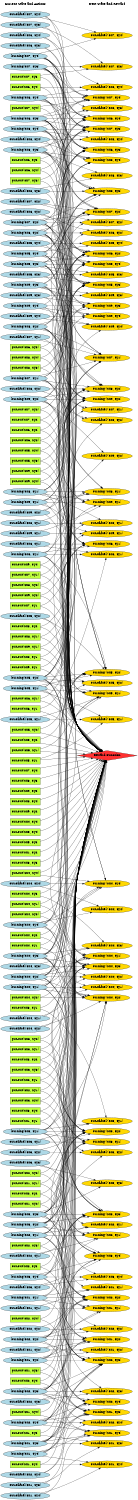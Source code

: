 digraph G {
	graph [bb="0,0,718.8,7862.4",
		fontname=Helvetica,
		fontsize=16,
		rankdir=LR,
		ranksep=2.00,
		ratio=auto,
		size="7.5,10"
	];
	node [fontsize=16,
		label="\N"
	];
	{
		graph [rank=same];
		"cut-out($x4, $y4)"	[color=black,
			fillcolor=olivedrab1,
			height=0.5,
			pos="129.4,3547.4",
			shape=box,
			style=filled,
			width=2.1944];
		"put-out($x1, $y1)"	[color=black,
			fillcolor=olivedrab1,
			height=0.5,
			pos="129.4,1650.4",
			shape=box,
			style=filled,
			width=2.2083];
		"burning($x5, $y1)"	[color=black,
			fillcolor=lightblue,
			height=0.51069,
			pos="129.4,4249.4",
			shape=ellipse,
			style=filled,
			width=3.2213];
		"put-out($x6, $y3)"	[color=black,
			fillcolor=olivedrab1,
			height=0.5,
			pos="129.4,6040.4",
			shape=box,
			style=filled,
			width=2.2083];
		"out-of-fuel($x8, $y2)"	[color=black,
			fillcolor=lightblue,
			height=0.51069,
			pos="129.4,5823.4",
			shape=ellipse,
			style=filled,
			width=3.5945];
		"out-of-fuel($x2, $y3)"	[color=black,
			fillcolor=lightblue,
			height=0.51069,
			pos="129.4,507.38",
			shape=ellipse,
			style=filled,
			width=3.5945];
		"burning($x4, $y3)"	[color=black,
			fillcolor=lightblue,
			height=0.51069,
			pos="129.4,2845.4",
			shape=ellipse,
			style=filled,
			width=3.2213];
		"cut-out($x5, $y2)"	[color=black,
			fillcolor=olivedrab1,
			height=0.5,
			pos="129.4,3979.4",
			shape=box,
			style=filled,
			width=2.1944];
		"put-out($x7, $y1)"	[color=black,
			fillcolor=olivedrab1,
			height=0.5,
			pos="129.4,4844.4",
			shape=box,
			style=filled,
			width=2.2083];
		"cut-out($x4, $y3)"	[color=black,
			fillcolor=olivedrab1,
			height=0.5,
			pos="129.4,3169.4",
			shape=box,
			style=filled,
			width=2.1944];
		"burning($x5, $y2)"	[color=black,
			fillcolor=lightblue,
			height=0.51069,
			pos="129.4,4304.4",
			shape=ellipse,
			style=filled,
			width=3.2213];
		"put-out($x6, $y2)"	[color=black,
			fillcolor=olivedrab1,
			height=0.5,
			pos="129.4,5552.4",
			shape=box,
			style=filled,
			width=2.2083];
		"out-of-fuel($x2, $y4)"	[color=black,
			fillcolor=lightblue,
			height=0.51069,
			pos="129.4,128.38",
			shape=ellipse,
			style=filled,
			width=3.5945];
		"out-of-fuel($x8, $y1)"	[color=black,
			fillcolor=lightblue,
			height=0.51069,
			pos="129.4,5117.4",
			shape=ellipse,
			style=filled,
			width=3.5945];
		"burning($x4, $y4)"	[color=black,
			fillcolor=lightblue,
			height=0.51069,
			pos="129.4,3007.4",
			shape=ellipse,
			style=filled,
			width=3.2213];
		"cut-out($x5, $y1)"	[color=black,
			fillcolor=olivedrab1,
			height=0.5,
			pos="129.4,3871.4",
			shape=box,
			style=filled,
			width=2.1944];
		"put-out($x1, $y3)"	[color=black,
			fillcolor=olivedrab1,
			height=0.5,
			pos="129.4,670.38",
			shape=box,
			style=filled,
			width=2.2083];
		"put-out($x5, $y4)"	[color=black,
			fillcolor=olivedrab1,
			height=0.5,
			pos="129.4,5498.4",
			shape=box,
			style=filled,
			width=2.2083];
		"put-out($x7, $y2)"	[color=black,
			fillcolor=olivedrab1,
			height=0.5,
			pos="129.4,5714.4",
			shape=box,
			style=filled,
			width=2.2083];
		"Current State and Actions"	[color=black,
			fillcolor=white,
			height=0.5,
			pos="129.4,7844.4",
			shape=plaintext,
			style=bold,
			width=3.2361];
		"out-of-fuel($x1, $y4)"	[color=black,
			fillcolor=lightblue,
			height=0.51069,
			pos="129.4,18.385",
			shape=ellipse,
			style=filled,
			width=3.5945];
		"burning($x5, $y3)"	[color=black,
			fillcolor=lightblue,
			height=0.51069,
			pos="129.4,6479.4",
			shape=ellipse,
			style=filled,
			width=3.2213];
		"out-of-fuel($x7, $y3)"	[color=black,
			fillcolor=lightblue,
			height=0.51069,
			pos="129.4,7735.4",
			shape=ellipse,
			style=filled,
			width=3.5945];
		"out-of-fuel($x9, $y1)"	[color=black,
			fillcolor=lightblue,
			height=0.51069,
			pos="129.4,5062.4",
			shape=ellipse,
			style=filled,
			width=3.5945];
		"out-of-fuel($x2, $y1)"	[color=black,
			fillcolor=lightblue,
			height=0.51069,
			pos="129.4,1270.4",
			shape=ellipse,
			style=filled,
			width=3.5945];
		"cut-out($x6, $y1)"	[color=black,
			fillcolor=olivedrab1,
			height=0.5,
			pos="129.4,4141.4",
			shape=box,
			style=filled,
			width=2.1944];
		"cut-out($x5, $y4)"	[color=black,
			fillcolor=olivedrab1,
			height=0.5,
			pos="129.4,3493.4",
			shape=box,
			style=filled,
			width=2.1944];
		"out-of-fuel($x3, $y2)"	[color=black,
			fillcolor=lightblue,
			height=0.51069,
			pos="129.4,1813.4",
			shape=ellipse,
			style=filled,
			width=3.5945];
		"out-of-fuel($x8, $y4)"	[color=black,
			fillcolor=lightblue,
			height=0.51069,
			pos="129.4,7135.4",
			shape=ellipse,
			style=filled,
			width=3.5945];
		"put-out($x1, $y2)"	[color=black,
			fillcolor=olivedrab1,
			height=0.5,
			pos="129.4,1542.4",
			shape=box,
			style=filled,
			width=2.2083];
		"put-out($x7, $y3)"	[color=black,
			fillcolor=olivedrab1,
			height=0.5,
			pos="129.4,6918.4",
			shape=box,
			style=filled,
			width=2.2083];
		"put-out($x2, $y1)"	[color=black,
			fillcolor=olivedrab1,
			height=0.5,
			pos="129.4,2139.4",
			shape=box,
			style=filled,
			width=2.2083];
		"out-of-fuel($x1, $y3)"	[color=black,
			fillcolor=lightblue,
			height=0.51069,
			pos="129.4,73.385",
			shape=ellipse,
			style=filled,
			width=3.5945];
		"put-out($x6, $y4)"	[color=black,
			fillcolor=olivedrab1,
			height=0.5,
			pos="129.4,6972.4",
			shape=box,
			style=filled,
			width=2.2083];
		"burning($x5, $y4)"	[color=black,
			fillcolor=lightblue,
			height=0.51069,
			pos="129.4,6534.4",
			shape=ellipse,
			style=filled,
			width=3.2213];
		"out-of-fuel($x2, $y2)"	[color=black,
			fillcolor=lightblue,
			height=0.51069,
			pos="129.4,889.38",
			shape=ellipse,
			style=filled,
			width=3.5945];
		"out-of-fuel($x8, $y3)"	[color=black,
			fillcolor=lightblue,
			height=0.51069,
			pos="129.4,6864.4",
			shape=ellipse,
			style=filled,
			width=3.5945];
		"out-of-fuel($x7, $y4)"	[color=black,
			fillcolor=lightblue,
			height=0.51069,
			pos="129.4,7790.4",
			shape=ellipse,
			style=filled,
			width=3.5945];
		"out-of-fuel($x9, $y2)"	[color=black,
			fillcolor=lightblue,
			height=0.51069,
			pos="129.4,5172.4",
			shape=ellipse,
			style=filled,
			width=3.5945];
		"cut-out($x5, $y3)"	[color=black,
			fillcolor=olivedrab1,
			height=0.5,
			pos="129.4,3439.4",
			shape=box,
			style=filled,
			width=2.1944];
		"cut-out($x6, $y2)"	[color=black,
			fillcolor=olivedrab1,
			height=0.5,
			pos="129.4,5606.4",
			shape=box,
			style=filled,
			width=2.1944];
		"out-of-fuel($x3, $y1)"	[color=black,
			fillcolor=lightblue,
			height=0.51069,
			pos="129.4,1868.4",
			shape=ellipse,
			style=filled,
			width=3.5945];
		"put-out($x7, $y4)"	[color=black,
			fillcolor=olivedrab1,
			height=0.5,
			pos="129.4,7299.4",
			shape=box,
			style=filled,
			width=2.2083];
		"cut-out($x3, $y3)"	[color=black,
			fillcolor=olivedrab1,
			height=0.5,
			pos="129.4,3331.4",
			shape=box,
			style=filled,
			width=2.1944];
		"burning($x9, $y1)"	[color=black,
			fillcolor=lightblue,
			height=0.51069,
			pos="129.4,5227.4",
			shape=ellipse,
			style=filled,
			width=3.2213];
		"out-of-fuel($x1, $y2)"	[color=black,
			fillcolor=lightblue,
			height=0.51069,
			pos="129.4,779.38",
			shape=ellipse,
			style=filled,
			width=3.5945];
		"out-of-fuel($x9, $y3)"	[color=black,
			fillcolor=lightblue,
			height=0.51069,
			pos="129.4,6314.4",
			shape=ellipse,
			style=filled,
			width=3.5945];
		"burning($x8, $y4)"	[color=black,
			fillcolor=lightblue,
			height=0.51069,
			pos="129.4,7190.4",
			shape=ellipse,
			style=filled,
			width=3.2213];
		"cut-out($x1, $y1)"	[color=black,
			fillcolor=olivedrab1,
			height=0.5,
			pos="129.4,1977.4",
			shape=box,
			style=filled,
			width=2.1944];
		"cut-out($x3, $y4)"	[color=black,
			fillcolor=olivedrab1,
			height=0.5,
			pos="129.4,2031.4",
			shape=box,
			style=filled,
			width=2.1944];
		"burning($x9, $y2)"	[color=black,
			fillcolor=lightblue,
			height=0.51069,
			pos="129.4,5768.4",
			shape=ellipse,
			style=filled,
			width=3.2213];
		"out-of-fuel($x1, $y1)"	[color=black,
			fillcolor=lightblue,
			height=0.51069,
			pos="129.4,997.38",
			shape=ellipse,
			style=filled,
			width=3.5945];
		"out-of-fuel($x9, $y4)"	[color=black,
			fillcolor=lightblue,
			height=0.51069,
			pos="129.4,6204.4",
			shape=ellipse,
			style=filled,
			width=3.5945];
		"burning($x8, $y3)"	[color=black,
			fillcolor=lightblue,
			height=0.51069,
			pos="129.4,7080.4",
			shape=ellipse,
			style=filled,
			width=3.2213];
		"cut-out($x1, $y2)"	[color=black,
			fillcolor=olivedrab1,
			height=0.5,
			pos="129.4,3385.4",
			shape=box,
			style=filled,
			width=2.1944];
		"cut-out($x4, $y2)"	[color=black,
			fillcolor=olivedrab1,
			height=0.5,
			pos="129.4,2953.4",
			shape=box,
			style=filled,
			width=2.1944];
		"cut-out($x3, $y1)"	[color=black,
			fillcolor=olivedrab1,
			height=0.5,
			pos="129.4,2572.4",
			shape=box,
			style=filled,
			width=2.1944];
		"cut-out($x1, $y3)"	[color=black,
			fillcolor=olivedrab1,
			height=0.5,
			pos="129.4,345.38",
			shape=box,
			style=filled,
			width=2.1944];
		"put-out($x9, $y4)"	[color=black,
			fillcolor=olivedrab1,
			height=0.5,
			pos="129.4,5336.4",
			shape=box,
			style=filled,
			width=2.2083];
		"burning($x9, $y3)"	[color=black,
			fillcolor=lightblue,
			height=0.51069,
			pos="129.4,6369.4",
			shape=ellipse,
			style=filled,
			width=3.2213];
		"cut-out($x2, $y4)"	[color=black,
			fillcolor=olivedrab1,
			height=0.5,
			pos="129.4,616.38",
			shape=box,
			style=filled,
			width=2.1944];
		"cut-out($x4, $y1)"	[color=black,
			fillcolor=olivedrab1,
			height=0.5,
			pos="129.4,2899.4",
			shape=box,
			style=filled,
			width=2.1944];
		"cut-out($x3, $y2)"	[color=black,
			fillcolor=olivedrab1,
			height=0.5,
			pos="129.4,2301.4",
			shape=box,
			style=filled,
			width=2.1944];
		"cut-out($x1, $y4)"	[color=black,
			fillcolor=olivedrab1,
			height=0.5,
			pos="129.4,182.38",
			shape=box,
			style=filled,
			width=2.1944];
		"burning($x9, $y4)"	[color=black,
			fillcolor=lightblue,
			height=0.51069,
			pos="129.4,6259.4",
			shape=ellipse,
			style=filled,
			width=3.2213];
		"cut-out($x2, $y3)"	[color=black,
			fillcolor=olivedrab1,
			height=0.5,
			pos="129.4,1216.4",
			shape=box,
			style=filled,
			width=2.1944];
		"out-of-fuel($x5, $y3)"	[color=black,
			fillcolor=lightblue,
			height=0.51069,
			pos="129.4,6424.4",
			shape=ellipse,
			style=filled,
			width=3.5945];
		"burning($x1, $y4)"	[color=black,
			fillcolor=lightblue,
			height=0.51069,
			pos="129.4,236.38",
			shape=ellipse,
			style=filled,
			width=3.2213];
		"cut-out($x7, $y4)"	[color=black,
			fillcolor=olivedrab1,
			height=0.5,
			pos="129.4,3817.4",
			shape=box,
			style=filled,
			width=2.1944];
		"put-out($x9, $y2)"	[color=black,
			fillcolor=olivedrab1,
			height=0.5,
			pos="129.4,4736.4",
			shape=box,
			style=filled,
			width=2.2083];
		"cut-out($x2, $y2)"	[color=black,
			fillcolor=olivedrab1,
			height=0.5,
			pos="129.4,1596.4",
			shape=box,
			style=filled,
			width=2.1944];
		"put-out($x3, $y3)"	[color=black,
			fillcolor=olivedrab1,
			height=0.5,
			pos="129.4,2247.4",
			shape=box,
			style=filled,
			width=2.2083];
		"burning($x2, $y1)"	[color=black,
			fillcolor=lightblue,
			height=0.51069,
			pos="129.4,1378.4",
			shape=ellipse,
			style=filled,
			width=3.2213];
		"burning($x7, $y3)"	[color=black,
			fillcolor=lightblue,
			height=0.51069,
			pos="129.4,7515.4",
			shape=ellipse,
			style=filled,
			width=3.2213];
		"out-of-fuel($x5, $y4)"	[color=black,
			fillcolor=lightblue,
			height=0.51069,
			pos="129.4,6589.4",
			shape=ellipse,
			style=filled,
			width=3.5945];
		"burning($x1, $y3)"	[color=black,
			fillcolor=lightblue,
			height=0.51069,
			pos="129.4,291.38",
			shape=ellipse,
			style=filled,
			width=3.2213];
		"cut-out($x8, $y2)"	[color=black,
			fillcolor=olivedrab1,
			height=0.5,
			pos="129.4,4574.4",
			shape=box,
			style=filled,
			width=2.1944];
		"cut-out($x7, $y3)"	[color=black,
			fillcolor=olivedrab1,
			height=0.5,
			pos="129.4,7461.4",
			shape=box,
			style=filled,
			width=2.1944];
		"cut-out($x8, $y1)"	[color=black,
			fillcolor=olivedrab1,
			height=0.5,
			pos="129.4,4412.4",
			shape=box,
			style=filled,
			width=2.1944];
		"put-out($x4, $y1)"	[color=black,
			fillcolor=olivedrab1,
			height=0.5,
			pos="129.4,3115.4",
			shape=box,
			style=filled,
			width=2.2083];
		"put-out($x3, $y2)"	[color=black,
			fillcolor=olivedrab1,
			height=0.5,
			pos="129.4,2409.4",
			shape=box,
			style=filled,
			width=2.2083];
		"put-out($x9, $y3)"	[color=black,
			fillcolor=olivedrab1,
			height=0.5,
			pos="129.4,5390.4",
			shape=box,
			style=filled,
			width=2.2083];
		"cut-out($x2, $y1)"	[color=black,
			fillcolor=olivedrab1,
			height=0.5,
			pos="129.4,2193.4",
			shape=box,
			style=filled,
			width=2.1944];
		"put-out($x8, $y4)"	[color=black,
			fillcolor=olivedrab1,
			height=0.5,
			pos="129.4,5986.4",
			shape=box,
			style=filled,
			width=2.2083];
		"burning($x2, $y2)"	[color=black,
			fillcolor=lightblue,
			height=0.51069,
			pos="129.4,834.38",
			shape=ellipse,
			style=filled,
			width=3.2213];
		"burning($x7, $y4)"	[color=black,
			fillcolor=lightblue,
			height=0.51069,
			pos="129.4,7570.4",
			shape=ellipse,
			style=filled,
			width=3.2213];
		"burning($x6, $y4)"	[color=black,
			fillcolor=lightblue,
			height=0.51069,
			pos="129.4,7353.4",
			shape=ellipse,
			style=filled,
			width=3.2213];
		"burning($x1, $y2)"	[color=black,
			fillcolor=lightblue,
			height=0.51069,
			pos="129.4,724.38",
			shape=ellipse,
			style=filled,
			width=3.2213];
		"cut-out($x7, $y2)"	[color=black,
			fillcolor=olivedrab1,
			height=0.5,
			pos="129.4,5660.4",
			shape=box,
			style=filled,
			width=2.1944];
		"put-out($x8, $y3)"	[color=black,
			fillcolor=olivedrab1,
			height=0.5,
			pos="129.4,5932.4",
			shape=box,
			style=filled,
			width=2.2083];
		"burning($x8, $y2)"	[color=black,
			fillcolor=lightblue,
			height=0.51069,
			pos="129.4,6149.4",
			shape=ellipse,
			style=filled,
			width=3.2213];
		"put-out($x3, $y1)"	[color=black,
			fillcolor=olivedrab1,
			height=0.5,
			pos="129.4,2355.4",
			shape=box,
			style=filled,
			width=2.2083];
		"burning($x7, $y1)"	[color=black,
			fillcolor=lightblue,
			height=0.51069,
			pos="129.4,5878.4",
			shape=ellipse,
			style=filled,
			width=3.2213];
		"burning($x1, $y1)"	[color=black,
			fillcolor=lightblue,
			height=0.51069,
			pos="129.4,1052.4",
			shape=ellipse,
			style=filled,
			width=3.2213];
		"burning($x6, $y3)"	[color=black,
			fillcolor=lightblue,
			height=0.51069,
			pos="129.4,7245.4",
			shape=ellipse,
			style=filled,
			width=3.2213];
		"burning($x8, $y1)"	[color=black,
			fillcolor=lightblue,
			height=0.51069,
			pos="129.4,5282.4",
			shape=ellipse,
			style=filled,
			width=3.2213];
		"cut-out($x7, $y1)"	[color=black,
			fillcolor=olivedrab1,
			height=0.5,
			pos="129.4,4682.4",
			shape=box,
			style=filled,
			width=2.1944];
		"put-out($x9, $y1)"	[color=black,
			fillcolor=olivedrab1,
			height=0.5,
			pos="129.4,4466.4",
			shape=box,
			style=filled,
			width=2.2083];
		"put-out($x8, $y2)"	[color=black,
			fillcolor=olivedrab1,
			height=0.5,
			pos="129.4,4790.4",
			shape=box,
			style=filled,
			width=2.2083];
		"burning($x7, $y2)"	[color=black,
			fillcolor=lightblue,
			height=0.51069,
			pos="129.4,6699.4",
			shape=ellipse,
			style=filled,
			width=3.2213];
		"out-of-fuel($x4, $y2)"	[color=black,
			fillcolor=lightblue,
			height=0.51069,
			pos="129.4,2463.4",
			shape=ellipse,
			style=filled,
			width=3.5945];
		"burning($x6, $y2)"	[color=black,
			fillcolor=lightblue,
			height=0.51069,
			pos="129.4,6644.4",
			shape=ellipse,
			style=filled,
			width=3.2213];
		"put-out($x5, $y2)"	[color=black,
			fillcolor=olivedrab1,
			height=0.5,
			pos="129.4,4033.4",
			shape=box,
			style=filled,
			width=2.2083];
		"out-of-fuel($x6, $y4)"	[color=black,
			fillcolor=lightblue,
			height=0.51069,
			pos="129.4,7680.4",
			shape=ellipse,
			style=filled,
			width=3.5945];
		"put-out($x2, $y2)"	[color=black,
			fillcolor=olivedrab1,
			height=0.5,
			pos="129.4,1704.4",
			shape=box,
			style=filled,
			width=2.2083];
		"burning($x3, $y2)"	[color=black,
			fillcolor=lightblue,
			height=0.51069,
			pos="129.4,1433.4",
			shape=ellipse,
			style=filled,
			width=3.2213];
		"cut-out($x9, $y1)"	[color=black,
			fillcolor=olivedrab1,
			height=0.5,
			pos="129.4,4358.4",
			shape=box,
			style=filled,
			width=2.1944];
		"out-of-fuel($x3, $y4)"	[color=black,
			fillcolor=lightblue,
			height=0.51069,
			pos="129.4,1107.4",
			shape=ellipse,
			style=filled,
			width=3.5945];
		"cut-out($x6, $y3)"	[color=black,
			fillcolor=olivedrab1,
			height=0.5,
			pos="129.4,7026.4",
			shape=box,
			style=filled,
			width=2.1944];
		"out-of-fuel($x7, $y1)"	[color=black,
			fillcolor=lightblue,
			height=0.51069,
			pos="129.4,6094.4",
			shape=ellipse,
			style=filled,
			width=3.5945];
		"put-out($x4, $y4)"	[color=black,
			fillcolor=olivedrab1,
			height=0.5,
			pos="129.4,3277.4",
			shape=box,
			style=filled,
			width=2.2083];
		"put-out($x8, $y1)"	[color=black,
			fillcolor=olivedrab1,
			height=0.5,
			pos="129.4,4520.4",
			shape=box,
			style=filled,
			width=2.2083];
		"put-out($x1, $y4)"	[color=black,
			fillcolor=olivedrab1,
			height=0.5,
			pos="129.4,453.38",
			shape=box,
			style=filled,
			width=2.2083];
		"burning($x6, $y1)"	[color=black,
			fillcolor=lightblue,
			height=0.51069,
			pos="129.4,4952.4",
			shape=ellipse,
			style=filled,
			width=3.2213];
		"out-of-fuel($x4, $y1)"	[color=black,
			fillcolor=lightblue,
			height=0.51069,
			pos="129.4,2518.4",
			shape=ellipse,
			style=filled,
			width=3.5945];
		"put-out($x2, $y3)"	[color=black,
			fillcolor=olivedrab1,
			height=0.5,
			pos="129.4,1324.4",
			shape=box,
			style=filled,
			width=2.2083];
		"put-out($x5, $y3)"	[color=black,
			fillcolor=olivedrab1,
			height=0.5,
			pos="129.4,5444.4",
			shape=box,
			style=filled,
			width=2.2083];
		"out-of-fuel($x6, $y3)"	[color=black,
			fillcolor=lightblue,
			height=0.51069,
			pos="129.4,7625.4",
			shape=ellipse,
			style=filled,
			width=3.5945];
		"burning($x3, $y1)"	[color=black,
			fillcolor=lightblue,
			height=0.51069,
			pos="129.4,1923.4",
			shape=ellipse,
			style=filled,
			width=3.2213];
		"out-of-fuel($x3, $y3)"	[color=black,
			fillcolor=lightblue,
			height=0.51069,
			pos="129.4,1758.4",
			shape=ellipse,
			style=filled,
			width=3.5945];
		"out-of-fuel($x7, $y2)"	[color=black,
			fillcolor=lightblue,
			height=0.51069,
			pos="129.4,6809.4",
			shape=ellipse,
			style=filled,
			width=3.5945];
		"cut-out($x6, $y4)"	[color=black,
			fillcolor=olivedrab1,
			height=0.5,
			pos="129.4,7407.4",
			shape=box,
			style=filled,
			width=2.1944];
		"out-of-fuel($x5, $y1)"	[color=black,
			fillcolor=lightblue,
			height=0.51069,
			pos="129.4,4087.4",
			shape=ellipse,
			style=filled,
			width=3.5945];
		"out-of-fuel($x4, $y4)"	[color=black,
			fillcolor=lightblue,
			height=0.51069,
			pos="129.4,3223.4",
			shape=ellipse,
			style=filled,
			width=3.5945];
		"cut-out($x9, $y4)"	[color=black,
			fillcolor=olivedrab1,
			height=0.5,
			pos="129.4,4898.4",
			shape=box,
			style=filled,
			width=2.1944];
		"put-out($x2, $y4)"	[color=black,
			fillcolor=olivedrab1,
			height=0.5,
			pos="129.4,943.38",
			shape=box,
			style=filled,
			width=2.2083];
		"out-of-fuel($x6, $y2)"	[color=black,
			fillcolor=lightblue,
			height=0.51069,
			pos="129.4,6754.4",
			shape=ellipse,
			style=filled,
			width=3.5945];
		"cut-out($x8, $y3)"	[color=black,
			fillcolor=olivedrab1,
			height=0.5,
			pos="129.4,3763.4",
			shape=box,
			style=filled,
			width=2.1944];
		"put-out($x6, $y1)"	[color=black,
			fillcolor=olivedrab1,
			height=0.5,
			pos="129.4,4195.4",
			shape=box,
			style=filled,
			width=2.2083];
		"burning($x3, $y4)"	[color=black,
			fillcolor=lightblue,
			height=0.51069,
			pos="129.4,1162.4",
			shape=ellipse,
			style=filled,
			width=3.2213];
		"put-out($x4, $y2)"	[color=black,
			fillcolor=olivedrab1,
			height=0.5,
			pos="129.4,2626.4",
			shape=box,
			style=filled,
			width=2.2083];
		"burning($x4, $y1)"	[color=black,
			fillcolor=lightblue,
			height=0.51069,
			pos="129.4,2680.4",
			shape=ellipse,
			style=filled,
			width=3.2213];
		"burning($x2, $y3)"	[color=black,
			fillcolor=lightblue,
			height=0.51069,
			pos="129.4,562.38",
			shape=ellipse,
			style=filled,
			width=3.2213];
		"out-of-fuel($x5, $y2)"	[color=black,
			fillcolor=lightblue,
			height=0.51069,
			pos="129.4,4628.4",
			shape=ellipse,
			style=filled,
			width=3.5945];
		"out-of-fuel($x4, $y3)"	[color=black,
			fillcolor=lightblue,
			height=0.51069,
			pos="129.4,2790.4",
			shape=ellipse,
			style=filled,
			width=3.5945];
		"out-of-fuel($x6, $y1)"	[color=black,
			fillcolor=lightblue,
			height=0.51069,
			pos="129.4,5007.4",
			shape=ellipse,
			style=filled,
			width=3.5945];
		"cut-out($x9, $y3)"	[color=black,
			fillcolor=olivedrab1,
			height=0.5,
			pos="129.4,3709.4",
			shape=box,
			style=filled,
			width=2.1944];
		"put-out($x5, $y1)"	[color=black,
			fillcolor=olivedrab1,
			height=0.5,
			pos="129.4,3925.4",
			shape=box,
			style=filled,
			width=2.2083];
		"cut-out($x8, $y4)"	[color=black,
			fillcolor=olivedrab1,
			height=0.5,
			pos="129.4,3655.4",
			shape=box,
			style=filled,
			width=2.1944];
		"burning($x3, $y3)"	[color=black,
			fillcolor=lightblue,
			height=0.51069,
			pos="129.4,1488.4",
			shape=ellipse,
			style=filled,
			width=3.2213];
		"burning($x2, $y4)"	[color=black,
			fillcolor=lightblue,
			height=0.51069,
			pos="129.4,399.38",
			shape=ellipse,
			style=filled,
			width=3.2213];
		"burning($x4, $y2)"	[color=black,
			fillcolor=lightblue,
			height=0.51069,
			pos="129.4,2735.4",
			shape=ellipse,
			style=filled,
			width=3.2213];
		"put-out($x3, $y4)"	[color=black,
			fillcolor=olivedrab1,
			height=0.5,
			pos="129.4,2085.4",
			shape=box,
			style=filled,
			width=2.2083];
		"cut-out($x9, $y2)"	[color=black,
			fillcolor=olivedrab1,
			height=0.5,
			pos="129.4,3601.4",
			shape=box,
			style=filled,
			width=2.1944];
		"put-out($x4, $y3)"	[color=black,
			fillcolor=olivedrab1,
			height=0.5,
			pos="129.4,3061.4",
			shape=box,
			style=filled,
			width=2.2083];
	}
	{
		graph [rank=same];
		"burning'($x6, $y3)"	[color=black,
			fillcolor=gold1,
			height=0.51069,
			pos="560.8,7080.4",
			shape=ellipse,
			style=filled,
			width=3.3195];
		"burning'($x1, $y1)"	[color=black,
			fillcolor=gold1,
			height=0.51069,
			pos="560.8,997.38",
			shape=ellipse,
			style=filled,
			width=3.3195];
		"out-of-fuel'($x5, $y3)"	[color=black,
			fillcolor=gold1,
			height=0.51069,
			pos="560.8,6424.4",
			shape=ellipse,
			style=filled,
			width=3.6927];
		"out-of-fuel'($x6, $y1)"	[color=black,
			fillcolor=gold1,
			height=0.51069,
			pos="560.8,4952.4",
			shape=ellipse,
			style=filled,
			width=3.6927];
		"Next State and Reward"	[color=black,
			fillcolor=white,
			height=0.5,
			pos="560.8,7844.4",
			shape=plaintext,
			style=bold,
			width=2.9167];
		"burning'($x6, $y2)"	[color=black,
			fillcolor=gold1,
			height=0.51069,
			pos="560.8,6534.4",
			shape=ellipse,
			style=filled,
			width=3.3195];
		"burning'($x7, $y1)"	[color=black,
			fillcolor=gold1,
			height=0.51069,
			pos="560.8,5986.4",
			shape=ellipse,
			style=filled,
			width=3.3195];
		"out-of-fuel'($x5, $y2)"	[color=black,
			fillcolor=gold1,
			height=0.51069,
			pos="560.8,4277.4",
			shape=ellipse,
			style=filled,
			width=3.6927];
		"burning'($x6, $y1)"	[color=black,
			fillcolor=gold1,
			height=0.51069,
			pos="560.8,5007.4",
			shape=ellipse,
			style=filled,
			width=3.3195];
		"out-of-fuel'($x4, $y4)"	[color=black,
			fillcolor=gold1,
			height=0.51069,
			pos="560.8,3087.4",
			shape=ellipse,
			style=filled,
			width=3.6927];
		"out-of-fuel'($x1, $y1)"	[color=black,
			fillcolor=gold1,
			height=0.51069,
			pos="560.8,1107.4",
			shape=ellipse,
			style=filled,
			width=3.6927];
		"out-of-fuel'($x6, $y3)"	[color=black,
			fillcolor=gold1,
			height=0.51069,
			pos="560.8,7300.4",
			shape=ellipse,
			style=filled,
			width=3.6927];
		"out-of-fuel'($x5, $y4)"	[color=black,
			fillcolor=gold1,
			height=0.51069,
			pos="560.8,6589.4",
			shape=ellipse,
			style=filled,
			width=3.6927];
		"out-of-fuel'($x6, $y2)"	[color=black,
			fillcolor=gold1,
			height=0.51069,
			pos="560.8,6644.4",
			shape=ellipse,
			style=filled,
			width=3.6927];
		"out-of-fuel'($x7, $y1)"	[color=black,
			fillcolor=gold1,
			height=0.51069,
			pos="560.8,5713.4",
			shape=ellipse,
			style=filled,
			width=3.6927];
		"out-of-fuel'($x9, $y4)"	[color=black,
			fillcolor=gold1,
			height=0.51069,
			pos="560.8,6149.4",
			shape=ellipse,
			style=filled,
			width=3.6927];
		"burning'($x5, $y2)"	[color=black,
			fillcolor=gold1,
			height=0.51069,
			pos="560.8,4332.4",
			shape=ellipse,
			style=filled,
			width=3.3195];
		"burning'($x8, $y1)"	[color=black,
			fillcolor=gold1,
			height=0.51069,
			pos="560.8,5282.4",
			shape=ellipse,
			style=filled,
			width=3.3195];
		"Reward Function"	[color=black,
			fillcolor=firebrick1,
			height=0.72222,
			pos="560.8,3898.4",
			shape=diamond,
			style=filled,
			width=4.3889];
		"burning'($x7, $y4)"	[color=black,
			fillcolor=gold1,
			height=0.51069,
			pos="560.8,7355.4",
			shape=ellipse,
			style=filled,
			width=3.3195];
		"out-of-fuel'($x7, $y2)"	[color=black,
			fillcolor=gold1,
			height=0.51069,
			pos="560.8,6699.4",
			shape=ellipse,
			style=filled,
			width=3.6927];
		"burning'($x4, $y4)"	[color=black,
			fillcolor=gold1,
			height=0.51069,
			pos="560.8,3223.4",
			shape=ellipse,
			style=filled,
			width=3.3195];
		"burning'($x5, $y3)"	[color=black,
			fillcolor=gold1,
			height=0.51069,
			pos="560.8,6369.4",
			shape=ellipse,
			style=filled,
			width=3.3195];
		"out-of-fuel'($x6, $y4)"	[color=black,
			fillcolor=gold1,
			height=0.51069,
			pos="560.8,7410.4",
			shape=ellipse,
			style=filled,
			width=3.6927];
		"out-of-fuel'($x7, $y3)"	[color=black,
			fillcolor=gold1,
			height=0.51069,
			pos="560.8,7515.4",
			shape=ellipse,
			style=filled,
			width=3.6927];
		"out-of-fuel'($x9, $y2)"	[color=black,
			fillcolor=gold1,
			height=0.51069,
			pos="560.8,5470.4",
			shape=ellipse,
			style=filled,
			width=3.6927];
		"burning'($x5, $y4)"	[color=black,
			fillcolor=gold1,
			height=0.51069,
			pos="560.8,6479.4",
			shape=ellipse,
			style=filled,
			width=3.3195];
		"burning'($x9, $y1)"	[color=black,
			fillcolor=gold1,
			height=0.51069,
			pos="560.8,5227.4",
			shape=ellipse,
			style=filled,
			width=3.3195];
		"burning'($x8, $y3)"	[color=black,
			fillcolor=gold1,
			height=0.51069,
			pos="560.8,6864.4",
			shape=ellipse,
			style=filled,
			width=3.3195];
		"out-of-fuel'($x7, $y4)"	[color=black,
			fillcolor=gold1,
			height=0.51069,
			pos="560.8,7680.4",
			shape=ellipse,
			style=filled,
			width=3.6927];
		"burning'($x7, $y2)"	[color=black,
			fillcolor=gold1,
			height=0.51069,
			pos="560.8,6754.4",
			shape=ellipse,
			style=filled,
			width=3.3195];
		"burning'($x6, $y4)"	[color=black,
			fillcolor=gold1,
			height=0.51069,
			pos="560.8,7245.4",
			shape=ellipse,
			style=filled,
			width=3.3195];
		"out-of-fuel'($x9, $y3)"	[color=black,
			fillcolor=gold1,
			height=0.51069,
			pos="560.8,6314.4",
			shape=ellipse,
			style=filled,
			width=3.6927];
		"out-of-fuel'($x8, $y4)"	[color=black,
			fillcolor=gold1,
			height=0.51069,
			pos="560.8,7135.4",
			shape=ellipse,
			style=filled,
			width=3.6927];
		"burning'($x8, $y2)"	[color=black,
			fillcolor=gold1,
			height=0.51069,
			pos="560.8,5823.4",
			shape=ellipse,
			style=filled,
			width=3.3195];
		"burning'($x7, $y3)"	[color=black,
			fillcolor=gold1,
			height=0.51069,
			pos="560.8,7190.4",
			shape=ellipse,
			style=filled,
			width=3.3195];
		"out-of-fuel'($x3, $y1)"	[color=black,
			fillcolor=gold1,
			height=0.51069,
			pos="560.8,1978.4",
			shape=ellipse,
			style=filled,
			width=3.6927];
		"out-of-fuel'($x2, $y4)"	[color=black,
			fillcolor=gold1,
			height=0.51069,
			pos="560.8,399.38",
			shape=ellipse,
			style=filled,
			width=3.6927];
		"out-of-fuel'($x8, $y3)"	[color=black,
			fillcolor=gold1,
			height=0.51069,
			pos="560.8,6944.4",
			shape=ellipse,
			style=filled,
			width=3.6927];
		"burning'($x4, $y1)"	[color=black,
			fillcolor=gold1,
			height=0.51069,
			pos="560.8,2845.4",
			shape=ellipse,
			style=filled,
			width=3.3195];
		"burning'($x9, $y3)"	[color=black,
			fillcolor=gold1,
			height=0.51069,
			pos="560.8,6259.4",
			shape=ellipse,
			style=filled,
			width=3.3195];
		"burning'($x3, $y3)"	[color=black,
			fillcolor=gold1,
			height=0.51069,
			pos="560.8,1488.4",
			shape=ellipse,
			style=filled,
			width=3.3195];
		"out-of-fuel'($x8, $y2)"	[color=black,
			fillcolor=gold1,
			height=0.51069,
			pos="560.8,5658.4",
			shape=ellipse,
			style=filled,
			width=3.6927];
		"out-of-fuel'($x9, $y1)"	[color=black,
			fillcolor=gold1,
			height=0.51069,
			pos="560.8,5062.4",
			shape=ellipse,
			style=filled,
			width=3.6927];
		"burning'($x3, $y2)"	[color=black,
			fillcolor=gold1,
			height=0.51069,
			pos="560.8,1923.4",
			shape=ellipse,
			style=filled,
			width=3.3195];
		"burning'($x9, $y2)"	[color=black,
			fillcolor=gold1,
			height=0.51069,
			pos="560.8,5768.4",
			shape=ellipse,
			style=filled,
			width=3.3195];
		"burning'($x8, $y4)"	[color=black,
			fillcolor=gold1,
			height=0.51069,
			pos="560.8,7025.4",
			shape=ellipse,
			style=filled,
			width=3.3195];
		"out-of-fuel'($x8, $y1)"	[color=black,
			fillcolor=gold1,
			height=0.51069,
			pos="560.8,5117.4",
			shape=ellipse,
			style=filled,
			width=3.6927];
		"burning'($x4, $y3)"	[color=black,
			fillcolor=gold1,
			height=0.51069,
			pos="560.8,2790.4",
			shape=ellipse,
			style=filled,
			width=3.3195];
		"burning'($x2, $y4)"	[color=black,
			fillcolor=gold1,
			height=0.51069,
			pos="560.8,509.38",
			shape=ellipse,
			style=filled,
			width=3.3195];
		"burning'($x5, $y1)"	[color=black,
			fillcolor=gold1,
			height=0.51069,
			pos="560.8,4222.4",
			shape=ellipse,
			style=filled,
			width=3.3195];
		"burning'($x4, $y2)"	[color=black,
			fillcolor=gold1,
			height=0.51069,
			pos="560.8,2625.4",
			shape=ellipse,
			style=filled,
			width=3.3195];
		"burning'($x9, $y4)"	[color=black,
			fillcolor=gold1,
			height=0.51069,
			pos="560.8,6204.4",
			shape=ellipse,
			style=filled,
			width=3.3195];
		"burning'($x3, $y4)"	[color=black,
			fillcolor=gold1,
			height=0.51069,
			pos="560.8,1270.4",
			shape=ellipse,
			style=filled,
			width=3.3195];
		"out-of-fuel'($x4, $y2)"	[color=black,
			fillcolor=gold1,
			height=0.51069,
			pos="560.8,2735.4",
			shape=ellipse,
			style=filled,
			width=3.6927];
		"out-of-fuel'($x1, $y3)"	[color=black,
			fillcolor=gold1,
			height=0.51069,
			pos="560.8,289.38",
			shape=ellipse,
			style=filled,
			width=3.6927];
		"burning'($x2, $y2)"	[color=black,
			fillcolor=gold1,
			height=0.51069,
			pos="560.8,1052.4",
			shape=ellipse,
			style=filled,
			width=3.3195];
		"burning'($x1, $y4)"	[color=black,
			fillcolor=gold1,
			height=0.51069,
			pos="560.8,344.38",
			shape=ellipse,
			style=filled,
			width=3.3195];
		"out-of-fuel'($x4, $y3)"	[color=black,
			fillcolor=gold1,
			height=0.51069,
			pos="560.8,2900.4",
			shape=ellipse,
			style=filled,
			width=3.6927];
		"out-of-fuel'($x1, $y2)"	[color=black,
			fillcolor=gold1,
			height=0.51069,
			pos="560.8,779.38",
			shape=ellipse,
			style=filled,
			width=3.6927];
		"burning'($x2, $y3)"	[color=black,
			fillcolor=gold1,
			height=0.51069,
			pos="560.8,724.38",
			shape=ellipse,
			style=filled,
			width=3.3195];
		"out-of-fuel'($x2, $y1)"	[color=black,
			fillcolor=gold1,
			height=0.51069,
			pos="560.8,1433.4",
			shape=ellipse,
			style=filled,
			width=3.6927];
		"out-of-fuel'($x3, $y4)"	[color=black,
			fillcolor=gold1,
			height=0.51069,
			pos="560.8,1162.4",
			shape=ellipse,
			style=filled,
			width=3.6927];
		"out-of-fuel'($x3, $y3)"	[color=black,
			fillcolor=gold1,
			height=0.51069,
			pos="560.8,1651.4",
			shape=ellipse,
			style=filled,
			width=3.6927];
		"burning'($x1, $y3)"	[color=black,
			fillcolor=gold1,
			height=0.51069,
			pos="560.8,454.38",
			shape=ellipse,
			style=filled,
			width=3.3195];
		"out-of-fuel'($x5, $y1)"	[color=black,
			fillcolor=gold1,
			height=0.51069,
			pos="560.8,4087.4",
			shape=ellipse,
			style=filled,
			width=3.6927];
		"burning'($x3, $y1)"	[color=black,
			fillcolor=gold1,
			height=0.51069,
			pos="560.8,1868.4",
			shape=ellipse,
			style=filled,
			width=3.3195];
		"out-of-fuel'($x2, $y2)"	[color=black,
			fillcolor=gold1,
			height=0.51069,
			pos="560.8,889.38",
			shape=ellipse,
			style=filled,
			width=3.6927];
		"out-of-fuel'($x2, $y3)"	[color=black,
			fillcolor=gold1,
			height=0.51069,
			pos="560.8,564.38",
			shape=ellipse,
			style=filled,
			width=3.6927];
		"out-of-fuel'($x3, $y2)"	[color=black,
			fillcolor=gold1,
			height=0.51069,
			pos="560.8,1813.4",
			shape=ellipse,
			style=filled,
			width=3.6927];
		"burning'($x1, $y2)"	[color=black,
			fillcolor=gold1,
			height=0.51069,
			pos="560.8,834.38",
			shape=ellipse,
			style=filled,
			width=3.3195];
		"out-of-fuel'($x1, $y4)"	[color=black,
			fillcolor=gold1,
			height=0.51069,
			pos="560.8,182.38",
			shape=ellipse,
			style=filled,
			width=3.6927];
		"out-of-fuel'($x4, $y1)"	[color=black,
			fillcolor=gold1,
			height=0.51069,
			pos="560.8,2680.4",
			shape=ellipse,
			style=filled,
			width=3.6927];
		"burning'($x2, $y1)"	[color=black,
			fillcolor=gold1,
			height=0.51069,
			pos="560.8,1378.4",
			shape=ellipse,
			style=filled,
			width=3.3195];
	}
	"cut-out($x4, $y4)" -> "Reward Function"	[pos="e,545.32,3874.6 208.55,3555.9 225.83,3559.9 243.53,3565.7 258.8,3574.4 389.97,3648.6 496.93,3799.4 539.71,3865.8"];
	"put-out($x1, $y1)" -> "burning'($x1, $y1)"	[color=black,
		pos="e,444.7,1001.8 209.15,1648 227.41,1643.8 245.4,1636.4 258.8,1623.4 454.89,1432.9 203.8,1212.8 402.8,1025.4 412.1,1016.6 423.16,1010.1 \
435.03,1005.3",
		style=solid];
	"put-out($x1, $y1)" -> "Reward Function"	[pos="e,552.41,3873.6 209.17,1651.2 227.88,1655.3 246.08,1663.1 258.8,1677.4 492.21,1939.6 345.32,2904.1 402.8,3250.4 442.26,3488.1 521.36,\
3767.7 549.54,3863.9"];
	"burning($x5, $y1)" -> "burning'($x6, $y2)"	[color=black,
		pos="e,442.53,6531.5 232.19,4258.1 242.31,4262.7 251.51,4268.9 258.8,4277.4 582.46,4653.7 72.008,6136.3 402.8,6506.4 411.25,6515.8 421.69,\
6522.8 433.15,6527.9",
		style=solid];
	"burning($x5, $y1)" -> "burning'($x6, $y1)"	[color=black,
		pos="e,443.97,5003.2 230.13,4258.7 240.81,4263.1 250.7,4269.2 258.8,4277.4 482.61,4504 174.7,4757.1 402.8,4979.4 411.88,4988.2 422.72,\
4994.8 434.42,4999.6",
		style=solid];
	"burning($x5, $y1)" -> "burning'($x5, $y2)"	[color=black,
		pos="e,480.67,4318.6 200.3,4264 255.27,4275.3 333.84,4291.3 402.8,4304.4 424.74,4308.6 448.43,4312.9 470.6,4316.8",
		style=solid];
	"burning($x5, $y1)" -> "Reward Function"	[pos="e,537.65,3920.6 220.83,4238 234.09,4234.2 247.18,4229.1 258.8,4222.4 342.13,4174 337.27,4131 402.8,4060.4 446.46,4013.3 498.55,3960.2 \
530.4,3928"];
	"burning($x5, $y1)" -> "burning'($x4, $y1)"	[color=black,
		pos="e,442.98,2848.6 232.43,4240.9 242.37,4236.5 251.47,4230.5 258.8,4222.4 663.11,3775.1 -8.3446,3314.4 402.8,2873.4 411.44,2864.1 422.01,\
2857.3 433.54,2852.3",
		style=solid];
	"burning($x5, $y1)" -> "burning'($x5, $y1)"	[color=black,
		pos="e,449.68,4229.3 237.37,4242.7 298.79,4238.8 376.09,4233.9 439.61,4229.9",
		style=solid];
	"burning($x5, $y1)" -> "out-of-fuel'($x5, $y1)"	[color=black,
		pos="e,526.44,4105.2 208.17,4235.8 225.04,4232.1 242.66,4227.6 258.8,4222.4 354.25,4191.3 460.07,4139.5 517.33,4109.9",
		style=solid];
	"put-out($x6, $y3)" -> "burning'($x6, $y3)"	[color=black,
		pos="e,443.38,7076.7 208.99,6041.8 227.59,6045.8 245.78,6053.5 258.8,6067.4 561.78,6389.8 94.893,6734.7 402.8,7052.4 411.62,7061.5 422.3,\
7068.2 433.9,7073.2",
		style=solid];
	"put-out($x6, $y3)" -> "Reward Function"	[pos="e,529.09,3919.4 209.01,6039.8 227.83,6035.7 246.13,6027.9 258.8,6013.4 545.28,5685.8 224.69,4457.4 402.8,4060.4 428.43,4003.2 483.3,\
3954.3 520.88,3925.6"];
	"out-of-fuel($x8, $y2)" -> "burning'($x8, $y2)"	[color=black,
		pos="e,441.17,5823.4 258.94,5823.4 313.37,5823.4 376.66,5823.4 431.11,5823.4",
		style=solid];
	"out-of-fuel($x8, $y2)" -> "out-of-fuel'($x8, $y2)"	[color=black,
		pos="e,455.98,5669.8 217.38,5809.8 231.57,5806.1 245.85,5801.3 258.8,5795.4 331.72,5761.8 329.26,5718.5 402.8,5686.4 416.43,5680.4 431.26,\
5675.7 446.17,5672",
		style=solid];
	"out-of-fuel($x2, $y3)" -> "burning'($x2, $y3)"	[color=black,
		pos="e,537.14,706.22 214.56,521.35 229.57,525.07 244.86,529.69 258.8,535.38 365.4,578.92 476.53,659.41 528.94,699.85",
		style=solid];
	"out-of-fuel($x2, $y3)" -> "out-of-fuel'($x2, $y3)"	[color=black,
		pos="e,464.3,551.71 224.63,519.89 292.4,528.89 383.84,541.03 454.1,550.35",
		style=solid];
	"burning($x4, $y3)" -> "burning'($x5, $y2)"	[color=black,
		pos="e,442.91,4329.2 232.79,2853.9 242.6,2858.3 251.57,2864.3 258.8,2872.4 472.53,3110.3 185.44,4069.8 402.8,4304.4 411.41,4313.7 421.96,\
4320.5 433.48,4325.6",
		style=solid];
	"burning($x4, $y3)" -> "Reward Function"	[pos="e,554,3873 229.78,2854.7 240.45,2858.9 250.44,2864.7 258.8,2872.4 335.93,2943.7 512.02,3691.2 551.74,3863.2"];
	"burning($x4, $y3)" -> "burning'($x4, $y4)"	[color=black,
		pos="e,526.04,3205.6 225.05,2855.8 237.08,2859.8 248.7,2865.2 258.8,2872.4 360.62,2945.2 317.46,3022.8 402.8,3114.4 436.24,3150.3 483.4,\
3181 517.29,3200.7",
		style=solid];
	"burning($x4, $y3)" -> "burning'($x5, $y3)"	[color=black,
		pos="e,442.28,6366.8 233.57,2853.6 243.18,2858.1 251.88,2864.2 258.8,2872.4 508.07,3166.8 149.04,6050.8 402.8,6341.4 411.14,6350.9 421.51,\
6358 432.92,6363.1",
		style=solid];
	"burning($x4, $y3)" -> "burning'($x5, $y4)"	[color=black,
		pos="e,442.27,6476.8 233.58,2853.6 243.19,2858.1 251.89,2864.2 258.8,2872.4 515.76,3176.3 141.19,6151.5 402.8,6451.4 411.13,6460.9 421.5,\
6468 432.91,6473.1",
		style=solid];
	"burning($x4, $y3)" -> "burning'($x3, $y3)"	[color=black,
		pos="e,527.64,1506.2 231.42,2836.4 241.74,2831.9 251.2,2825.7 258.8,2817.4 618.17,2422.3 152.14,2096 402.8,1624.4 429.28,1574.6 482.04,\
1534.8 519.06,1511.5",
		style=solid];
	"burning($x4, $y3)" -> "burning'($x3, $y2)"	[color=black,
		pos="e,443.58,1927.2 230.75,2836.2 241.25,2831.8 250.94,2825.7 258.8,2817.4 527.72,2534.7 128.53,2228.9 402.8,1951.4 411.71,1942.4 422.45,\
1935.7 434.08,1930.8",
		style=solid];
	"burning($x4, $y3)" -> "burning'($x4, $y3)"	[color=black,
		pos="e,468.31,2802.1 220.16,2833.9 289.66,2825 385.96,2812.7 458.27,2803.4",
		style=solid];
	"burning($x4, $y3)" -> "burning'($x4, $y2)"	[color=black,
		pos="e,454.62,2634 219.53,2833.7 233.24,2829.7 246.81,2824.5 258.8,2817.4 342.37,2768.1 318.31,2701 402.8,2653.4 415.76,2646.1 430.2,\
2640.6 444.92,2636.5",
		style=solid];
	"burning($x4, $y3)" -> "burning'($x3, $y4)"	[color=black,
		pos="e,498.62,1286.2 231.6,2836.6 241.89,2832 251.29,2825.8 258.8,2817.4 476.37,2572.8 219,1622.3 402.8,1351.4 422.93,1321.7 457.42,1302.3 \
488.95,1289.9",
		style=solid];
	"burning($x4, $y3)" -> "out-of-fuel'($x4, $y3)"	[color=black,
		pos="e,462.69,2887.9 220.16,2856.9 287.9,2865.6 381.1,2877.5 452.73,2886.7",
		style=solid];
	"cut-out($x5, $y2)" -> "out-of-fuel'($x5, $y2)"	[color=black,
		pos="e,443.76,4268.5 208.68,3985.2 226.34,3989.3 244.17,3995.9 258.8,4006.4 360.86,4079.5 299.63,4177.9 402.8,4249.4 412.4,4256 423.1,\
4261.3 434.28,4265.3",
		style=solid];
	"cut-out($x5, $y2)" -> "Reward Function"	[pos="e,486.38,3912.2 208.66,3964.6 284.36,3950.3 398.71,3928.8 476.18,3914.2"];
	"put-out($x7, $y1)" -> "burning'($x7, $y1)"	[color=black,
		pos="e,528.2,5968.7 208.98,4845.8 227.58,4849.8 245.77,4857.5 258.8,4871.4 560.12,5191.7 191.38,5464.7 402.8,5850.4 430,5900 482.85,5939.9 \
519.68,5963.3",
		style=solid];
	"put-out($x7, $y1)" -> "Reward Function"	[pos="e,530.84,3919.5 208.92,4842.6 227.41,4838.5 245.56,4830.9 258.8,4817.4 498.62,4572.9 245,4364.3 402.8,4060.4 431.83,4004.5 486.35,\
3954.9 522.88,3925.7"];
	"cut-out($x4, $y3)" -> "Reward Function"	[pos="e,557.13,3872.7 208.7,3173.7 226.66,3177.8 244.62,3184.8 258.8,3196.4 478.36,3376.3 541.2,3746.2 555.89,3862.5"];
	"cut-out($x4, $y3)" -> "out-of-fuel'($x4, $y3)"	[color=black,
		pos="e,543.2,2918.7 208.7,3159 225.71,3155.1 243.26,3149.7 258.8,3142.4 376.44,3086.7 488.74,2976.3 536.16,2926.2",
		style=solid];
	"burning($x5, $y2)" -> "burning'($x6, $y3)"	[color=black,
		pos="e,442.41,7077.6 233.48,4312.7 243.1,4317.2 251.84,4323.3 258.8,4331.4 652.67,4791.3 1.9034,6598.6 402.8,7052.4 411.19,7061.9 421.6,\
7068.9 433.03,7074",
		style=solid];
	"burning($x5, $y2)" -> "burning'($x6, $y2)"	[color=black,
		pos="e,442.55,6531.5 233.07,4312.7 242.83,4317.1 251.71,4323.2 258.8,4331.4 576.31,4697.2 79.7,6145.5 402.8,6506.4 411.25,6515.8 421.7,\
6522.8 433.16,6527.8",
		style=solid];
	"burning($x5, $y2)" -> "out-of-fuel'($x5, $y2)"	[color=black,
		pos="e,439.4,4285 237.37,4297.7 295.49,4294 367.82,4289.5 429.24,4285.6",
		style=solid];
	"burning($x5, $y2)" -> "burning'($x6, $y1)"	[color=black,
		pos="e,444.53,5003.1 230.92,4313.4 241.26,4317.7 250.86,4323.5 258.8,4331.4 468.6,4538.8 189.83,4775.2 402.8,4979.4 412.03,4988.2 423.03,\
4994.8 434.87,4999.6",
		style=solid];
	"burning($x5, $y2)" -> "burning'($x5, $y2)"	[color=black,
		pos="e,450.53,4325.3 236.82,4311.3 298.59,4315.4 376.55,4320.4 440.41,4324.6",
		style=solid];
	"burning($x5, $y2)" -> "Reward Function"	[pos="e,535.79,3920.5 222.73,4293.3 235.52,4289.3 247.96,4283.8 258.8,4276.4 354.11,4211.4 330.35,4150.2 402.8,4060.4 442.76,4010.9 495.24,\
3958.9 528.25,3927.6"];
	"burning($x5, $y2)" -> "burning'($x5, $y3)"	[color=black,
		pos="e,442.61,6366.5 233.02,4312.7 242.79,4317.2 251.69,4323.2 258.8,4331.4 553.25,4668.8 103.2,6008.6 402.8,6341.4 411.28,6350.8 421.74,\
6357.7 433.21,6362.8",
		style=solid];
	"burning($x5, $y2)" -> "burning'($x4, $y1)"	[color=black,
		pos="e,442.93,2848.6 231.57,4295.6 241.86,4291 251.28,4284.8 258.8,4276.4 676.43,3808.9 -23.688,3332.8 402.8,2873.4 411.42,2864.1 421.98,\
2857.2 433.5,2852.2",
		style=solid];
	"burning($x5, $y2)" -> "burning'($x4, $y3)"	[color=black,
		pos="e,442.89,2793.6 231.6,4295.6 241.89,4291 251.29,4284.8 258.8,4276.4 475.25,4033.2 181.74,3057.4 402.8,2818.4 411.4,2809.1 421.95,\
2802.2 433.47,2797.2",
		style=solid];
	"burning($x5, $y2)" -> "burning'($x5, $y1)"	[color=black,
		pos="e,481.08,4236.1 201.45,4289.9 256.37,4278.8 334.34,4263.3 402.8,4250.4 424.86,4246.2 448.7,4241.9 470.97,4237.9",
		style=solid];
	"burning($x5, $y2)" -> "burning'($x4, $y2)"	[color=black,
		pos="e,442.79,2628.5 231.68,4295.7 241.96,4291.1 251.33,4284.9 258.8,4276.4 498.18,4004.7 158.28,2920.4 402.8,2653.4 411.36,2644 421.87,\
2637.1 433.37,2632.1",
		style=solid];
	"put-out($x6, $y2)" -> "burning'($x6, $y2)"	[color=black,
		pos="e,443.47,6530.7 208.9,5553.8 227.5,5557.9 245.71,5565.6 258.8,5579.4 545.68,5881.9 111.3,6208.3 402.8,6506.4 411.66,6515.4 422.37,\
6522.2 433.98,6527.1",
		style=solid];
	"put-out($x6, $y2)" -> "Reward Function"	[pos="e,529.65,3919.3 209.11,5551.5 227.82,5547.4 246.03,5539.6 258.8,5525.4 477.14,5281.8 265.29,4357.2 402.8,4060.4 429.2,4003.4 484.14,\
3954.2 521.5,3925.5"];
	"out-of-fuel($x2, $y4)" -> "out-of-fuel'($x2, $y4)"	[color=black,
		pos="e,445.4,390.25 228.03,140.41 238.94,144.18 249.46,149.06 258.8,155.38 354.35,220.06 306.27,308.19 402.8,371.38 412.85,377.96 423.99,\
383.11 435.58,387.13",
		style=solid];
	"out-of-fuel($x2, $y4)" -> "burning'($x2, $y4)"	[color=black,
		pos="e,447.61,503.32 231.42,139.76 241.3,143.69 250.66,148.79 258.8,155.38 381.86,255.11 278.22,383.56 402.8,481.38 413.21,489.56 425.21,\
495.66 437.84,500.17",
		style=solid];
	"out-of-fuel($x8, $y1)" -> "burning'($x8, $y1)"	[color=black,
		pos="e,461.38,5272.2 217.38,5131 231.57,5134.7 245.85,5139.4 258.8,5145.4 331.72,5178.9 329.26,5222.2 402.8,5254.4 418.07,5261.1 434.84,\
5266.1 451.55,5270",
		style=solid];
	"out-of-fuel($x8, $y1)" -> "out-of-fuel'($x8, $y1)"	[color=black,
		pos="e,427.54,5117.4 258.94,5117.4 308.86,5117.4 366.23,5117.4 417.4,5117.4",
		style=solid];
	"burning($x4, $y4)" -> "out-of-fuel'($x4, $y4)"	[color=black,
		pos="e,480.78,3072.7 205.2,3021.3 279.16,3035.1 392.37,3056.2 470.9,3070.8",
		style=solid];
	"burning($x4, $y4)" -> "Reward Function"	[pos="e,554.48,3873.1 229.08,3017 239.94,3021.1 250.16,3026.8 258.8,3034.4 391.29,3150.9 520.52,3715.9 552.36,3863.2"];
	"burning($x4, $y4)" -> "burning'($x4, $y4)"	[color=black,
		pos="e,533.91,3205.5 212.86,3020.2 228.42,3023.9 244.33,3028.5 258.8,3034.4 314.38,3056.8 458.95,3154.1 525.44,3199.6",
		style=solid];
	"burning($x4, $y4)" -> "burning'($x5, $y3)"	[color=black,
		pos="e,442.31,6366.7 233.56,3015.7 243.16,3020.1 251.88,3026.2 258.8,3034.4 496.73,3314.9 160.59,6064.6 402.8,6341.4 411.15,6350.9 421.52,\
6357.9 432.94,6363",
		style=solid];
	"burning($x4, $y4)" -> "burning'($x5, $y4)"	[color=black,
		pos="e,442.29,6476.7 233.57,3015.7 243.17,3020.1 251.88,3026.2 258.8,3034.4 504.43,3324.3 152.74,6165.2 402.8,6451.4 411.14,6460.9 421.51,\
6468 432.93,6473.1",
		style=solid];
	"burning($x4, $y4)" -> "burning'($x3, $y3)"	[color=black,
		pos="e,527.5,1506.1 232.44,2998.9 242.38,2994.5 251.47,2988.5 258.8,2980.4 461.93,2755.5 262.5,1893 402.8,1624.4 428.92,1574.4 481.76,\
1534.7 518.9,1511.4",
		style=solid];
	"burning($x4, $y4)" -> "burning'($x4, $y3)"	[color=black,
		pos="e,455.08,2799 220.83,2996 234.09,2992.2 247.18,2987.1 258.8,2980.4 342.13,2932 318.74,2865.4 402.8,2818.4 415.88,2811.1 430.45,2805.6 \
445.29,2801.5",
		style=solid];
	"burning($x4, $y4)" -> "burning'($x3, $y4)"	[color=black,
		pos="e,498.51,1286.2 232.89,2998.9 242.68,2994.5 251.62,2988.5 258.8,2980.4 500.02,2708.6 200.21,1653.1 402.8,1351.4 422.79,1321.6 457.26,\
1302.1 488.82,1289.8",
		style=solid];
	"cut-out($x5, $y1)" -> "Reward Function"	[pos="e,446.09,3891.2 208.66,3876.3 272.08,3880.3 362.62,3886 435.88,3890.6"];
	"cut-out($x5, $y1)" -> "out-of-fuel'($x5, $y1)"	[color=black,
		pos="e,537.17,4069.2 208.44,3883.2 225.38,3887 242.96,3892 258.8,3898.4 365.56,3941.5 476.62,4022.2 528.98,4062.8",
		style=solid];
	"put-out($x1, $y3)" -> "Reward Function"	[pos="e,552.09,3873.7 209.18,670.85 228,674.88 246.26,682.79 258.8,697.38 443.99,912.86 361.18,2969.3 402.8,3250.4 438.1,3488.7 519.8,\
3767.9 549.1,3863.9"];
	"put-out($x1, $y3)" -> "burning'($x1, $y3)"	[color=black,
		pos="e,455.1,463.05 209,662.04 226.18,658.03 243.71,652.11 258.8,643.38 341.91,595.34 318.96,529.15 402.8,482.38 415.89,475.08 430.47,\
469.62 445.32,465.54",
		style=solid];
	"put-out($x5, $y4)" -> "Reward Function"	[pos="e,529.69,3919.3 209.07,5497.5 227.78,5493.4 246,5485.6 258.8,5471.4 469.6,5237.1 269.78,4346.1 402.8,4060.4 429.31,4003.4 484.22,\
3954.3 521.54,3925.5"];
	"put-out($x5, $y4)" -> "burning'($x5, $y4)"	[color=black,
		pos="e,443.48,6475.6 208.9,5499.8 227.5,5503.9 245.71,5511.6 258.8,5525.4 545.41,5827.6 111.58,6153.6 402.8,6451.4 411.66,6460.4 422.37,\
6467.2 433.99,6472.1",
		style=solid];
	"put-out($x7, $y2)" -> "Reward Function"	[pos="e,529.23,3919.5 209.2,5713.6 227.91,5709.5 246.1,5701.7 258.8,5687.4 499.74,5415.9 251.82,4390.5 402.8,4060.4 428.85,4003.4 483.61,\
3954.4 521.06,3925.7"];
	"put-out($x7, $y2)" -> "burning'($x7, $y2)"	[color=black,
		pos="e,443.38,6750.7 208.99,5715.8 227.59,5719.8 245.78,5727.5 258.8,5741.4 561.78,6063.8 94.893,6408.7 402.8,6726.4 411.62,6735.5 422.3,\
6742.2 433.9,6747.2",
		style=solid];
	"Current State and Actions" -> "Next State and Reward"	[color=black,
		pos="e,455.71,7844.4 246.04,7844.4 307.92,7844.4 383.87,7844.4 445.54,7844.4",
		style=invis];
	"out-of-fuel($x1, $y4)" -> "burning'($x1, $y4)"	[color=black,
		pos="e,449.07,337.68 228.68,30.347 239.47,34.344 249.8,39.57 258.8,46.385 367.25,128.45 292.8,236.41 402.8,316.38 413.79,324.38 426.34,\
330.33 439.45,334.74",
		style=solid];
	"out-of-fuel($x1, $y4)" -> "out-of-fuel'($x1, $y4)"	[color=black,
		pos="e,526.43,164.49 209.53,32.91 225.99,36.69 243.1,41.189 258.8,46.385 354.21,77.952 460.04,130.03 517.32,159.75",
		style=solid];
	"burning($x5, $y3)" -> "burning'($x6, $y3)"	[color=black,
		pos="e,444.92,7075.7 229.05,6488.9 240.04,6493.3 250.31,6499.3 258.8,6507.4 439.78,6680.6 218.55,6882.6 402.8,7052.4 412.2,7061 423.31,\
7067.5 435.22,7072.2",
		style=solid];
	"burning($x5, $y3)" -> "out-of-fuel'($x5, $y3)"	[color=black,
		pos="e,462.69,6436.8 220.16,6467.9 287.9,6459.2 381.1,6447.3 452.73,6438.1",
		style=solid];
	"burning($x5, $y3)" -> "burning'($x6, $y2)"	[color=black,
		pos="e,468.31,6522.7 220.16,6490.9 289.66,6499.8 385.96,6512.1 458.27,6521.4",
		style=solid];
	"burning($x5, $y3)" -> "burning'($x5, $y2)"	[color=black,
		pos="e,553.72,4350.8 231.64,6470.6 241.92,6466.1 251.31,6459.8 258.8,6451.4 484.7,6196.5 343.01,5260.7 402.8,4925.4 442.24,4704.2 523.29,\
4444.9 550.59,4360.5",
		style=solid];
	"burning($x5, $y3)" -> "Reward Function"	[pos="e,528.96,3919.4 232.23,6470.7 242.34,6466.1 251.53,6459.9 258.8,6451.4 605.01,6047.1 188.21,4547.5 402.8,4060.4 428.05,4003.1 483.01,\
3954.2 520.72,3925.5"];
	"burning($x5, $y3)" -> "burning'($x4, $y4)"	[color=black,
		pos="e,553.89,3242 232.27,6470.8 242.37,6466.2 251.55,6459.9 258.8,6451.4 445.62,6232.2 360.31,4148.2 402.8,3863.4 438.68,3622.8 523.23,\
3340.5 550.88,3251.6",
		style=solid];
	"burning($x5, $y3)" -> "burning'($x5, $y3)"	[color=black,
		pos="e,473.2,6381.9 203.86,6465.3 221.95,6461.3 241.18,6456.6 258.8,6451.4 324.36,6432.1 336.88,6415.5 402.8,6397.4 422.1,6392.1 443.02,\
6387.6 463.11,6383.8",
		style=solid];
	"burning($x5, $y3)" -> "burning'($x5, $y4)"	[color=black,
		pos="e,441.04,6479.4 245.47,6479.4 302.66,6479.4 371.95,6479.4 430.92,6479.4",
		style=solid];
	"burning($x5, $y3)" -> "burning'($x6, $y4)"	[color=black,
		pos="e,443.94,7241.2 230.15,6488.7 240.82,6493.1 250.71,6499.2 258.8,6507.4 484.81,6736.7 172.45,6992.4 402.8,7217.4 411.87,7226.2 422.71,\
7232.8 434.4,7237.7",
		style=solid];
	"burning($x5, $y3)" -> "burning'($x4, $y2)"	[color=black,
		pos="e,442.24,2628 232.41,6470.9 242.49,6466.3 251.62,6460 258.8,6451.4 529.88,6127.6 125.58,2972 402.8,2653.4 411.12,2643.8 421.48,2636.8 \
432.89,2631.7",
		style=solid];
	"out-of-fuel($x7, $y3)" -> "out-of-fuel'($x7, $y3)"	[color=black,
		pos="e,537.56,7533.6 214.59,7721.5 229.6,7717.8 244.88,7713.1 258.8,7707.4 366,7663.2 477.27,7581 529.41,7540",
		style=solid];
	"out-of-fuel($x7, $y3)" -> "burning'($x7, $y3)"	[color=black,
		pos="e,445.19,7195.4 232.35,7724.2 242.05,7720 251.12,7714.5 258.8,7707.4 424.64,7553 234.04,7369.5 402.8,7218.4 412.32,7209.9 423.51,\
7203.5 435.46,7198.8",
		style=solid];
	"out-of-fuel($x9, $y1)" -> "burning'($x9, $y1)"	[color=black,
		pos="e,526.89,5209.6 209.54,5076.9 226,5080.7 243.1,5085.2 258.8,5090.4 354.54,5122.2 460.66,5174.9 517.81,5204.8",
		style=solid];
	"out-of-fuel($x9, $y1)" -> "out-of-fuel'($x9, $y1)"	[color=black,
		pos="e,427.54,5062.4 258.94,5062.4 308.86,5062.4 366.23,5062.4 417.4,5062.4",
		style=solid];
	"out-of-fuel($x2, $y1)" -> "out-of-fuel'($x2, $y1)"	[color=black,
		pos="e,456,1422 219.05,1283.7 232.68,1287.3 246.35,1291.7 258.8,1297.4 331.67,1330.4 329.43,1373.5 402.8,1405.4 416.44,1411.3 431.28,\
1416 446.2,1419.7",
		style=solid];
	"out-of-fuel($x2, $y1)" -> "burning'($x2, $y1)"	[color=black,
		pos="e,503.45,1362.2 204.9,1285.3 222.61,1289.1 241.41,1293.2 258.8,1297.4 340.06,1316.8 432.8,1342.3 493.6,1359.4",
		style=solid];
	"cut-out($x6, $y1)" -> "out-of-fuel'($x6, $y1)"	[color=black,
		pos="e,555.24,4933.8 208.68,4145.2 226.75,4149.3 244.76,4156.4 258.8,4168.4 383.2,4274.4 520.57,4796 552.78,4924",
		style=solid];
	"cut-out($x6, $y1)" -> "Reward Function"	[pos="e,536.23,3920.7 208.41,4130.4 225.44,4126.5 243.06,4121.3 258.8,4114.4 367.98,4066.3 476.96,3974.5 528.72,3927.6"];
	"cut-out($x5, $y4)" -> "Reward Function"	[pos="e,548.18,3874.1 208.71,3500.9 226.08,3505 243.78,3511.1 258.8,3520.4 401.9,3608.7 505.43,3790.4 543.64,3865.2"];
	"out-of-fuel($x3, $y2)" -> "burning'($x3, $y2)"	[color=black,
		pos="e,473.2,1910.9 206.9,1828.2 224.1,1832 242.17,1836.5 258.8,1841.4 324.36,1860.7 336.88,1877.3 402.8,1895.4 422.1,1900.7 443.02,1905.2 \
463.11,1909",
		style=solid];
	"out-of-fuel($x3, $y2)" -> "out-of-fuel'($x3, $y2)"	[color=black,
		pos="e,427.54,1813.4 258.94,1813.4 308.86,1813.4 366.23,1813.4 417.4,1813.4",
		style=solid];
	"out-of-fuel($x8, $y4)" -> "Reward Function"	[pos="e,528.83,3919.3 236.3,7124.9 244.82,7120.5 252.54,7114.8 258.8,7107.4 477.58,6848.5 268.17,4371.4 402.8,4060.4 427.68,4002.9 482.73,\
3954 520.56,3925.4"];
	"out-of-fuel($x8, $y4)" -> "out-of-fuel'($x8, $y4)"	[color=black,
		pos="e,427.54,7135.4 258.94,7135.4 308.86,7135.4 366.23,7135.4 417.4,7135.4",
		style=solid];
	"out-of-fuel($x8, $y4)" -> "burning'($x8, $y4)"	[color=black,
		pos="e,473.2,7037.9 206.9,7120.6 224.1,7116.7 242.17,7112.3 258.8,7107.4 324.36,7088.1 336.88,7071.5 402.8,7053.4 422.1,7048.1 443.02,\
7043.6 463.11,7039.8",
		style=solid];
	"put-out($x1, $y2)" -> "Reward Function"	[pos="e,552.36,3873.6 209.23,1543.2 227.94,1547.2 246.12,1555.1 258.8,1569.4 507.28,1850.1 342.48,2880.3 402.8,3250.4 441.57,3488.2 521.1,\
3767.7 549.47,3863.9"];
	"put-out($x1, $y2)" -> "burning'($x1, $y2)"	[color=black,
		pos="e,444.51,838.64 208.99,1540.2 227.37,1536.1 245.45,1528.6 258.8,1515.4 469.98,1306.3 188.43,1068.2 402.8,862.38 412.02,853.53 423.02,\
846.96 434.86,842.14",
		style=solid];
	"put-out($x7, $y3)" -> "Reward Function"	[pos="e,528.86,3919.3 209.23,6918 228.06,6913.9 246.3,6906 258.8,6891.4 463.43,6652 277.18,4349.2 402.8,4060.4 427.78,4003 482.81,3954.1 \
520.6,3925.4"];
	"put-out($x7, $y3)" -> "burning'($x7, $y3)"	[color=black,
		pos="e,451.1,7182.8 208.98,6924.9 226.43,6929 244.1,6935.4 258.8,6945.4 354.59,7010.4 306.03,7098.9 402.8,7162.4 414.44,7170 427.57,7175.7 \
441.15,7180",
		style=solid];
	"put-out($x2, $y1)" -> "Reward Function"	[pos="e,552.78,3873.6 209.11,2140.6 227.71,2144.7 245.87,2152.4 258.8,2166.4 424.05,2344.6 358.13,3011.5 402.8,3250.4 447.1,3487.2 523.16,\
3767.4 550.04,3863.8"];
	"put-out($x2, $y1)" -> "burning'($x2, $y1)"	[color=black,
		pos="e,443.95,1382.6 209.13,2137.4 227.51,2133.3 245.55,2125.7 258.8,2112.4 484.56,1885.3 173.58,1630 402.8,1406.4 411.87,1397.5 422.72,\
1391 434.41,1386.1",
		style=solid];
	"out-of-fuel($x1, $y3)" -> "out-of-fuel'($x1, $y3)"	[color=black,
		pos="e,520.72,271.78 217.01,86.935 231.32,90.672 245.73,95.404 258.8,101.38 331.55,134.67 334.91,167.07 402.8,209.38 438.01,231.33 479.97,\
252.47 511.65,267.51",
		style=solid];
	"out-of-fuel($x1, $y3)" -> "burning'($x1, $y3)"	[color=black,
		pos="e,447.62,448.31 230.14,85.092 240.5,89.152 250.31,94.463 258.8,101.38 381.23,201.24 278.49,328.88 402.8,426.38 413.22,434.55 425.22,\
440.65 437.85,445.16",
		style=solid];
	"put-out($x6, $y4)" -> "Reward Function"	[pos="e,528.85,3919.3 208.91,6972 227.85,6968 246.23,6960.1 258.8,6945.4 467.21,6701.3 274.92,4354.8 402.8,4060.4 427.75,4002.9 482.79,\
3954.1 520.59,3925.4"];
	"put-out($x6, $y4)" -> "burning'($x6, $y4)"	[color=black,
		pos="e,451.09,7237.9 208.99,6978.9 226.45,6983 244.11,6989.4 258.8,6999.4 354.82,7064.7 305.78,7153.6 402.8,7217.4 414.44,7225 427.56,\
7230.8 441.13,7235",
		style=solid];
	"burning($x5, $y4)" -> "burning'($x6, $y3)"	[color=black,
		pos="e,445.19,7075.4 228.52,6544 239.67,6548.3 250.12,6554.3 258.8,6562.4 424.91,6717.1 233.77,6900.9 402.8,7052.4 412.32,7060.9 423.51,\
7067.3 435.46,7072",
		style=solid];
	"burning($x5, $y4)" -> "out-of-fuel'($x5, $y4)"	[color=black,
		pos="e,462.69,6576.9 220.16,6545.9 287.9,6554.6 381.1,6566.5 452.73,6575.7",
		style=solid];
	"burning($x5, $y4)" -> "Reward Function"	[pos="e,528.94,3919.3 232.24,6525.7 242.35,6521.2 251.54,6514.9 258.8,6506.4 435.73,6299.5 293.22,4309.6 402.8,4060.4 428.01,4003.1 482.98,\
3954.1 520.7,3925.5"];
	"burning($x5, $y4)" -> "burning'($x4, $y4)"	[color=black,
		pos="e,553.88,3242 232.27,6525.8 242.38,6521.2 251.55,6514.9 258.8,6506.4 449.45,6282.4 359.58,4154.3 402.8,3863.4 438.54,3622.8 523.19,\
3340.5 550.87,3251.6",
		style=solid];
	"burning($x5, $y4)" -> "burning'($x5, $y3)"	[color=black,
		pos="e,461.38,6379.6 213.97,6521.7 229.27,6517.8 244.81,6512.8 258.8,6506.4 331.72,6472.8 329.26,6429.5 402.8,6397.4 418.07,6390.7 434.84,\
6385.6 451.55,6381.8",
		style=solid];
	"burning($x5, $y4)" -> "burning'($x5, $y4)"	[color=black,
		pos="e,468.31,6491.1 220.16,6522.9 289.66,6514 385.96,6501.7 458.27,6492.4",
		style=solid];
	"burning($x5, $y4)" -> "burning'($x6, $y4)"	[color=black,
		pos="e,444.5,7241.1 229.7,6543.7 240.52,6548.1 250.57,6554.2 258.8,6562.4 469.74,6773 187.87,7010.9 402.8,7217.4 412.02,7226.2 423.01,\
7232.8 434.85,7237.6",
		style=solid];
	"burning($x5, $y4)" -> "burning'($x4, $y3)"	[color=black,
		pos="e,442.26,2793 232.4,6525.9 242.48,6521.3 251.62,6515 258.8,6506.4 522.22,6192.1 133.42,3127.6 402.8,2818.4 411.12,2808.8 421.49,\
2801.8 432.9,2796.7",
		style=solid];
	"out-of-fuel($x2, $y2)" -> "burning'($x2, $y2)"	[color=black,
		pos="e,461.41,1042.1 219.05,902.71 232.68,906.27 246.35,910.74 258.8,916.38 331.67,949.4 329.43,992.5 402.8,1024.4 418.08,1031 434.86,\
1036.1 451.58,1040",
		style=solid];
	"out-of-fuel($x2, $y2)" -> "out-of-fuel'($x2, $y2)"	[color=black,
		pos="e,427.54,889.38 258.94,889.38 308.86,889.38 366.23,889.38 417.4,889.38",
		style=solid];
	"out-of-fuel($x8, $y3)" -> "Reward Function"	[pos="e,528.87,3919.3 236.26,6853.9 244.79,6849.5 252.53,6843.8 258.8,6836.4 458.71,6600.9 279.47,4343.6 402.8,4060.4 427.81,4003 482.83,\
3954.1 520.62,3925.5"];
	"out-of-fuel($x8, $y3)" -> "burning'($x8, $y3)"	[color=black,
		pos="e,441.17,6864.4 258.94,6864.4 313.37,6864.4 376.66,6864.4 431.11,6864.4",
		style=solid];
	"out-of-fuel($x8, $y3)" -> "out-of-fuel'($x8, $y3)"	[color=black,
		pos="e,480.63,6929.6 208.66,6879 282.51,6892.7 393.14,6913.3 470.42,6927.7",
		style=solid];
	"out-of-fuel($x7, $y4)" -> "Reward Function"	[pos="e,528.74,3919.3 236.36,7780 244.87,7775.6 252.57,7769.8 258.8,7762.4 523.2,7446.9 240.87,4438.8 402.8,4060.4 427.44,4002.8 482.55,\
3954 520.46,3925.4"];
	"out-of-fuel($x7, $y4)" -> "burning'($x7, $y4)"	[color=black,
		pos="e,446.72,7361 231.16,7778.9 241.21,7774.8 250.68,7769.4 258.8,7762.4 395.31,7644.8 264.07,7498.4 402.8,7383.4 412.91,7375 424.66,\
7368.8 437.09,7364.2",
		style=solid];
	"out-of-fuel($x7, $y4)" -> "out-of-fuel'($x7, $y4)"	[color=black,
		pos="e,502.33,7697 203.21,7775.2 221.41,7771.2 240.85,7766.8 258.8,7762.4 339.53,7742.6 431.63,7717.1 492.46,7699.8",
		style=solid];
	"out-of-fuel($x9, $y2)" -> "Reward Function"	[pos="e,529.98,3919.4 235.04,5161.6 243.93,5157.3 252.08,5151.7 258.8,5144.4 587.97,4786.8 191.01,4497.8 402.8,4060.4 430.17,4003.9 484.86,\
3954.6 521.9,3925.6"];
	"out-of-fuel($x9, $y2)" -> "out-of-fuel'($x9, $y2)"	[color=black,
		pos="e,541.67,5451.8 219.86,5185.6 233.31,5189.4 246.72,5194.2 258.8,5200.4 322.18,5232.8 474.07,5383.3 534.44,5444.5",
		style=solid];
	"out-of-fuel($x9, $y2)" -> "burning'($x9, $y2)"	[color=black,
		pos="e,444.94,5763.7 232.85,5183.5 242.4,5187.7 251.29,5193.2 258.8,5200.4 438.42,5371.9 219.94,5572.3 402.8,5740.4 412.21,5749 423.33,\
5755.5 435.24,5760.2",
		style=solid];
	"cut-out($x5, $y3)" -> "Reward Function"	[pos="e,550.5,3874 208.48,3446.1 226.05,3450.2 243.89,3456.5 258.8,3466.4 414.08,3569.2 512.84,3781.9 546.7,3864.6"];
	"cut-out($x6, $y2)" -> "out-of-fuel'($x6, $y2)"	[color=black,
		pos="e,435.99,6638 208.65,5607.7 227.37,5611.7 245.7,5619.4 258.8,5633.4 561.23,5955.1 95.459,6299.4 402.8,6616.4 409.81,6623.6 418,6629.4 \
426.89,6633.9",
		style=solid];
	"cut-out($x6, $y2)" -> "Reward Function"	[pos="e,529.62,3919.3 208.47,5605.7 227.41,5601.7 245.9,5593.8 258.8,5579.4 484.67,5326.5 260.8,4368.3 402.8,4060.4 429.11,4003.3 484.07,\
3954.2 521.46,3925.4"];
	"out-of-fuel($x3, $y1)" -> "out-of-fuel'($x3, $y1)"	[color=black,
		pos="e,468.68,1965 206.9,1883.2 224.1,1887 242.17,1891.5 258.8,1896.4 324.36,1915.7 336.88,1932.3 402.8,1950.4 420.68,1955.3 439.95,1959.5 \
458.66,1963.2",
		style=solid];
	"out-of-fuel($x3, $y1)" -> "burning'($x3, $y1)"	[color=black,
		pos="e,441.17,1868.4 258.94,1868.4 313.37,1868.4 376.66,1868.4 431.11,1868.4",
		style=solid];
	"put-out($x7, $y4)" -> "Reward Function"	[pos="e,528.8,3919.3 208.96,7299.1 227.9,7295.1 246.27,7287.1 258.8,7272.4 490.08,7000.1 261.3,4388.4 402.8,4060.4 427.61,4002.9 482.68,\
3954 520.53,3925.4"];
	"put-out($x7, $y4)" -> "burning'($x7, $y4)"	[color=black,
		pos="e,468.89,7343.5 209.16,7309.7 279.37,7318.8 382.53,7332.3 458.79,7342.2",
		style=solid];
	"cut-out($x3, $y3)" -> "Reward Function"	[pos="e,553.8,3873.3 208.55,3336.9 226.31,3341 244.22,3347.6 258.8,3358.4 439.12,3491.2 525.46,3766.2 551.22,3863.4"];
	"burning($x9, $y1)" -> "burning'($x8, $y1)"	[color=black,
		pos="e,468.31,5270.7 220.16,5238.9 289.66,5247.8 385.96,5260.1 458.27,5269.4",
		style=solid];
	"burning($x9, $y1)" -> "Reward Function"	[pos="e,529.92,3919.4 231.06,5218.5 241.51,5214 251.1,5207.8 258.8,5199.4 603.21,4822.9 181.9,4520.3 402.8,4060.4 429.99,4003.8 484.73,\
3954.5 521.83,3925.6"];
	"burning($x9, $y1)" -> "burning'($x9, $y1)"	[color=black,
		pos="e,441.04,5227.4 245.47,5227.4 302.66,5227.4 371.95,5227.4 430.92,5227.4",
		style=solid];
	"burning($x9, $y1)" -> "burning'($x8, $y2)"	[color=black,
		pos="e,444.94,5818.7 229.04,5236.9 240.03,5241.3 250.3,5247.3 258.8,5255.4 438.42,5426.9 219.94,5627.3 402.8,5795.4 412.21,5804 423.33,\
5810.5 435.24,5815.2",
		style=solid];
	"burning($x9, $y1)" -> "out-of-fuel'($x9, $y1)"	[color=black,
		pos="e,455.98,5073.8 213.97,5214.7 229.27,5210.8 244.81,5205.8 258.8,5199.4 331.72,5165.8 329.26,5122.5 402.8,5090.4 416.43,5084.4 431.26,\
5079.7 446.17,5076",
		style=solid];
	"burning($x9, $y1)" -> "burning'($x9, $y2)"	[color=black,
		pos="e,445.21,5763.4 228.5,5237 239.65,5241.4 250.11,5247.3 258.8,5255.4 423.56,5408.4 235.14,5590.5 402.8,5740.4 412.33,5748.9 423.53,\
5755.3 435.48,5760",
		style=solid];
	"out-of-fuel($x1, $y2)" -> "Reward Function"	[pos="e,552.11,3873.7 236.21,789.95 244.75,794.32 252.5,800.02 258.8,807.38 435.53,1014 362.63,2981.5 402.8,3250.4 438.4,3488.7 519.91,\
3767.9 549.13,3863.9"];
	"out-of-fuel($x1, $y2)" -> "out-of-fuel'($x1, $y2)"	[color=black,
		pos="e,427.54,779.38 258.94,779.38 308.86,779.38 366.23,779.38 417.4,779.38",
		style=solid];
	"out-of-fuel($x1, $y2)" -> "burning'($x1, $y2)"	[color=black,
		pos="e,468.2,822.65 225.97,791.63 294.86,800.45 387.71,812.34 457.99,821.34",
		style=solid];
	"out-of-fuel($x9, $y3)" -> "Reward Function"	[pos="e,529,3919.4 236.17,6303.8 244.72,6299.4 252.48,6293.7 258.8,6286.4 582.05,5910.6 201.96,4513.6 402.8,4060.4 428.18,4003.1 483.11,\
3954.2 520.77,3925.5"];
	"out-of-fuel($x9, $y3)" -> "out-of-fuel'($x9, $y3)"	[color=black,
		pos="e,427.54,6314.4 258.94,6314.4 308.86,6314.4 366.23,6314.4 417.4,6314.4",
		style=solid];
	"out-of-fuel($x9, $y3)" -> "burning'($x9, $y3)"	[color=black,
		pos="e,468.2,6271.1 225.97,6302.1 294.86,6293.3 387.71,6281.4 457.99,6272.4",
		style=solid];
	"burning($x8, $y4)" -> "Reward Function"	[pos="e,528.82,3919.3 232.34,7181.8 242.43,7177.2 251.59,7170.9 258.8,7162.4 481.41,6898.8 265.88,4377.1 402.8,4060.4 427.65,4002.9 482.72,\
3954 520.55,3925.4"];
	"burning($x8, $y4)" -> "burning'($x7, $y4)"	[color=black,
		pos="e,461.38,7345.2 213.97,7203.1 229.27,7207 244.81,7211.9 258.8,7218.4 331.72,7251.9 329.26,7295.2 402.8,7327.4 418.07,7334.1 434.84,\
7339.1 451.55,7343",
		style=solid];
	"burning($x8, $y4)" -> "burning'($x8, $y3)"	[color=black,
		pos="e,483.24,6878.5 223.78,7179.7 236.28,7175.5 248.36,7169.9 258.8,7162.4 361.08,7088.3 304.79,6997 402.8,6917.4 423.1,6900.9 448.79,\
6889.4 473.47,6881.5",
		style=solid];
	"burning($x8, $y4)" -> "out-of-fuel'($x8, $y4)"	[color=black,
		pos="e,462.69,7147.8 220.16,7178.9 287.9,7170.2 381.1,7158.3 452.73,7149.1",
		style=solid];
	"burning($x8, $y4)" -> "burning'($x7, $y3)"	[color=black,
		pos="e,441.04,7190.4 245.47,7190.4 302.66,7190.4 371.95,7190.4 430.92,7190.4",
		style=solid];
	"burning($x8, $y4)" -> "burning'($x9, $y3)"	[color=black,
		pos="e,443.57,6263.2 230.76,7181.2 241.26,7176.8 250.95,7170.7 258.8,7162.4 530.2,6876.6 125.99,6567.9 402.8,6287.4 411.7,6278.4 422.44,\
6271.7 434.07,6266.8",
		style=solid];
	"burning($x8, $y4)" -> "burning'($x8, $y4)"	[color=black,
		pos="e,461.38,7035.6 213.97,7177.7 229.27,7173.8 244.81,7168.8 258.8,7162.4 331.72,7128.8 329.26,7085.5 402.8,7053.4 418.07,7046.7 434.84,\
7041.6 451.55,7037.8",
		style=solid];
	"burning($x8, $y4)" -> "burning'($x9, $y4)"	[color=black,
		pos="e,443.47,6208.1 230.84,7181.3 241.32,7176.8 250.98,7170.7 258.8,7162.4 545.38,6857.7 110.45,6531.5 402.8,6232.4 411.66,6223.3 422.37,\
6216.6 433.98,6211.7",
		style=solid];
	"cut-out($x1, $y1)" -> "out-of-fuel'($x1, $y1)"	[color=black,
		pos="e,436.27,1114 208.71,1975.7 227.31,1971.7 245.57,1964.1 258.8,1950.4 514.65,1686.1 142.91,1395.7 402.8,1135.4 409.92,1128.3 418.18,\
1122.6 427.12,1118.1",
		style=solid];
	"cut-out($x1, $y1)" -> "Reward Function"	[pos="e,552.63,3873.6 208.61,1978.4 227.44,1982.4 245.83,1990.2 258.8,2004.4 446.6,2210.4 353.89,2976 402.8,3250.4 445.08,3487.6 522.41,\
3767.5 549.83,3863.8"];
	"cut-out($x3, $y4)" -> "Reward Function"	[pos="e,552.68,3873.6 208.56,2032.4 227.39,2036.4 245.8,2044.2 258.8,2058.4 439.08,2255.1 355.31,2987.8 402.8,3250.4 445.69,3487.5 522.64,\
3767.5 549.9,3863.8"];
	"cut-out($x3, $y4)" -> "out-of-fuel'($x3, $y4)"	[color=black,
		pos="e,500.07,1178.8 208.6,2029.6 227.2,2025.6 245.49,2018 258.8,2004.4 499.73,1758.5 197.02,1519.3 402.8,1243.4 424.32,1214.5 459.1,\
1195.1 490.47,1182.5",
		style=solid];
	"burning($x9, $y2)" -> "burning'($x8, $y1)"	[color=black,
		pos="e,537.99,5300.6 226.96,5758.3 238.43,5754.2 249.38,5748.8 258.8,5741.4 374.65,5650.7 318.36,5563.8 402.8,5443.4 440.46,5389.7 496.32,\
5337.1 530.27,5307.3",
		style=solid];
	"burning($x9, $y2)" -> "Reward Function"	[pos="e,529.21,3919.5 232.91,5760 242.7,5755.5 251.63,5749.5 258.8,5741.4 507.28,5460.6 247.33,4401.6 402.8,4060.4 428.77,4003.4 483.55,\
3954.4 521.02,3925.6"];
	"burning($x9, $y2)" -> "out-of-fuel'($x9, $y2)"	[color=black,
		pos="e,542.07,5488.7 217.82,5756.5 231.96,5752.7 246.11,5747.8 258.8,5741.4 322.52,5709 474.87,5557.1 534.89,5496",
		style=solid];
	"burning($x9, $y2)" -> "burning'($x9, $y1)"	[color=black,
		pos="e,445.21,5232.4 229.76,5759.1 240.43,5754.8 250.43,5749.1 258.8,5741.4 424.4,5588.6 234.87,5405.6 402.8,5255.4 412.33,5246.9 423.52,\
5240.5 435.48,5235.8",
		style=solid];
	"burning($x9, $y2)" -> "burning'($x8, $y3)"	[color=black,
		pos="e,501.89,6848.4 230.9,5777.4 241.38,5781.9 251.02,5788 258.8,5796.4 560.58,6119.9 147.6,6420 402.8,6781.4 424.25,6811.8 460.33,6831.9 \
492.5,6844.8",
		style=solid];
	"burning($x9, $y2)" -> "burning'($x8, $y2)"	[color=black,
		pos="e,468.31,5811.7 220.16,5779.9 289.66,5788.8 385.96,5801.1 458.27,5810.4",
		style=solid];
	"burning($x9, $y2)" -> "burning'($x9, $y3)"	[color=black,
		pos="e,445.91,6254.2 227.94,5778.1 239.25,5782.5 249.9,5788.4 258.8,5796.4 410.16,5932.6 248.87,6098.1 402.8,6231.4 412.64,6239.9 424.16,\
6246.2 436.41,6250.9",
		style=solid];
	"burning($x9, $y2)" -> "burning'($x9, $y2)"	[color=black,
		pos="e,441.04,5768.4 245.47,5768.4 302.66,5768.4 371.95,5768.4 430.92,5768.4",
		style=solid];
	"out-of-fuel($x1, $y1)" -> "burning'($x1, $y1)"	[color=black,
		pos="e,441.17,997.38 258.94,997.38 313.37,997.38 376.66,997.38 431.11,997.38",
		style=solid];
	"out-of-fuel($x1, $y1)" -> "out-of-fuel'($x1, $y1)"	[color=black,
		pos="e,468.68,1094 206.9,1012.2 224.1,1016 242.17,1020.5 258.8,1025.4 324.36,1044.7 336.88,1061.3 402.8,1079.4 420.68,1084.3 439.95,1088.5 \
458.66,1092.2",
		style=solid];
	"out-of-fuel($x9, $y4)" -> "out-of-fuel'($x9, $y4)"	[color=black,
		pos="e,462.66,6161.8 225.97,6192.1 293.1,6183.5 382.96,6172 452.54,6163.1",
		style=solid];
	"out-of-fuel($x9, $y4)" -> "burning'($x9, $y4)"	[color=black,
		pos="e,441.17,6204.4 258.94,6204.4 313.37,6204.4 376.66,6204.4 431.11,6204.4",
		style=solid];
	"burning($x8, $y3)" -> "Reward Function"	[pos="e,528.83,3919.3 233.52,7072.1 243.13,7067.6 251.86,7061.5 258.8,7053.4 474.76,6800 270.42,4365.9 402.8,4060.4 427.7,4002.9 482.75,\
3954 520.57,3925.4"];
	"burning($x8, $y3)" -> "burning'($x7, $y4)"	[color=black,
		pos="e,451.07,7347.9 222.77,7091.4 235.55,7095.5 247.99,7101 258.8,7108.4 354.82,7174.3 305.54,7263.3 402.8,7327.4 414.43,7335 427.54,\
7340.8 441.12,7345",
		style=solid];
	"burning($x8, $y3)" -> "burning'($x8, $y3)"	[color=black,
		pos="e,494.03,6879.7 218.63,7068.6 232.53,7064.8 246.39,7059.9 258.8,7053.4 336.8,7012.6 327.35,6962.7 402.8,6917.4 427.73,6902.4 457.45,\
6891 484.29,6882.7",
		style=solid];
	"burning($x8, $y3)" -> "burning'($x7, $y2)"	[color=black,
		pos="e,514.16,6771.4 224.05,7069.7 236.37,7065.8 248.33,7060.5 258.8,7053.4 354.35,6988.7 317.18,6914.7 402.8,6837.4 432.58,6810.5 472.66,\
6789.5 504.87,6775.3",
		style=solid];
	"burning($x8, $y3)" -> "burning'($x7, $y3)"	[color=black,
		pos="e,473.2,7177.9 203.86,7094.5 221.95,7098.5 241.18,7103.2 258.8,7108.4 324.36,7127.7 336.88,7144.3 402.8,7162.4 422.1,7167.7 443.02,\
7172.2 463.11,7176",
		style=solid];
	"burning($x8, $y3)" -> "out-of-fuel'($x8, $y3)"	[color=black,
		pos="e,509.09,6961.3 206.26,7066.5 223.65,7062.7 241.97,7058.3 258.8,7053.4 324.53,7034.1 338.4,7021.8 402.8,6998.4 434.57,6986.9 470.17,\
6974.6 499.43,6964.6",
		style=solid];
	"burning($x8, $y3)" -> "burning'($x9, $y3)"	[color=black,
		pos="e,443.8,6263.4 231.49,7071.5 241.66,7067.2 251.07,7061.3 258.8,7053.4 501.11,6805.8 156.71,6531.2 402.8,6287.4 411.8,6278.5 422.6,\
6271.8 434.27,6267",
		style=solid];
	"burning($x8, $y3)" -> "burning'($x9, $y2)"	[color=black,
		pos="e,443.06,5771.7 232.37,7071.9 242.32,7067.5 251.44,7061.5 258.8,7053.4 637.47,6637.7 17.783,6206.2 402.8,5796.4 411.48,5787.1 422.07,\
5780.3 433.61,5775.3",
		style=solid];
	"burning($x8, $y3)" -> "burning'($x8, $y4)"	[color=black,
		pos="e,468.31,7037.1 220.16,7068.9 289.66,7060 385.96,7047.7 458.27,7038.4",
		style=solid];
	"cut-out($x1, $y2)" -> "Reward Function"	[pos="e,552.28,3873.6 208.54,3391.4 226.2,3395.5 244.07,3402 258.8,3412.4 426.41,3530 519.35,3773.7 549.12,3863.8"];
	"cut-out($x4, $y2)" -> "Reward Function"	[pos="e,555.07,3873.3 208.44,2956.6 226.72,2960.7 244.89,2967.9 258.8,2980.4 398.17,3105.3 523.27,3709.9 553.09,3863.1"];
	"cut-out($x4, $y2)" -> "out-of-fuel'($x4, $y2)"	[color=black,
		pos="e,449.28,2745.4 208.71,2945.2 225.99,2941.2 243.64,2935.2 258.8,2926.4 342.34,2877.7 318.52,2810.7 402.8,2763.4 414.15,2757 426.63,\
2752 439.43,2748.2",
		style=solid];
	"cut-out($x3, $y1)" -> "Reward Function"	[pos="e,553.56,3873.4 208.65,2574.5 227.14,2578.6 245.36,2586.1 258.8,2599.4 469.43,2807.8 335.91,2961.7 402.8,3250.4 457.19,3485.1 526.94,\
3766.6 551.1,3863.6"];
	"cut-out($x3, $y1)" -> "out-of-fuel'($x3, $y1)"	[color=black,
		pos="e,555.99,1996.8 208.71,2567.1 226.46,2563 244.33,2556.3 258.8,2545.4 450.03,2401.5 532.23,2100.1 553.76,2006.6",
		style=solid];
	"cut-out($x1, $y3)" -> "Reward Function"	[pos="e,552.03,3873.7 208.57,345.65 227.63,349.64 246.15,357.57 258.8,372.38 466.72,615.87 356.9,2933.5 402.8,3250.4 437.34,3488.9 519.52,\
3768 549.02,3863.9"];
	"cut-out($x1, $y3)" -> "out-of-fuel'($x1, $y3)"	[color=black,
		pos="e,463.28,301.97 208.66,335.18 277.19,326.24 377.38,313.18 453.21,303.29",
		style=solid];
	"put-out($x9, $y4)" -> "Reward Function"	[pos="e,529.82,3919.4 208.94,5335.3 227.66,5331.3 245.91,5323.5 258.8,5309.4 447.02,5102.9 283.23,4312.9 402.8,4060.4 429.68,4003.6 484.5,\
3954.4 521.7,3925.5"];
	"put-out($x9, $y4)" -> "burning'($x9, $y4)"	[color=black,
		pos="e,443.69,6200.4 209.04,5338.1 227.53,5342.2 245.65,5349.8 258.8,5363.4 514.1,5627 143.48,5916.8 402.8,6176.4 411.76,6185.3 422.53,\
6192 434.18,6196.9",
		style=solid];
	"burning($x9, $y3)" -> "Reward Function"	[pos="e,528.98,3919.4 232.2,6360.7 242.32,6356.1 251.52,6349.9 258.8,6341.4 589.7,5956.1 197.38,4524.9 402.8,4060.4 428.13,4003.1 483.07,\
3954.2 520.75,3925.5"];
	"burning($x9, $y3)" -> "burning'($x8, $y3)"	[color=black,
		pos="e,507.65,6847.8 227.32,6379.4 238.8,6383.6 249.66,6389.5 258.8,6397.4 396.63,6516.7 282.39,6644.5 402.8,6781.4 428.2,6810.2 466.1,\
6830.7 498.3,6844.1",
		style=solid];
	"burning($x9, $y3)" -> "out-of-fuel'($x9, $y3)"	[color=black,
		pos="e,462.69,6326.8 220.16,6357.9 287.9,6349.2 381.1,6337.3 452.73,6328.1",
		style=solid];
	"burning($x9, $y3)" -> "burning'($x8, $y2)"	[color=black,
		pos="e,531.64,5841.3 227.31,6359.4 238.79,6355.1 249.65,6349.3 258.8,6341.4 396.1,6222.8 299.05,6108.2 402.8,5959.4 435.5,5912.5 487.92,\
5871.5 523.09,5847.1",
		style=solid];
	"burning($x9, $y3)" -> "burning'($x9, $y3)"	[color=black,
		pos="e,473.2,6271.9 203.86,6355.3 221.95,6351.3 241.18,6346.6 258.8,6341.4 324.36,6322.1 336.88,6305.5 402.8,6287.4 422.1,6282.1 443.02,\
6277.6 463.11,6273.8",
		style=solid];
	"burning($x9, $y3)" -> "burning'($x9, $y2)"	[color=black,
		pos="e,444.92,5773.1 229.05,6359.9 240.04,6355.5 250.31,6349.5 258.8,6341.4 439.78,6168.1 218.55,5966.1 402.8,5796.4 412.2,5787.7 423.31,\
5781.3 435.22,5776.5",
		style=solid];
	"burning($x9, $y3)" -> "burning'($x8, $y4)"	[color=black,
		pos="e,474.81,7012.5 229.15,6378.8 240.13,6383.2 250.36,6389.2 258.8,6397.4 447.65,6580.5 224.94,6777.6 402.8,6971.4 419.33,6989.4 442.14,\
7001.4 465.26,7009.4",
		style=solid];
	"burning($x9, $y3)" -> "burning'($x9, $y4)"	[color=black,
		pos="e,461.38,6214.6 213.97,6356.7 229.27,6352.8 244.81,6347.8 258.8,6341.4 331.72,6307.8 329.26,6264.5 402.8,6232.4 418.07,6225.7 434.84,\
6220.6 451.55,6216.8",
		style=solid];
	"cut-out($x2, $y4)" -> "Reward Function"	[pos="e,552.08,3873.7 208.52,616.7 227.58,620.69 246.12,628.61 258.8,643.38 447.76,863.51 360.47,2963.4 402.8,3250.4 437.96,3488.8 519.75,\
3767.9 549.09,3863.9"];
	"cut-out($x2, $y4)" -> "out-of-fuel'($x2, $y4)"	[color=black,
		pos="e,449.3,409.43 208.69,608.15 225.97,604.14 243.63,598.19 258.8,589.38 342.13,541.04 318.74,474.44 402.8,427.38 414.16,421.03 426.64,\
416.06 439.45,412.19",
		style=solid];
	"cut-out($x4, $y1)" -> "Reward Function"	[pos="e,553.68,3873.4 208.58,2902.4 226.86,2906.5 244.99,2913.8 258.8,2926.4 332.44,2993.5 509.97,3696.9 551.16,3863.2"];
	"cut-out($x4, $y1)" -> "out-of-fuel'($x4, $y1)"	[color=black,
		pos="e,448.84,2690.5 208.73,2891.2 226.01,2887.2 243.66,2881.2 258.8,2872.4 342.55,2823.5 318.31,2756 402.8,2708.4 414.04,2702 426.4,\
2697.1 439.09,2693.2",
		style=solid];
	"cut-out($x3, $y2)" -> "Reward Function"	[pos="e,552.99,3873.5 208.56,2302.8 227.28,2306.8 245.63,2314.5 258.8,2328.4 401.55,2478.8 362.35,3047 402.8,3250.4 449.8,3486.7 524.18,\
3767.2 550.33,3863.7"];
	"cut-out($x3, $y2)" -> "out-of-fuel'($x3, $y2)"	[color=black,
		pos="e,439.16,1820.9 208.4,2298.2 226.68,2294.1 244.86,2286.8 258.8,2274.4 410.13,2139.4 249.41,1974.1 402.8,1841.4 410.81,1834.5 419.94,\
1829 429.67,1824.7",
		style=solid];
	"cut-out($x1, $y4)" -> "Reward Function"	[pos="e,552.01,3873.7 208.6,182.63 227.66,186.62 246.17,194.56 258.8,209.38 478.12,466.92 354.76,2915.5 402.8,3250.4 437.02,3488.9 519.4,\
3768 548.99,3863.9"];
	"cut-out($x1, $y4)" -> "out-of-fuel'($x1, $y4)"	[color=black,
		pos="e,427.7,182.38 208.66,182.38 266.88,182.38 347.95,182.38 417.52,182.38",
		style=solid];
	"burning($x9, $y4)" -> "out-of-fuel'($x9, $y4)"	[color=black,
		pos="e,468.68,6162.7 203.86,6245.3 221.95,6241.3 241.18,6236.6 258.8,6231.4 324.36,6212.1 336.88,6195.5 402.8,6177.4 420.68,6172.5 439.95,\
6168.2 458.66,6164.6",
		style=solid];
	"burning($x9, $y4)" -> "Reward Function"	[pos="e,529.02,3919.4 232.18,6250.7 242.3,6246.1 251.5,6239.9 258.8,6231.4 574.39,5865.1 206.54,4502.3 402.8,4060.4 428.22,4003.1 483.14,\
3954.2 520.79,3925.5"];
	"burning($x9, $y4)" -> "burning'($x9, $y3)"	[color=black,
		pos="e,441.04,6259.4 245.47,6259.4 302.66,6259.4 371.95,6259.4 430.92,6259.4",
		style=solid];
	"burning($x9, $y4)" -> "burning'($x8, $y4)"	[color=black,
		pos="e,473.54,7012.7 229.77,6268.6 240.58,6273 250.6,6279.1 258.8,6287.4 477.68,6507.8 197.14,6738.5 402.8,6971.4 418.75,6989.4 441.01,\
7001.5 463.77,7009.5",
		style=solid];
	"burning($x9, $y4)" -> "burning'($x9, $y4)"	[color=black,
		pos="e,468.31,6216.1 220.16,6247.9 289.66,6239 385.96,6226.7 458.27,6217.4",
		style=solid];
	"cut-out($x2, $y3)" -> "Reward Function"	[pos="e,552.23,3873.7 208.69,1216.9 227.64,1220.9 246.07,1228.8 258.8,1243.4 405.81,1411.8 368.36,3029.5 402.8,3250.4 439.92,3488.5 520.48,\
3767.8 549.29,3863.9"];
	"cut-out($x2, $y3)" -> "out-of-fuel'($x2, $y3)"	[color=black,
		pos="e,529.44,582.29 208.72,1213.5 226.99,1209.4 245.09,1202.1 258.8,1189.4 426.03,1034.6 278.64,888.42 402.8,697.38 433.22,650.58 485,\
611.36 520.73,587.91",
		style=solid];
	"out-of-fuel($x5, $y3)" -> "out-of-fuel'($x5, $y3)"	[color=black,
		pos="e,427.54,6424.4 258.94,6424.4 308.86,6424.4 366.23,6424.4 417.4,6424.4",
		style=solid];
	"out-of-fuel($x5, $y3)" -> "Reward Function"	[pos="e,528.97,3919.4 236.19,6413.8 244.73,6409.4 252.49,6403.7 258.8,6396.4 597.36,6001.6 192.8,4536.2 402.8,4060.4 428.09,4003.1 483.04,\
3954.2 520.73,3925.5"];
	"out-of-fuel($x5, $y3)" -> "burning'($x5, $y3)"	[color=black,
		pos="e,468.2,6381.1 225.97,6412.1 294.86,6403.3 387.71,6391.4 457.99,6382.4",
		style=solid];
	"burning($x1, $y4)" -> "Reward Function"	[pos="e,552.02,3873.7 232.33,244.96 242.42,249.56 251.58,255.85 258.8,264.38 473.33,517.98 355.48,2921.6 402.8,3250.4 437.13,3488.9 519.44,\
3768 549,3863.9"];
	"burning($x1, $y4)" -> "burning'($x2, $y4)"	[color=black,
		pos="e,451.1,501.85 222.75,247.42 235.53,251.49 247.97,256.98 258.8,264.38 354.34,329.72 306.03,417.88 402.8,481.38 414.44,489.02 427.57,\
494.74 441.15,499",
		style=solid];
	"burning($x1, $y4)" -> "burning'($x1, $y4)"	[color=black,
		pos="e,473.66,331.74 203.48,250.57 221.67,254.58 241.04,259.27 258.8,264.38 324.18,283.23 337.07,298.79 402.8,316.38 422.34,321.61 443.51,\
326.14 463.79,329.93",
		style=solid];
	"burning($x1, $y4)" -> "burning'($x2, $y3)"	[color=black,
		pos="e,531.76,706.52 226.26,246.61 238.04,250.83 249.26,256.59 258.8,264.38 381.75,364.9 307.79,464.14 402.8,591.38 436.59,636.64 488.53,\
676.72 523.31,700.76",
		style=solid];
	"burning($x1, $y4)" -> "burning'($x1, $y3)"	[color=black,
		pos="e,455.08,445.76 219.16,248.04 232.99,252 246.69,257.3 258.8,264.38 341.95,313.04 318.74,379.33 402.8,426.38 415.88,433.71 430.45,\
439.18 445.29,443.27",
		style=solid];
	"burning($x1, $y4)" -> "out-of-fuel'($x1, $y4)"	[color=black,
		pos="e,461.79,194.71 220.68,225.03 287.97,216.57 380.16,204.98 451.43,196.01",
		style=solid];
	"cut-out($x7, $y4)" -> "Reward Function"	[pos="e,486.38,3884.5 208.66,3832.1 284.36,3846.4 398.71,3868 476.18,3882.6"];
	"put-out($x9, $y2)" -> "Reward Function"	[pos="e,531.12,3919.6 208.98,4734.2 227.35,4730.1 245.44,4722.6 258.8,4709.4 468.88,4501.6 262.7,4320.5 402.8,4060.4 432.67,4004.9 486.98,\
3955.2 523.23,3925.9"];
	"put-out($x9, $y2)" -> "burning'($x9, $y2)"	[color=black,
		pos="e,443.39,5764.7 208.98,4737.8 227.58,4741.8 245.77,4749.5 258.8,4763.4 559.56,5083.1 97.157,5425.4 402.8,5740.4 411.62,5749.5 422.31,\
5756.2 433.91,5761.1",
		style=solid];
	"cut-out($x2, $y2)" -> "Reward Function"	[pos="e,552.38,3873.6 208.53,1597 227.47,1601.1 245.95,1608.9 258.8,1623.4 499.74,1894.8 343.9,2892.2 402.8,3250.4 441.9,3488.2 521.22,\
3767.7 549.5,3863.9"];
	"cut-out($x2, $y2)" -> "out-of-fuel'($x2, $y2)"	[color=black,
		pos="e,501.41,905.99 208.48,1594.1 226.98,1590 245.24,1582.6 258.8,1569.4 455.17,1378.6 233.8,1185.8 402.8,970.38 425.19,941.85 460.4,\
922.39 491.81,909.71",
		style=solid];
	"put-out($x3, $y3)" -> "Reward Function"	[pos="e,552.91,3873.5 208.98,2248.8 227.57,2252.8 245.77,2260.5 258.8,2274.4 409.04,2434 360.95,3035.2 402.8,3250.4 448.8,3486.9 523.8,\
3767.2 550.22,3863.7"];
	"put-out($x3, $y3)" -> "burning'($x3, $y3)"	[color=black,
		pos="e,529.66,1506.2 209.14,2245 227.41,2240.8 245.4,2233.4 258.8,2220.4 454.35,2030.6 261.06,1857.1 402.8,1624.4 432.28,1576 484.75,\
1535.7 520.86,1511.9",
		style=solid];
	"burning($x2, $y1)" -> "burning'($x1, $y1)"	[color=black,
		pos="e,447.61,1003.4 227.53,1368.5 238.84,1364.4 249.6,1358.8 258.8,1351.4 381.86,1251.7 278.22,1123.2 402.8,1025.4 413.21,1017.2 425.21,\
1011.1 437.84,1006.6",
		style=solid];
	"burning($x2, $y1)" -> "Reward Function"	[pos="e,552.29,3873.7 231.77,1387 242.03,1391.6 251.38,1397.9 258.8,1406.4 393.85,1561.3 370.5,3047.4 402.8,3250.4 440.67,3488.4 520.76,\
3767.8 549.37,3863.9"];
	"burning($x2, $y1)" -> "burning'($x3, $y2)"	[color=black,
		pos="e,445.19,1918.4 228.52,1388 239.66,1392.3 250.12,1398.3 258.8,1406.4 424.64,1560.7 234.04,1744.2 402.8,1895.4 412.32,1903.9 423.51,\
1910.3 435.46,1915",
		style=solid];
	"burning($x2, $y1)" -> "burning'($x2, $y2)"	[color=black,
		pos="e,449.06,1059.1 226.04,1368.2 237.78,1364.2 249.06,1358.7 258.8,1351.4 367.81,1269.4 292.55,1160.7 402.8,1080.4 413.79,1072.4 426.33,\
1066.4 439.43,1062",
		style=solid];
	"burning($x2, $y1)" -> "out-of-fuel'($x2, $y1)"	[color=black,
		pos="e,462.69,1420.9 220.16,1389.9 287.9,1398.6 381.1,1410.5 452.73,1419.7",
		style=solid];
	"burning($x2, $y1)" -> "burning'($x3, $y1)"	[color=black,
		pos="e,445.92,1863.2 227.93,1388.1 239.24,1392.5 249.9,1398.4 258.8,1406.4 409.89,1542.3 249.14,1707.4 402.8,1840.4 412.64,1848.9 424.17,\
1855.2 436.42,1859.9",
		style=solid];
	"burning($x2, $y1)" -> "burning'($x1, $y2)"	[color=black,
		pos="e,445.19,839.37 229.77,1369.1 240.44,1364.9 250.44,1359.1 258.8,1351.4 425.21,1197.6 234.04,1013.5 402.8,862.38 412.32,853.86 423.51,\
847.5 435.46,842.79",
		style=solid];
	"burning($x2, $y1)" -> "burning'($x2, $y1)"	[color=black,
		pos="e,441.04,1378.4 245.47,1378.4 302.66,1378.4 371.95,1378.4 430.92,1378.4",
		style=solid];
	"burning($x7, $y3)" -> "burning'($x6, $y3)"	[color=black,
		pos="e,446.71,7086 228.56,7505.7 239.57,7501.6 249.98,7495.9 258.8,7488.4 396.01,7370.9 263.8,7223.7 402.8,7108.4 412.9,7100 424.65,7093.8 \
437.09,7089.2",
		style=solid];
	"burning($x7, $y3)" -> "burning'($x6, $y2)"	[color=black,
		pos="e,443.48,6538.1 231.74,7506.7 241.87,7502.3 251.2,7496.4 258.8,7488.4 545.41,7186.2 111.58,6860.1 402.8,6562.4 411.66,6553.3 422.37,\
6546.6 433.99,6541.7",
		style=solid];
	"burning($x7, $y3)" -> "Reward Function"	[pos="e,528.77,3919.3 233.57,7507.1 243.17,7502.6 251.88,7496.6 258.8,7488.4 505.2,7197.5 252.29,4410.6 402.8,4060.4 427.53,4002.8 482.62,\
3954 520.5,3925.4"];
	"burning($x7, $y3)" -> "burning'($x7, $y4)"	[color=black,
		pos="e,461.9,7365.8 214.9,7502.9 229.88,7499.3 245.07,7494.5 258.8,7488.4 331.17,7456.2 329.95,7414.5 402.8,7383.4 418.23,7376.8 435.16,\
7371.8 452.01,7367.9",
		style=solid];
	"burning($x7, $y3)" -> "out-of-fuel'($x7, $y3)"	[color=black,
		pos="e,427.69,7515.4 245.47,7515.4 298.33,7515.4 361.53,7515.4 417.36,7515.4",
		style=solid];
	"burning($x7, $y3)" -> "burning'($x8, $y3)"	[color=black,
		pos="e,473.63,6877.1 230.39,7506.3 240.88,7502 250.67,7496.2 258.8,7488.4 447.51,7307 225.14,7109.6 402.8,6917.4 419.03,6899.8 441.28,\
6888.1 463.92,6880.2",
		style=solid];
	"burning($x7, $y3)" -> "burning'($x7, $y2)"	[color=black,
		pos="e,503.88,6770.6 230.93,7506.4 241.27,7502.1 250.87,7496.2 258.8,7488.4 469.43,7279.9 223.21,7073.1 402.8,6837.4 425.59,6807.5 462.3,\
6787.2 494.49,6774.2",
		style=solid];
	"burning($x7, $y3)" -> "burning'($x6, $y4)"	[color=black,
		pos="e,451.55,7252.9 224.03,7504.7 236.35,7500.7 248.32,7495.5 258.8,7488.4 354.11,7424 306.51,7336.3 402.8,7273.4 414.67,7265.6 428.06,\
7259.9 441.91,7255.6",
		style=solid];
	"burning($x7, $y3)" -> "burning'($x7, $y3)"	[color=black,
		pos="e,449.07,7197.1 226.03,7505.2 237.78,7501.1 249.06,7495.7 258.8,7488.4 367.56,7406.7 292.8,7298.4 402.8,7218.4 413.79,7210.4 426.34,\
7204.4 439.45,7200",
		style=solid];
	"out-of-fuel($x5, $y4)" -> "out-of-fuel'($x5, $y4)"	[color=black,
		pos="e,427.54,6589.4 258.94,6589.4 308.86,6589.4 366.23,6589.4 417.4,6589.4",
		style=solid];
	"out-of-fuel($x5, $y4)" -> "Reward Function"	[pos="e,528.93,3919.3 236.22,6578.8 244.76,6574.5 252.5,6568.8 258.8,6561.4 439.56,6349.7 290.93,4315.3 402.8,4060.4 427.97,4003 482.95,\
3954.1 520.68,3925.5"];
	"out-of-fuel($x5, $y4)" -> "burning'($x5, $y4)"	[color=black,
		pos="e,473.2,6491.9 206.9,6574.6 224.1,6570.7 242.17,6566.3 258.8,6561.4 324.36,6542.1 336.88,6525.5 402.8,6507.4 422.1,6502.1 443.02,\
6497.6 463.11,6493.8",
		style=solid];
	"burning($x1, $y3)" -> "Reward Function"	[pos="e,552.02,3873.7 233.51,299.7 243.13,304.18 251.85,310.24 258.8,318.38 470.49,566.52 356.19,2927.6 402.8,3250.4 437.23,3488.9 519.48,\
3768 549.01,3863.9"];
	"burning($x1, $y3)" -> "burning'($x2, $y4)"	[color=black,
		pos="e,455.05,500.8 220.85,302.73 234.11,306.54 247.19,311.62 258.8,318.38 342.34,367.02 318.52,434.04 402.8,481.38 415.87,488.73 430.43,\
494.22 445.27,498.31",
		style=solid];
	"burning($x1, $y3)" -> "out-of-fuel'($x1, $y3)"	[color=black,
		pos="e,427.69,290 245.47,290.85 298.33,290.6 361.53,290.31 417.36,290.05",
		style=solid];
	"burning($x1, $y3)" -> "burning'($x2, $y2)"	[color=black,
		pos="e,443.95,1048.2 231.06,300.27 241.37,304.59 250.93,310.47 258.8,318.38 484.56,545.51 173.58,800.76 402.8,1024.4 411.87,1033.2 422.72,\
1039.8 434.41,1044.7",
		style=solid];
	"burning($x1, $y3)" -> "burning'($x1, $y4)"	[color=black,
		pos="e,467.02,332.93 221.47,302.62 290.47,311.14 385.34,322.85 457.05,331.7",
		style=solid];
	"burning($x1, $y3)" -> "burning'($x2, $y3)"	[color=black,
		pos="e,532.9,706.5 226.06,301.56 237.8,305.59 249.07,311.05 258.8,318.38 368.31,401 316.9,484.43 402.8,591.38 438.37,635.68 490.33,676.26 \
524.6,700.65",
		style=solid];
	"burning($x1, $y3)" -> "burning'($x1, $y3)"	[color=black,
		pos="e,461.41,444.1 215.31,303.76 230.17,307.45 245.21,312.23 258.8,318.38 331.67,351.4 329.43,394.5 402.8,426.38 418.08,433.03 434.86,\
438.09 451.58,441.96",
		style=solid];
	"burning($x1, $y3)" -> "burning'($x1, $y2)"	[color=black,
		pos="e,445.2,829.39 229.76,300.69 240.44,304.92 250.43,310.66 258.8,318.38 424.94,471.79 234.32,655.55 402.8,806.38 412.32,814.91 423.52,\
821.27 435.47,825.97",
		style=solid];
	"cut-out($x8, $y2)" -> "Reward Function"	[pos="e,532.07,3919.7 208.69,4571.5 226.97,4567.4 245.07,4560.1 258.8,4547.4 424.67,4394.3 288.97,4255.3 402.8,4060.4 434.66,4005.8 488.7,\
3955.7 524.32,3926.1"];
	"cut-out($x8, $y2)" -> "out-of-fuel'($x8, $y2)"	[color=black,
		pos="e,533.96,5640.2 208.52,4575.8 227.24,4579.9 245.6,4587.5 258.8,4601.4 537.09,4893.3 221.55,5137.1 402.8,5497.4 431.79,5555 488.78,\
5605.3 525.53,5633.8",
		style=solid];
	"cut-out($x7, $y3)" -> "Reward Function"	[pos="e,528.78,3919.3 208.64,7461.2 227.7,7457.2 246.21,7449.2 258.8,7434.4 501.42,7148.1 254.54,4405.1 402.8,4060.4 427.55,4002.9 482.63,\
3954 520.5,3925.4"];
	"cut-out($x7, $y3)" -> "out-of-fuel'($x7, $y3)"	[color=black,
		pos="e,461.71,7503 208.66,7471.2 276.72,7479.8 376.02,7492.3 451.67,7501.8",
		style=solid];
	"cut-out($x8, $y1)" -> "Reward Function"	[pos="e,533.82,3920 208.6,4408 226.56,4403.9 244.55,4396.9 258.8,4385.4 381.6,4286 314.46,4191.4 402.8,4060.4 438.18,4007.9 491.43,3957.2 \
525.91,3926.8"];
	"cut-out($x8, $y1)" -> "out-of-fuel'($x8, $y1)"	[color=black,
		pos="e,437.06,5110.5 208.65,4414.5 227.14,4418.6 245.36,4426.1 258.8,4439.4 469.15,4647.5 189.27,4884.5 402.8,5089.4 410.14,5096.4 418.61,\
5102 427.74,5106.5",
		style=solid];
	"put-out($x4, $y1)" -> "Reward Function"	[pos="e,557.98,3872.6 208.92,3119.4 226.87,3123.5 244.77,3130.6 258.8,3142.4 491.73,3338.4 545.8,3740.1 557.07,3862.3"];
	"put-out($x4, $y1)" -> "burning'($x4, $y1)"	[color=black,
		pos="e,451.55,2852.9 208.95,3108.8 226.4,3104.7 244.08,3098.3 258.8,3088.4 354.11,3024 306.51,2936.3 402.8,2873.4 414.67,2865.6 428.06,\
2859.9 441.91,2855.6",
		style=solid];
	"put-out($x3, $y2)" -> "Reward Function"	[pos="e,553.17,3873.5 209.04,2411.1 227.53,2415.2 245.65,2422.8 258.8,2436.4 514.38,2700.3 327.51,2890.8 402.8,3250.4 452.18,3486.2 525.06,\
3767 550.58,3863.7"];
	"put-out($x3, $y2)" -> "burning'($x3, $y2)"	[color=black,
		pos="e,445.94,1928.6 209.06,2406 227.11,2401.9 245.02,2394.7 258.8,2382.4 409.59,2248 249.96,2083.4 402.8,1951.4 412.65,1942.9 424.18,\
1936.5 436.44,1931.9",
		style=solid];
	"put-out($x9, $y3)" -> "Reward Function"	[pos="e,529.77,3919.3 208.99,5389.4 227.7,5385.3 245.94,5377.6 258.8,5363.4 454.54,5147.6 278.74,4324 402.8,4060.4 429.55,4003.6 484.4,\
3954.4 521.64,3925.5"];
	"put-out($x9, $y3)" -> "burning'($x9, $y3)"	[color=black,
		pos="e,443.69,6255.4 209.04,5392.1 227.53,5396.2 245.65,5403.8 258.8,5417.4 514.38,5681.3 143.19,5971.4 402.8,6231.4 411.75,6240.4 422.52,\
6247 434.18,6251.9",
		style=solid];
	"cut-out($x2, $y1)" -> "Reward Function"	[pos="e,552.85,3873.6 208.71,2194.6 227.43,2198.7 245.74,2206.4 258.8,2220.4 416.54,2389.3 359.54,3023.4 402.8,3250.4 447.91,3487.1 523.47,\
3767.3 550.13,3863.8"];
	"cut-out($x2, $y1)" -> "out-of-fuel'($x2, $y1)"	[color=black,
		pos="e,436.91,1440.1 208.46,2191.5 227.07,2187.4 245.39,2179.9 258.8,2166.4 484.28,1939.6 173.86,1684.7 402.8,1461.4 410.09,1454.3 418.51,\
1448.6 427.61,1444.2",
		style=solid];
	"put-out($x8, $y4)" -> "Reward Function"	[pos="e,529.11,3919.4 208.99,5985.8 227.81,5981.7 246.11,5973.9 258.8,5959.4 537.74,5641.1 229.19,4446.3 402.8,4060.4 428.49,4003.3 483.35,\
3954.3 520.9,3925.6"];
	"put-out($x8, $y4)" -> "burning'($x8, $y4)"	[color=black,
		pos="e,472,7013 208.95,5987.8 227.55,5991.9 245.75,5999.6 258.8,6013.4 554.29,6326.5 127.29,6640.5 402.8,6971.4 418.05,6989.7 439.83,\
7001.8 462.33,7009.8",
		style=solid];
	"burning($x2, $y2)" -> "burning'($x1, $y1)"	[color=black,
		pos="e,526.41,979.64 206.13,848.17 223.61,852.11 242.01,856.85 258.8,862.38 354.13,893.78 459.99,945.45 517.3,974.93",
		style=solid];
	"burning($x2, $y2)" -> "Reward Function"	[pos="e,552.13,3873.7 232.23,843.04 242.34,847.63 251.53,853.89 258.8,862.38 431.7,1064.3 363.35,2987.5 402.8,3250.4 438.56,3488.7 519.97,\
3767.9 549.15,3863.9"];
	"burning($x2, $y2)" -> "burning'($x3, $y3)"	[color=black,
		pos="e,444.7,1483.9 229.55,843.84 240.39,848.24 250.48,854.25 258.8,862.38 454.18,1053.6 203.8,1272.9 402.8,1460.4 412.1,1469.1 423.16,\
1475.7 435.03,1480.5",
		style=solid];
	"burning($x2, $y2)" -> "burning'($x2, $y2)"	[color=black,
		pos="e,455.08,1043.8 219.16,846.04 232.99,850 246.69,855.3 258.8,862.38 341.95,911.04 318.74,977.33 402.8,1024.4 415.88,1031.7 430.45,\
1037.2 445.29,1041.3",
		style=solid];
	"burning($x2, $y2)" -> "burning'($x2, $y3)"	[color=black,
		pos="e,473.2,736.92 203.86,820.27 221.95,816.28 241.18,811.58 258.8,806.38 324.36,787.05 336.88,770.46 402.8,752.38 422.1,747.09 443.02,\
742.56 463.11,738.77",
		style=solid];
	"burning($x2, $y2)" -> "burning'($x1, $y3)"	[color=black,
		pos="e,447.63,460.48 226.23,824.13 238.01,819.91 249.25,814.17 258.8,806.38 380.97,706.85 278.75,579.56 402.8,482.38 413.22,474.22 425.23,\
468.13 437.86,463.62",
		style=solid];
	"burning($x2, $y2)" -> "burning'($x3, $y1)"	[color=black,
		pos="e,443.39,1864.7 230.9,843.4 241.37,847.9 251.02,854.05 258.8,862.38 558.65,1183.5 96.874,1525 402.8,1840.4 411.62,1849.5 422.31,\
1856.2 433.91,1861.1",
		style=solid];
	"burning($x2, $y2)" -> "out-of-fuel'($x2, $y2)"	[color=black,
		pos="e,462.69,876.95 220.16,845.88 287.9,854.56 381.1,866.5 452.73,875.67",
		style=solid];
	"burning($x2, $y2)" -> "burning'($x1, $y2)"	[color=black,
		pos="e,441.04,834.38 245.47,834.38 302.66,834.38 371.95,834.38 430.92,834.38",
		style=solid];
	"burning($x7, $y4)" -> "burning'($x6, $y3)"	[color=black,
		pos="e,445.92,7085.6 227.93,7560.6 239.24,7556.3 249.9,7550.4 258.8,7542.4 409.89,7406.5 249.14,7241.4 402.8,7108.4 412.64,7099.9 424.17,\
7093.5 436.42,7088.9",
		style=solid];
	"burning($x7, $y4)" -> "Reward Function"	[pos="e,528.77,3919.3 232.38,7561.9 242.47,7557.3 251.61,7550.9 258.8,7542.4 507.87,7245.9 250.04,4416.2 402.8,4060.4 427.51,4002.8 482.61,\
3954 520.49,3925.4"];
	"burning($x7, $y4)" -> "burning'($x7, $y4)"	[color=black,
		pos="e,455.14,7364.1 219.1,7558.6 232.94,7554.7 246.66,7549.4 258.8,7542.4 341.31,7494.6 319.39,7429.6 402.8,7383.4 415.91,7376.1 430.5,\
7370.7 445.36,7366.6",
		style=solid];
	"burning($x7, $y4)" -> "burning'($x8, $y3)"	[color=black,
		pos="e,472.97,6877 229.62,7561 240.45,7556.6 250.53,7550.6 258.8,7542.4 461.55,7342 211.47,7128.7 402.8,6917.4 418.77,6899.8 440.8,6888 \
463.31,6880.1",
		style=solid];
	"burning($x7, $y4)" -> "out-of-fuel'($x7, $y4)"	[color=black,
		pos="e,502.33,7663.8 200.52,7585 219.48,7589.1 239.97,7593.8 258.8,7598.4 339.53,7618.2 431.63,7643.7 492.46,7661",
		style=solid];
	"burning($x7, $y4)" -> "burning'($x6, $y4)"	[color=black,
		pos="e,449.09,7252.1 224.72,7559.8 236.94,7555.7 248.7,7550 258.8,7542.4 367,7460.6 293.06,7353 402.8,7273.4 413.8,7265.4 426.35,7259.4 \
439.46,7255",
		style=solid];
	"burning($x7, $y4)" -> "burning'($x7, $y3)"	[color=black,
		pos="e,447.63,7196.5 226.23,7560.1 238.01,7555.9 249.25,7550.2 258.8,7542.4 380.97,7442.9 278.75,7315.6 402.8,7218.4 413.22,7210.2 425.23,\
7204.1 437.86,7199.6",
		style=solid];
	"burning($x7, $y4)" -> "burning'($x8, $y4)"	[color=black,
		pos="e,445.19,7030.4 228.52,7560.8 239.66,7556.4 250.12,7550.5 258.8,7542.4 424.64,7388 234.04,7204.5 402.8,7053.4 412.32,7044.9 423.51,\
7038.5 435.46,7033.8",
		style=solid];
	"burning($x6, $y4)" -> "burning'($x6, $y3)"	[color=black,
		pos="e,451.09,7087.9 224.07,7342.7 236.39,7338.8 248.35,7333.5 258.8,7326.4 354.82,7261.1 305.78,7172.2 402.8,7108.4 414.44,7100.7 427.56,\
7095 441.13,7090.7",
		style=solid];
	"burning($x6, $y4)" -> "Reward Function"	[pos="e,528.79,3919.3 233.55,7345.1 243.16,7340.6 251.87,7334.5 258.8,7326.4 493.86,7049.5 259.05,4394 402.8,4060.4 427.59,4002.9 482.66,\
3954 520.52,3925.4"];
	"burning($x6, $y4)" -> "burning'($x7, $y4)"	[color=black,
		pos="e,441.04,7354.8 245.47,7353.9 302.66,7354.2 371.95,7354.5 430.92,7354.8",
		style=solid];
	"burning($x6, $y4)" -> "burning'($x5, $y3)"	[color=black,
		pos="e,443.47,6373.1 231.74,7344.7 241.87,7340.4 251.2,7334.4 258.8,7326.4 546.24,7023.1 110.73,6696.2 402.8,6397.4 411.66,6388.3 422.37,\
6381.6 433.98,6376.7",
		style=solid];
	"burning($x6, $y4)" -> "out-of-fuel'($x6, $y4)"	[color=black,
		pos="e,464.38,7397.7 218.85,7365.1 287.2,7374.2 382.03,7386.8 454.33,7396.4",
		style=solid];
	"burning($x6, $y4)" -> "burning'($x5, $y4)"	[color=black,
		pos="e,443.68,6483.3 231.58,7344.6 241.74,7340.2 251.12,7334.3 258.8,7326.4 515.76,7060.7 141.79,6769 402.8,6507.4 411.75,6498.4 422.52,\
6491.8 434.17,6486.9",
		style=solid];
	"burning($x6, $y4)" -> "burning'($x6, $y4)"	[color=black,
		pos="e,473.23,7258 205.54,7339.5 223.13,7335.7 241.73,7331.3 258.8,7326.4 324.34,7307.5 336.98,7291.2 402.8,7273.4 422.12,7268.2 443.05,\
7263.6 463.13,7259.9",
		style=solid];
	"burning($x6, $y4)" -> "burning'($x7, $y3)"	[color=black,
		pos="e,461.41,7200.7 215.31,7341 230.17,7337.3 245.21,7332.5 258.8,7326.4 331.67,7293.4 329.43,7250.3 402.8,7218.4 418.08,7211.7 434.86,\
7206.7 451.58,7202.8",
		style=solid];
	"burning($x1, $y2)" -> "burning'($x1, $y1)"	[color=black,
		pos="e,516.27,980.2 219.53,736.07 233.24,740.03 246.81,745.32 258.8,752.38 342.37,801.63 326.37,856.66 402.8,916.38 434.59,941.22 475.15,\
961.92 507.08,976.17",
		style=solid];
	"burning($x1, $y2)" -> "Reward Function"	[pos="e,552.1,3873.7 232.25,733.03 242.36,737.61 251.54,743.88 258.8,752.38 439.35,963.79 361.9,2975.4 402.8,3250.4 438.25,3488.7 519.86,\
3767.9 549.12,3863.9"];
	"burning($x1, $y2)" -> "burning'($x2, $y2)"	[color=black,
		pos="e,449.05,1045.7 224.75,734.92 236.97,739.08 248.72,744.73 258.8,752.38 367.75,835.09 292.29,943.78 402.8,1024.4 413.78,1032.4 426.32,\
1038.4 439.42,1042.8",
		style=solid];
	"burning($x1, $y2)" -> "out-of-fuel'($x1, $y2)"	[color=black,
		pos="e,462.69,766.95 220.16,735.88 287.9,744.56 381.1,756.5 452.73,765.67",
		style=solid];
	"burning($x1, $y2)" -> "burning'($x2, $y3)"	[color=black,
		pos="e,441.04,724.38 245.47,724.38 302.66,724.38 371.95,724.38 430.92,724.38",
		style=solid];
	"burning($x1, $y2)" -> "burning'($x1, $y3)"	[color=black,
		pos="e,451.55,461.87 224.03,713.66 236.35,709.74 248.32,704.46 258.8,697.38 354.11,633.02 306.51,545.27 402.8,482.38 414.67,474.63 428.06,\
468.86 441.91,464.59",
		style=solid];
	"burning($x1, $y2)" -> "burning'($x1, $y2)"	[color=black,
		pos="e,473.2,821.85 203.86,738.5 221.95,742.49 241.18,747.19 258.8,752.38 324.36,771.72 336.88,788.31 402.8,806.38 422.1,811.68 443.02,\
816.21 463.11,820",
		style=solid];
	"cut-out($x7, $y2)" -> "Reward Function"	[pos="e,529.59,3919.3 208.5,5659.7 227.45,5655.7 245.93,5647.8 258.8,5633.4 492.21,5371.2 256.31,4379.4 402.8,4060.4 429.01,4003.3 484,\
3954.2 521.42,3925.4"];
	"cut-out($x7, $y2)" -> "out-of-fuel'($x7, $y2)"	[color=black,
		pos="e,435.99,6693 208.65,5661.7 227.37,5665.7 245.7,5673.4 258.8,5687.4 561.51,6009.4 95.176,6354 402.8,6671.4 409.81,6678.6 418,6684.4 \
426.89,6688.9",
		style=solid];
	"put-out($x8, $y3)" -> "Reward Function"	[pos="e,529.13,3919.4 208.97,5931.7 227.79,5927.7 246.1,5919.8 258.8,5905.4 530.19,5596.4 233.68,4435.2 402.8,4060.4 428.56,4003.3 483.39,\
3954.3 520.93,3925.6"];
	"put-out($x8, $y3)" -> "burning'($x8, $y3)"	[color=black,
		pos="e,502.61,6848.3 209.06,5934.1 227.54,5938.2 245.66,5945.8 258.8,5959.4 516.59,6226 184.6,6481.5 402.8,6781.4 424.76,6811.6 461.05,\
6831.8 493.22,6844.7",
		style=solid];
	"burning($x8, $y2)" -> "burning'($x7, $y1)"	[color=black,
		pos="e,526.41,6004.1 206.13,6135.6 223.61,6131.7 242.01,6126.9 258.8,6121.4 354.13,6090 459.99,6038.3 517.3,6008.8",
		style=solid];
	"burning($x8, $y2)" -> "Reward Function"	[pos="e,529.05,3919.4 232.15,6140.7 242.27,6136.1 251.49,6129.8 258.8,6121.4 559.09,5774.1 215.7,4479.6 402.8,4060.4 428.32,4003.2 483.22,\
3954.2 520.83,3925.6"];
	"burning($x8, $y2)" -> "burning'($x9, $y1)"	[color=black,
		pos="e,443.58,5231.2 230.75,6140.2 241.25,6135.8 250.94,6129.7 258.8,6121.4 527.72,5838.7 128.53,5532.9 402.8,5255.4 411.71,5246.4 422.45,\
5239.7 434.08,5234.8",
		style=solid];
	"burning($x8, $y2)" -> "burning'($x7, $y2)"	[color=black,
		pos="e,444.9,6749.7 229.07,6158.9 240.06,6163.3 250.32,6169.3 258.8,6177.4 440.86,6352 217.44,6555.3 402.8,6726.4 412.19,6735.1 423.3,\
6741.5 435.2,6746.3",
		style=solid];
	"burning($x8, $y2)" -> "burning'($x8, $y2)"	[color=black,
		pos="e,537.15,5841.4 219.16,6137.7 232.99,6133.8 246.69,6128.5 258.8,6121.4 341.95,6072.7 334.25,6027.1 402.8,5959.4 444.67,5918 496.95,\
5874.2 529.36,5847.8",
		style=solid];
	"burning($x8, $y2)" -> "burning'($x7, $y3)"	[color=black,
		pos="e,443.38,7186.7 230.9,6158.4 241.38,6162.9 251.02,6169 258.8,6177.4 560.58,6500.9 94.893,6844.7 402.8,7162.4 411.62,7171.5 422.3,\
7178.2 433.9,7183.2",
		style=solid];
	"burning($x8, $y2)" -> "burning'($x9, $y3)"	[color=black,
		pos="e,473.2,6246.9 203.86,6163.5 221.95,6167.5 241.18,6172.2 258.8,6177.4 324.36,6196.7 336.88,6213.3 402.8,6231.4 422.1,6236.7 443.02,\
6241.2 463.11,6245",
		style=solid];
	"burning($x8, $y2)" -> "out-of-fuel'($x8, $y2)"	[color=black,
		pos="e,439.15,5665.8 227.94,6139.6 239.25,6135.3 249.9,6129.4 258.8,6121.4 410.16,5985.1 248.87,5819.7 402.8,5686.4 410.81,5679.4 419.93,\
5674 429.66,5669.6",
		style=solid];
	"burning($x8, $y2)" -> "burning'($x9, $y2)"	[color=black,
		pos="e,447.62,5774.5 226.24,6139.1 238.02,6134.9 249.25,6129.2 258.8,6121.4 381.23,6021.5 278.49,5893.9 402.8,5796.4 413.22,5788.2 425.22,\
5782.1 437.85,5777.6",
		style=solid];
	"put-out($x3, $y1)" -> "Reward Function"	[pos="e,553.08,3873.5 209.14,2357 227.63,2361.1 245.72,2368.7 258.8,2382.4 394.06,2523.6 363.75,3058.8 402.8,3250.4 450.92,3486.5 524.59,\
3767.1 550.45,3863.7"];
	"put-out($x3, $y1)" -> "burning'($x3, $y1)"	[color=black,
		pos="e,445.93,1873.6 209.06,2352 227.12,2347.9 245.03,2340.7 258.8,2328.4 409.86,2193.7 249.69,2028.7 402.8,1896.4 412.65,1887.9 424.18,\
1881.5 436.43,1876.9",
		style=solid];
	"burning($x7, $y1)" -> "burning'($x6, $y2)"	[color=black,
		pos="e,444.69,6529.9 230.48,5887.4 240.96,5891.7 250.72,5897.5 258.8,5905.4 455.71,6096.9 202.97,6317.9 402.8,6506.4 412.1,6515.2 423.15,\
6521.7 435.02,6526.5",
		style=solid];
	"burning($x7, $y1)" -> "burning'($x7, $y1)"	[color=black,
		pos="e,503.45,5970.2 202.21,5892.7 220.69,5896.6 240.53,5901 258.8,5905.4 340.06,5924.8 432.8,5950.3 493.6,5967.4",
		style=solid];
	"burning($x7, $y1)" -> "burning'($x6, $y1)"	[color=black,
		pos="e,443.69,5011.3 230.35,5869.3 240.99,5864.8 250.82,5858.7 258.8,5850.4 513.67,5585.2 142.91,5295.7 402.8,5035.4 411.75,5026.4 422.52,\
5019.8 434.17,5014.9",
		style=solid];
	"burning($x7, $y1)" -> "out-of-fuel'($x7, $y1)"	[color=black,
		pos="e,455.98,5724.8 213.97,5865.7 229.27,5861.8 244.81,5856.8 258.8,5850.4 331.72,5816.8 329.26,5773.5 402.8,5741.4 416.43,5735.4 431.26,\
5730.7 446.17,5727",
		style=solid];
	"burning($x7, $y1)" -> "burning'($x8, $y1)"	[color=black,
		pos="e,536.6,5300.5 227.78,5868.5 239.12,5864.2 249.82,5858.3 258.8,5850.4 402.71,5723.5 301.46,5606.3 402.8,5443.4 437.26,5388 493.63,\
5336.3 528.62,5307.1",
		style=solid];
	"burning($x7, $y1)" -> "Reward Function"	[pos="e,529.15,3919.4 231.75,5869.7 242.01,5865.2 251.37,5858.9 258.8,5850.4 521.39,5549.9 238.26,4423.9 402.8,4060.4 428.62,4003.3 483.44,\
3954.3 520.96,3925.6"];
	"burning($x7, $y1)" -> "burning'($x7, $y2)"	[color=black,
		pos="e,443.67,6750.5 231.59,5887.2 241.74,5891.5 251.12,5897.4 258.8,5905.4 516.31,6171.7 141.22,6464.1 402.8,6726.4 411.75,6735.4 422.51,\
6742 434.16,6746.9",
		style=solid];
	"burning($x7, $y1)" -> "burning'($x8, $y2)"	[color=black,
		pos="e,468.31,5835.1 220.16,5866.9 289.66,5858 385.96,5845.7 458.27,5836.4",
		style=solid];
	"burning($x1, $y1)" -> "burning'($x1, $y1)"	[color=black,
		pos="e,468.31,1009.1 220.16,1040.9 289.66,1032 385.96,1019.7 458.27,1010.4",
		style=solid];
	"burning($x1, $y1)" -> "out-of-fuel'($x1, $y1)"	[color=black,
		pos="e,462.69,1094.9 220.16,1063.9 287.9,1072.6 381.1,1084.5 452.73,1093.7",
		style=solid];
	"burning($x1, $y1)" -> "Reward Function"	[pos="e,552.18,3873.7 232.18,1061.1 242.3,1065.7 251.5,1071.9 258.8,1080.4 416.53,1263.5 366.22,3011.5 402.8,3250.4 439.28,3488.6 520.24,\
3767.9 549.23,3863.9"];
	"burning($x1, $y1)" -> "burning'($x2, $y2)"	[color=black,
		pos="e,441.04,1052.4 245.47,1052.4 302.66,1052.4 371.95,1052.4 430.92,1052.4",
		style=solid];
	"burning($x1, $y1)" -> "burning'($x1, $y2)"	[color=black,
		pos="e,455.08,843.01 219.16,1040.7 232.99,1036.8 246.69,1031.5 258.8,1024.4 341.95,975.73 318.74,909.44 402.8,862.38 415.88,855.06 430.45,\
849.59 445.29,845.5",
		style=solid];
	"burning($x1, $y1)" -> "burning'($x2, $y1)"	[color=black,
		pos="e,512.72,1361.5 222.75,1063.4 235.53,1067.5 247.97,1073 258.8,1080.4 354.34,1145.7 316.6,1220.1 402.8,1297.4 432.12,1323.7 471.49,\
1343.9 503.48,1357.6",
		style=solid];
	"burning($x6, $y3)" -> "burning'($x6, $y3)"	[color=black,
		pos="e,461.38,7090.6 213.97,7232.7 229.27,7228.8 244.81,7223.8 258.8,7217.4 331.72,7183.8 329.26,7140.5 402.8,7108.4 418.07,7101.7 434.84,\
7096.6 451.55,7092.8",
		style=solid];
	"burning($x6, $y3)" -> "burning'($x6, $y2)"	[color=black,
		pos="e,444.5,6538.6 229.7,7236.1 240.52,7231.7 250.57,7225.6 258.8,7217.4 469.74,7006.8 187.87,6768.9 402.8,6562.4 412.02,6553.5 423.01,\
6547 434.85,6542.1",
		style=solid];
	"burning($x6, $y3)" -> "out-of-fuel'($x6, $y3)"	[color=black,
		pos="e,462.69,7287.9 220.16,7256.9 287.9,7265.6 381.1,7277.5 452.73,7286.7",
		style=solid];
	"burning($x6, $y3)" -> "burning'($x5, $y2)"	[color=black,
		pos="e,553.42,4351 232.21,7236.7 242.32,7232.1 251.52,7225.9 258.8,7217.4 425.02,7023.8 361.95,5177.3 402.8,4925.4 438.73,4703.9 521.88,\
4445.3 550.17,4360.7",
		style=solid];
	"burning($x6, $y3)" -> "Reward Function"	[pos="e,528.81,3919.3 232.35,7236.8 242.44,7232.2 251.59,7225.9 258.8,7217.4 485.24,6949 263.59,4382.8 402.8,4060.4 427.63,4002.9 482.7,\
3954 520.54,3925.4"];
	"burning($x6, $y3)" -> "burning'($x7, $y4)"	[color=black,
		pos="e,472.77,7342.9 206.26,7259.3 223.65,7263 241.97,7267.4 258.8,7272.4 324.53,7291.7 336.79,7309.1 402.8,7327.4 421.97,7332.7 442.75,\
7337.2 462.73,7341",
		style=solid];
	"burning($x6, $y3)" -> "burning'($x5, $y3)"	[color=black,
		pos="e,443.68,6373.3 230.36,7236.3 240.99,7231.8 250.82,7225.7 258.8,7217.4 515.04,6950.4 141.5,6659.4 402.8,6397.4 411.75,6388.4 422.52,\
6381.8 434.16,6376.9",
		style=solid];
	"burning($x6, $y3)" -> "burning'($x5, $y4)"	[color=black,
		pos="e,443.94,6483.6 230.15,7236.1 240.82,7231.6 250.71,7225.6 258.8,7217.4 484.81,6988.1 172.45,6732.4 402.8,6507.4 411.87,6498.5 422.71,\
6491.9 434.4,6487.1",
		style=solid];
	"burning($x6, $y3)" -> "burning'($x7, $y2)"	[color=black,
		pos="e,507.69,6771 227.29,7235.4 238.77,7231.1 249.64,7225.3 258.8,7217.4 395.57,7099.4 283.26,6972.8 402.8,6837.4 428.25,6808.6 466.15,\
6788.1 498.34,6774.7",
		style=solid];
	"burning($x6, $y3)" -> "burning'($x6, $y4)"	[color=black,
		pos="e,441.04,7245.4 245.47,7245.4 302.66,7245.4 371.95,7245.4 430.92,7245.4",
		style=solid];
	"burning($x6, $y3)" -> "burning'($x7, $y3)"	[color=black,
		pos="e,468.31,7202.1 220.16,7233.9 289.66,7225 385.96,7212.7 458.27,7203.4",
		style=solid];
	"burning($x8, $y1)" -> "burning'($x7, $y1)"	[color=black,
		pos="e,529.86,5968.5 230.29,5291.6 240.8,5295.9 250.62,5301.6 258.8,5309.4 439.33,5480.6 270.94,5639.4 402.8,5850.4 432.84,5898.5 485.18,\
5938.8 521.11,5962.7",
		style=solid];
	"burning($x8, $y1)" -> "burning'($x8, $y1)"	[color=black,
		pos="e,441.04,5282.4 245.47,5282.4 302.66,5282.4 371.95,5282.4 430.92,5282.4",
		style=solid];
	"burning($x8, $y1)" -> "Reward Function"	[pos="e,529.87,3919.4 231.42,5273.4 241.74,5268.9 251.2,5262.7 258.8,5254.4 438.62,5056.7 287.79,4301.6 402.8,4060.4 429.83,4003.7 484.61,\
3954.5 521.76,3925.6"];
	"burning($x8, $y1)" -> "burning'($x9, $y1)"	[color=black,
		pos="e,468.31,5239.1 220.16,5270.9 289.66,5262 385.96,5249.7 458.27,5240.4",
		style=solid];
	"burning($x8, $y1)" -> "burning'($x8, $y2)"	[color=black,
		pos="e,445.21,5818.4 229.76,5291.7 240.43,5295.9 250.43,5301.7 258.8,5309.4 424.4,5462.1 234.87,5645.2 402.8,5795.4 412.33,5803.9 423.52,\
5810.3 435.48,5815",
		style=solid];
	"burning($x8, $y1)" -> "burning'($x9, $y2)"	[color=black,
		pos="e,445.94,5763.1 229.18,5291.9 240.02,5296 250.21,5301.7 258.8,5309.4 409.59,5443.7 249.96,5608.4 402.8,5740.4 412.65,5748.9 424.18,\
5755.2 436.44,5759.9",
		style=solid];
	"burning($x8, $y1)" -> "out-of-fuel'($x8, $y1)"	[color=black,
		pos="e,526.89,5135.2 206.49,5268.6 223.87,5264.7 242.13,5259.9 258.8,5254.4 354.54,5222.6 460.66,5169.9 517.81,5140",
		style=solid];
	"cut-out($x7, $y1)" -> "out-of-fuel'($x7, $y1)"	[color=black,
		pos="e,436,5707 208.64,4683.7 227.36,4687.8 245.69,4695.4 258.8,4709.4 559.29,5028.7 97.439,5370.7 402.8,5685.4 409.81,5692.6 418.01,\
5698.4 426.9,5702.9",
		style=solid];
	"cut-out($x7, $y1)" -> "Reward Function"	[pos="e,531.3,3919.7 208.47,4680.1 226.96,4676 245.23,4668.6 258.8,4655.4 454.07,4465.9 271.5,4298.7 402.8,4060.4 433.2,4005.2 487.37,\
3955.4 523.45,3926"];
	"put-out($x9, $y1)" -> "Reward Function"	[pos="e,533.05,3919.9 209.05,4462.5 227,4458.4 244.86,4451.3 258.8,4439.4 395.75,4322.3 306.11,4212.4 402.8,4060.4 436.66,4007.1 490.07,\
3956.8 525.02,3926.7"];
	"put-out($x9, $y1)" -> "burning'($x9, $y1)"	[color=black,
		pos="e,503.88,5211.2 208.98,4468.6 227.36,4472.7 245.44,4480.2 258.8,4493.4 469.43,4701.8 223.21,4908.7 402.8,5144.4 425.59,5174.3 462.3,\
5194.5 494.49,5207.5",
		style=solid];
	"put-out($x8, $y2)" -> "Reward Function"	[pos="e,530.97,3919.5 209.13,4788.3 227.5,4784.2 245.55,4776.7 258.8,4763.4 483.73,4537.3 253.86,4342.4 402.8,4060.4 432.22,4004.7 486.64,\
3955 523.04,3925.8"];
	"put-out($x8, $y2)" -> "burning'($x8, $y2)"	[color=black,
		pos="e,443.39,5819.7 208.98,4791.8 227.58,4795.8 245.77,4803.5 258.8,4817.4 559.84,5137.4 96.874,5480 402.8,5795.4 411.62,5804.5 422.31,\
5811.2 433.91,5816.1",
		style=solid];
	"burning($x7, $y2)" -> "burning'($x6, $y2)"	[color=black,
		pos="e,461.38,6544.6 213.97,6686.7 229.27,6682.8 244.81,6677.8 258.8,6671.4 331.72,6637.8 329.26,6594.5 402.8,6562.4 418.07,6555.7 434.84,\
6550.6 451.55,6546.8",
		style=solid];
	"burning($x7, $y2)" -> "burning'($x7, $y1)"	[color=black,
		pos="e,529.83,6004.3 229.07,6689.9 240.06,6685.5 250.32,6679.5 258.8,6671.4 440.86,6496.8 269.51,6336.5 402.8,6122.4 432.75,6074.3 485.11,\
6034 521.07,6010",
		style=solid];
	"burning($x7, $y2)" -> "burning'($x6, $y1)"	[color=black,
		pos="e,442.78,5010.5 231.69,6690.7 241.96,6686.1 251.34,6679.9 258.8,6671.4 499.98,6397.5 156.43,5304.6 402.8,5035.4 411.35,5026 421.87,\
5019.1 433.37,5014.1",
		style=solid];
	"burning($x7, $y2)" -> "Reward Function"	[pos="e,528.9,3919.3 232.27,6690.8 242.37,6686.2 251.55,6679.9 258.8,6671.4 447.22,6450.2 286.34,4326.6 402.8,4060.4 427.9,4003 482.9,\
3954.1 520.66,3925.5"];
	"burning($x7, $y2)" -> "out-of-fuel'($x7, $y2)"	[color=black,
		pos="e,427.69,6699.4 245.47,6699.4 298.33,6699.4 361.53,6699.4 417.36,6699.4",
		style=solid];
	"burning($x7, $y2)" -> "burning'($x8, $y3)"	[color=black,
		pos="e,526.89,6846.6 206.49,6713.2 223.87,6717.1 242.13,6721.8 258.8,6727.4 354.54,6759.2 460.66,6811.9 517.81,6841.8",
		style=solid];
	"burning($x7, $y2)" -> "burning'($x7, $y2)"	[color=black,
		pos="e,468.31,6742.7 220.16,6710.9 289.66,6719.8 385.96,6732.1 458.27,6741.4",
		style=solid];
	"burning($x7, $y2)" -> "burning'($x8, $y2)"	[color=black,
		pos="e,529.01,5841.2 230.15,6690.1 240.82,6685.7 250.72,6679.6 258.8,6671.4 485.36,6441.4 240.08,6238.2 402.8,5959.4 431.29,5910.6 483.73,\
5870.6 520.13,5846.9",
		style=solid];
	"burning($x7, $y2)" -> "burning'($x7, $y3)"	[color=black,
		pos="e,445.91,7185.2 227.94,6709.1 239.25,6713.5 249.9,6719.4 258.8,6727.4 410.16,6863.6 248.87,7029.1 402.8,7162.4 412.64,7170.9 424.16,\
7177.2 436.41,7181.9",
		style=solid];
	"out-of-fuel($x4, $y2)" -> "burning'($x4, $y2)"	[color=black,
		pos="e,525.95,2607.6 209.17,2477.9 225.73,2481.7 242.97,2486.2 258.8,2491.4 353.8,2522.5 459.38,2573.6 516.81,2602.9",
		style=solid];
	"out-of-fuel($x4, $y2)" -> "out-of-fuel'($x4, $y2)"	[color=black,
		pos="e,445.4,2726.3 226.39,2475.6 237.88,2479.6 249,2484.7 258.8,2491.4 354.11,2556.4 306.27,2644.2 402.8,2707.4 412.85,2714 423.99,2719.1 \
435.58,2723.1",
		style=solid];
	"burning($x6, $y2)" -> "burning'($x6, $y3)"	[color=black,
		pos="e,446.71,7074.8 227.29,6654.4 238.77,6658.7 249.64,6664.5 258.8,6672.4 395.57,6790.3 263.8,6937.1 402.8,7052.4 412.9,7060.8 424.65,\
7067 437.09,7071.6",
		style=solid];
	"burning($x6, $y2)" -> "burning'($x6, $y2)"	[color=black,
		pos="e,473.2,6546.9 203.86,6630.3 221.95,6626.3 241.18,6621.6 258.8,6616.4 324.36,6597.1 336.88,6580.5 402.8,6562.4 422.1,6557.1 443.02,\
6552.6 463.11,6548.8",
		style=solid];
	"burning($x6, $y2)" -> "burning'($x7, $y1)"	[color=black,
		pos="e,530.38,6004.2 228.54,6634.8 239.68,6630.4 250.13,6624.5 258.8,6616.4 425.99,6460.3 279.33,6314.9 402.8,6122.4 433.49,6074.5 485.92,\
6034 521.67,6010",
		style=solid];
	"burning($x6, $y2)" -> "burning'($x6, $y1)"	[color=black,
		pos="e,442.81,5010.5 231.66,6635.6 241.94,6631.1 251.32,6624.8 258.8,6616.4 492.34,6352 164.25,5295.3 402.8,5035.4 411.37,5026 421.89,\
5019.2 433.4,5014.1",
		style=solid];
	"burning($x6, $y2)" -> "out-of-fuel'($x6, $y2)"	[color=black,
		pos="e,427.69,6644.4 245.47,6644.4 298.33,6644.4 361.53,6644.4 417.36,6644.4",
		style=solid];
	"burning($x6, $y2)" -> "burning'($x5, $y2)"	[color=black,
		pos="e,553.57,4351.1 231.71,6635.7 241.98,6631.1 251.35,6624.9 258.8,6616.4 507.63,6333 338.3,5297 402.8,4925.4 441.18,4704.3 522.75,\
4445.4 550.4,4360.7",
		style=solid];
	"burning($x6, $y2)" -> "Reward Function"	[pos="e,528.92,3919.3 232.26,6635.8 242.36,6631.2 251.55,6624.9 258.8,6616.4 443.39,6400 288.63,4320.9 402.8,4060.4 427.94,4003 482.93,\
3954.1 520.67,3925.5"];
	"burning($x6, $y2)" -> "burning'($x5, $y3)"	[color=black,
		pos="e,451.07,6376.9 222.77,6633.4 235.55,6629.3 247.99,6623.8 258.8,6616.4 354.82,6550.4 305.54,6461.5 402.8,6397.4 414.43,6389.7 427.54,\
6384 441.12,6379.7",
		style=solid];
	"burning($x6, $y2)" -> "burning'($x7, $y2)"	[color=black,
		pos="e,473.2,6741.9 203.86,6658.5 221.95,6662.5 241.18,6667.2 258.8,6672.4 324.36,6691.7 336.88,6708.3 402.8,6726.4 422.1,6731.7 443.02,\
6736.2 463.11,6740",
		style=solid];
	"burning($x6, $y2)" -> "burning'($x7, $y3)"	[color=black,
		pos="e,445.19,7185.4 228.52,6654 239.67,6658.3 250.12,6664.3 258.8,6672.4 424.91,6827.1 233.77,7010.9 402.8,7162.4 412.32,7170.9 423.51,\
7177.3 435.46,7182",
		style=solid];
	"burning($x6, $y2)" -> "burning'($x5, $y1)"	[color=black,
		pos="e,442.49,4225.2 232.22,6635.7 242.33,6631.1 251.53,6624.9 258.8,6616.4 601.53,6216.4 52.491,4643.8 402.8,4250.4 411.23,4240.9 421.66,\
4233.9 433.11,4228.9",
		style=solid];
	"put-out($x5, $y2)" -> "burning'($x5, $y2)"	[color=black,
		pos="e,450.26,4325.4 209.03,4039.3 226.58,4043.4 244.27,4050 258.8,4060.4 361.11,4133.8 299.38,4232.6 402.8,4304.4 414.15,4312.3 427.03,\
4318.1 440.43,4322.5",
		style=solid];
	"put-out($x5, $y2)" -> "Reward Function"	[pos="e,514.54,3916.8 208.91,4018.7 225.49,4015.1 242.8,4010.9 258.8,4006.4 346.34,3981.6 445.15,3944.3 504.93,3920.6"];
	"out-of-fuel($x6, $y4)" -> "out-of-fuel'($x6, $y4)"	[color=black,
		pos="e,513.81,7427.6 223.24,7667.6 235.68,7663.8 247.89,7658.8 258.8,7652.4 342.37,7603.1 325.92,7547.5 402.8,7488.4 433.63,7464.7 472.8,\
7445.2 504.3,7431.6",
		style=solid];
	"out-of-fuel($x6, $y4)" -> "burning'($x6, $y4)"	[color=black,
		pos="e,446.72,7251 231.16,7668.9 241.21,7664.8 250.68,7659.4 258.8,7652.4 395.31,7534.8 264.07,7388.4 402.8,7273.4 412.91,7265 424.66,\
7258.8 437.09,7254.2",
		style=solid];
	"put-out($x2, $y2)" -> "Reward Function"	[pos="e,552.44,3873.6 209.14,1705.2 227.85,1709.3 246.05,1717.1 258.8,1731.4 484.67,1984.3 346.74,2916 402.8,3250.4 442.64,3488 521.5,\
3767.7 549.58,3863.9"];
	"put-out($x2, $y2)" -> "burning'($x2, $y2)"	[color=black,
		pos="e,444.71,1056.8 209.15,1702 227.41,1697.8 245.4,1690.4 258.8,1677.4 454.62,1487.2 204.08,1267.5 402.8,1080.4 412.11,1071.6 423.16,\
1065.1 435.03,1060.3",
		style=solid];
	"burning($x3, $y2)" -> "Reward Function"	[pos="e,552.31,3873.7 231.75,1442 242.01,1446.6 251.37,1452.9 258.8,1461.4 390.03,1611.5 371.22,3053.5 402.8,3250.4 440.96,3488.3 520.87,\
3767.8 549.4,3863.9"];
	"burning($x3, $y2)" -> "burning'($x3, $y3)"	[color=black,
		pos="e,468.31,1476.7 220.16,1444.9 289.66,1453.8 385.96,1466.1 458.27,1475.4",
		style=solid];
	"burning($x3, $y2)" -> "burning'($x3, $y2)"	[color=black,
		pos="e,445.92,1918.2 227.93,1443.1 239.24,1447.5 249.9,1453.4 258.8,1461.4 409.89,1597.3 249.14,1762.4 402.8,1895.4 412.64,1903.9 424.17,\
1910.2 436.42,1914.9",
		style=solid];
	"burning($x3, $y2)" -> "burning'($x4, $y3)"	[color=black,
		pos="e,443.02,2787.1 231.5,1442.3 241.81,1446.8 251.24,1453 258.8,1461.4 648.12,1893.7 5.2895,2337.6 402.8,2762.4 411.46,2771.6 422.04,\
2778.5 433.58,2783.5",
		style=solid];
	"burning($x3, $y2)" -> "burning'($x4, $y2)"	[color=black,
		pos="e,555.05,2606.7 229.09,1442.8 240.08,1447.2 250.33,1453.2 258.8,1461.4 264.25,1466.6 507.05,2418.4 552.51,2596.8",
		style=solid];
	"burning($x3, $y2)" -> "burning'($x2, $y2)"	[color=black,
		pos="e,447.62,1058.5 226.24,1423.1 238.02,1418.9 249.25,1413.2 258.8,1405.4 381.23,1305.5 278.49,1177.9 402.8,1080.4 413.22,1072.2 425.22,\
1066.1 437.85,1061.6",
		style=solid];
	"burning($x3, $y2)" -> "burning'($x2, $y3)"	[color=black,
		pos="e,444.51,728.64 229.7,1424.1 240.51,1419.7 250.56,1413.6 258.8,1405.4 469.2,1195.5 188.43,958.23 402.8,752.38 412.02,743.53 423.02,\
736.96 434.86,732.14",
		style=solid];
	"burning($x3, $y2)" -> "burning'($x3, $y1)"	[color=black,
		pos="e,446.72,1862.8 227.29,1443.4 238.77,1447.7 249.64,1453.5 258.8,1461.4 395.31,1579 264.07,1725.4 402.8,1840.4 412.91,1848.8 424.66,\
1855 437.09,1859.6",
		style=solid];
	"burning($x3, $y2)" -> "out-of-fuel'($x3, $y2)"	[color=black,
		pos="e,534.82,1795.3 222.75,1444.4 235.53,1448.5 247.97,1454 258.8,1461.4 354.34,1526.7 326.2,1591.6 402.8,1678.4 441.07,1721.7 493.24,\
1763.9 526.73,1789.3",
		style=solid];
	"burning($x3, $y2)" -> "burning'($x2, $y1)"	[color=black,
		pos="e,468.31,1390.1 220.16,1421.9 289.66,1413 385.96,1400.7 458.27,1391.4",
		style=solid];
	"cut-out($x9, $y1)" -> "Reward Function"	[pos="e,534.71,3920.1 208.7,4353.1 226.46,4349 244.33,4342.3 258.8,4331.4 367.81,4249.4 322.55,4170.7 402.8,4060.4 440.14,4009.1 493.1,\
3957.8 526.95,3927.1"];
	"cut-out($x9, $y1)" -> "out-of-fuel'($x9, $y1)"	[color=black,
		pos="e,437.06,5055.5 208.64,4360.5 227.13,4364.6 245.36,4372.1 258.8,4385.4 468.88,4593.1 189.55,4829.9 402.8,5034.4 410.14,5041.4 418.62,\
5047 427.74,5051.4",
		style=solid];
	"out-of-fuel($x3, $y4)" -> "burning'($x3, $y4)"	[color=black,
		pos="e,526.41,1252.6 209.18,1121.9 225.74,1125.7 242.98,1130.2 258.8,1135.4 354.13,1166.8 459.99,1218.5 517.3,1247.9",
		style=solid];
	"out-of-fuel($x3, $y4)" -> "out-of-fuel'($x3, $y4)"	[color=black,
		pos="e,462.66,1149.9 225.97,1119.6 293.1,1128.2 382.96,1139.7 452.54,1148.6",
		style=solid];
	"cut-out($x6, $y3)" -> "out-of-fuel'($x6, $y3)"	[color=black,
		pos="e,444.94,7291.2 208.67,7032.8 226.24,7036.9 244.02,7043.3 258.8,7053.4 355.06,7119 305.54,7208.3 402.8,7272.4 412.73,7278.9 423.76,\
7284.1 435.22,7288.1",
		style=solid];
	"cut-out($x6, $y3)" -> "Reward Function"	[pos="e,528.84,3919.3 208.58,7026.1 227.64,7022.1 246.16,7014.2 258.8,6999.4 470.98,6750.6 272.67,4360.3 402.8,4060.4 427.73,4002.9 482.77,\
3954 520.58,3925.4"];
	"out-of-fuel($x7, $y1)" -> "burning'($x7, $y1)"	[color=black,
		pos="e,503.45,6002.6 204.9,6079.5 222.61,6075.7 241.41,6071.5 258.8,6067.4 340.06,6047.9 432.8,6022.5 493.6,6005.3",
		style=solid];
	"out-of-fuel($x7, $y1)" -> "out-of-fuel'($x7, $y1)"	[color=black,
		pos="e,441.17,5721.4 231.42,6083 241.3,6079.1 250.66,6074 258.8,6067.4 381.86,5967.7 278.22,5839.2 402.8,5741.4 411.47,5734.6 421.24,\
5729.2 431.56,5725",
		style=solid];
	"put-out($x4, $y4)" -> "Reward Function"	[pos="e,555.09,3873.1 209.19,3282.5 226.83,3286.7 244.52,3293.4 258.8,3304.4 452.11,3452.7 531.14,3759.4 553.03,3863.2"];
	"put-out($x4, $y4)" -> "burning'($x4, $y4)"	[color=black,
		pos="e,467.75,3235 209.16,3267.5 279.02,3258.7 381.51,3245.8 457.65,3236.2",
		style=solid];
	"put-out($x8, $y1)" -> "burning'($x8, $y1)"	[color=black,
		pos="e,443.95,5278.2 209.14,4522.4 227.51,4526.5 245.55,4534.1 258.8,4547.4 484.83,4774.9 173.3,5030.4 402.8,5254.4 411.87,5263.2 422.71,\
5269.8 434.41,5274.7",
		style=solid];
	"put-out($x8, $y1)" -> "Reward Function"	[pos="e,532.38,3919.9 209.07,4517 227.12,4512.9 245.03,4505.7 258.8,4493.4 410.13,4358.4 297.59,4233.8 402.8,4060.4 435.44,4006.6 488.92,\
3956.5 524.25,3926.7"];
	"put-out($x1, $y4)" -> "Reward Function"	[pos="e,552.05,3873.7 209.22,453.81 228.05,457.85 246.29,465.76 258.8,480.38 459.16,714.56 358.32,2945.4 402.8,3250.4 437.58,3488.8 519.61,\
3768 549.05,3863.9"];
	"put-out($x1, $y4)" -> "burning'($x1, $y4)"	[color=black,
		pos="e,473.2,356.92 208.96,438.84 225.53,435.22 242.83,431.03 258.8,426.38 324.43,407.3 336.88,390.46 402.8,372.38 422.1,367.09 443.02,\
362.56 463.11,358.77",
		style=solid];
	"burning($x6, $y1)" -> "out-of-fuel'($x6, $y1)"	[color=black,
		pos="e,427.69,4952.4 245.47,4952.4 298.33,4952.4 361.53,4952.4 417.36,4952.4",
		style=solid];
	"burning($x6, $y1)" -> "burning'($x6, $y2)"	[color=black,
		pos="e,442.85,6531.2 231.64,4961.1 241.92,4965.7 251.31,4971.9 258.8,4980.4 484.7,5235.3 172.07,6255.8 402.8,6506.4 411.38,6515.7 421.92,\
6522.6 433.43,6527.6",
		style=solid];
	"burning($x6, $y1)" -> "burning'($x7, $y1)"	[color=black,
		pos="e,528.37,5968.6 230.75,4961.5 241.25,4966 250.94,4972.1 258.8,4980.4 528.83,5264.5 211.3,5508.4 402.8,5850.4 430.45,5899.8 483.19,\
5939.7 519.88,5963.2",
		style=solid];
	"burning($x6, $y1)" -> "burning'($x6, $y1)"	[color=black,
		pos="e,468.31,4995.7 220.16,4963.9 289.66,4972.8 385.96,4985.1 458.27,4994.4",
		style=solid];
	"burning($x6, $y1)" -> "burning'($x5, $y2)"	[color=black,
		pos="e,556.43,4350.8 226.5,4942.2 238.1,4938.2 249.22,4932.7 258.8,4925.4 456.39,4773.9 534.69,4456.8 554.45,4360.6",
		style=solid];
	"burning($x6, $y1)" -> "Reward Function"	[pos="e,530.3,3919.6 231.65,4943.6 241.8,4939.3 251.16,4933.4 258.8,4925.4 528.5,4644 227.22,4408.3 402.8,4060.4 431.1,4004.3 485.55,3954.9 \
522.29,3925.8"];
	"burning($x6, $y1)" -> "burning'($x5, $y1)"	[color=black,
		pos="e,444.04,4226.7 230.99,4943.4 241.31,4939.1 250.9,4933.3 258.8,4925.4 476.02,4708.8 182.27,4463.6 402.8,4250.4 411.91,4241.6 422.78,\
4235 434.49,4230.2",
		style=solid];
	"out-of-fuel($x4, $y1)" -> "burning'($x4, $y1)"	[color=black,
		pos="e,449.05,2838.7 229.98,2530 240.3,2533.9 250.16,2538.9 258.8,2545.4 368.06,2627.7 292.29,2736.8 402.8,2817.4 413.78,2825.4 426.32,\
2831.4 439.42,2835.8",
		style=solid];
	"out-of-fuel($x4, $y1)" -> "out-of-fuel'($x4, $y1)"	[color=black,
		pos="e,456.45,2669 219.03,2531.8 232.67,2535.3 246.34,2539.8 258.8,2545.4 331.5,2578.1 329.6,2620.8 402.8,2652.4 416.56,2658.3 431.52,\
2663 446.56,2666.7",
		style=solid];
	"put-out($x2, $y3)" -> "Reward Function"	[pos="e,552.27,3873.7 208.99,1325 227.81,1329 246.11,1336.9 258.8,1351.4 398.27,1510.5 369.78,3041.4 402.8,3250.4 440.4,3488.4 520.66,\
3767.8 549.34,3863.9"];
	"put-out($x2, $y3)" -> "burning'($x2, $y3)"	[color=black,
		pos="e,444.92,729.07 208.95,1321.8 227.22,1317.6 245.26,1310.3 258.8,1297.4 440.42,1124.8 218.55,922.15 402.8,752.38 412.2,743.72 423.31,\
737.28 435.22,732.53",
		style=solid];
	"put-out($x5, $y3)" -> "Reward Function"	[pos="e,529.73,3919.3 209.03,5443.4 227.74,5439.4 245.97,5431.6 258.8,5417.4 462.07,5192.4 274.26,4335 402.8,4060.4 429.43,4003.5 484.3,\
3954.3 521.59,3925.5"];
	"put-out($x5, $y3)" -> "burning'($x5, $y3)"	[color=black,
		pos="e,443.58,6365.5 209.15,5446 227.63,5450.1 245.72,5457.7 258.8,5471.4 529.88,5754.4 127.4,6062.5 402.8,6341.4 411.7,6350.4 422.44,\
6357.1 434.07,6362",
		style=solid];
	"out-of-fuel($x6, $y3)" -> "burning'($x6, $y3)"	[color=black,
		pos="e,445.19,7085.4 232.35,7614.2 242.05,7610 251.12,7604.5 258.8,7597.4 424.64,7443 234.04,7259.5 402.8,7108.4 412.32,7099.9 423.51,\
7093.5 435.46,7088.8",
		style=solid];
	"out-of-fuel($x6, $y3)" -> "out-of-fuel'($x6, $y3)"	[color=black,
		pos="e,442.6,7309 228.34,7613.5 239.25,7609.5 249.7,7604.3 258.8,7597.4 367,7515.6 293.06,7408 402.8,7328.4 411.99,7321.7 422.25,7316.5 \
433.03,7312.4",
		style=solid];
	"burning($x3, $y1)" -> "Reward Function"	[pos="e,552.58,3873.6 232.4,1931.9 242.35,1936.3 251.45,1942.3 258.8,1950.4 454.13,2165.6 352.48,2964.1 402.8,3250.4 444.52,3487.7 522.2,\
3767.5 549.77,3863.8"];
	"burning($x3, $y1)" -> "out-of-fuel'($x3, $y1)"	[color=black,
		pos="e,462.69,1965.9 220.16,1934.9 287.9,1943.6 381.1,1955.5 452.73,1964.7",
		style=solid];
	"burning($x3, $y1)" -> "burning'($x4, $y1)"	[color=black,
		pos="e,443.58,2841.5 231.66,1932.1 241.8,1936.5 251.16,1942.4 258.8,1950.4 529.05,2232.4 128.25,2539.5 402.8,2817.4 411.71,2826.4 422.45,\
2833.1 434.08,2838",
		style=solid];
	"burning($x3, $y1)" -> "burning'($x3, $y2)"	[color=black,
		pos="e,441.04,1923.4 245.47,1923.4 302.66,1923.4 371.95,1923.4 430.92,1923.4",
		style=solid];
	"burning($x3, $y1)" -> "burning'($x4, $y2)"	[color=black,
		pos="e,557.63,2607 227.5,1933.3 238.82,1937.4 249.59,1942.9 258.8,1950.4 476.46,2126.1 541.7,2492.2 556.27,2596.8",
		style=solid];
	"burning($x3, $y1)" -> "burning'($x2, $y2)"	[color=black,
		pos="e,443.69,1056.3 230.35,1914.3 240.99,1909.8 250.82,1903.7 258.8,1895.4 513.67,1630.2 142.91,1340.7 402.8,1080.4 411.75,1071.4 422.52,\
1064.8 434.17,1059.9",
		style=solid];
	"burning($x3, $y1)" -> "burning'($x3, $y1)"	[color=black,
		pos="e,468.31,1880.1 220.16,1911.9 289.66,1903 385.96,1890.7 458.27,1881.4",
		style=solid];
	"burning($x3, $y1)" -> "burning'($x2, $y1)"	[color=black,
		pos="e,445.19,1383.4 228.52,1913.8 239.66,1909.4 250.12,1903.5 258.8,1895.4 424.64,1741 234.04,1557.5 402.8,1406.4 412.32,1397.9 423.51,\
1391.5 435.46,1386.8",
		style=solid];
	"out-of-fuel($x3, $y3)" -> "Reward Function"	[pos="e,552.47,3873.6 235.61,1769.1 244.33,1773.4 252.28,1779.1 258.8,1786.4 476.09,2030.6 348.18,2928.1 402.8,3250.4 443.06,3488 521.66,\
3767.6 549.62,3863.8"];
	"out-of-fuel($x3, $y3)" -> "burning'($x3, $y3)"	[color=black,
		pos="e,538.59,1506.5 220.26,1745.2 233.52,1741.6 246.76,1737.1 258.8,1731.4 289.63,1716.8 461.22,1572.2 530.64,1513.2",
		style=solid];
	"out-of-fuel($x3, $y3)" -> "out-of-fuel'($x3, $y3)"	[color=black,
		pos="e,501.48,1667.9 204.9,1743.4 222.6,1739.7 241.4,1735.5 258.8,1731.4 339.15,1712.3 430.78,1687.5 491.62,1670.6",
		style=solid];
	"out-of-fuel($x7, $y2)" -> "out-of-fuel'($x7, $y2)"	[color=black,
		pos="e,468.68,6712.7 206.9,6794.6 224.1,6790.7 242.17,6786.3 258.8,6781.4 324.36,6762.1 336.88,6745.5 402.8,6727.4 420.68,6722.5 439.95,\
6718.2 458.66,6714.6",
		style=solid];
	"out-of-fuel($x7, $y2)" -> "burning'($x7, $y2)"	[color=black,
		pos="e,468.2,6766.1 225.97,6797.1 294.86,6788.3 387.71,6776.4 457.99,6767.4",
		style=solid];
	"cut-out($x6, $y4)" -> "Reward Function"	[pos="e,528.79,3919.3 208.64,7407.2 227.7,7403.2 246.2,7395.2 258.8,7380.4 497.64,7098.8 256.79,4399.5 402.8,4060.4 427.57,4002.9 482.65,\
3954 520.51,3925.4"];
	"cut-out($x6, $y4)" -> "out-of-fuel'($x6, $y4)"	[color=black,
		pos="e,427.7,7409.5 208.66,7407.9 266.88,7408.3 347.95,7408.9 417.52,7409.4",
		style=solid];
	"out-of-fuel($x5, $y1)" -> "burning'($x5, $y1)"	[color=black,
		pos="e,517.53,4205.1 208.56,4102 225.25,4105.7 242.69,4109.8 258.8,4114.4 347.86,4139.6 448.58,4177.8 508,4201.3",
		style=solid];
	"out-of-fuel($x5, $y1)" -> "out-of-fuel'($x5, $y1)"	[color=black,
		pos="e,427.54,4087.4 258.94,4087.4 308.86,4087.4 366.23,4087.4 417.4,4087.4",
		style=solid];
	"out-of-fuel($x4, $y4)" -> "out-of-fuel'($x4, $y4)"	[color=black,
		pos="e,517.55,3104.8 208.57,3208.8 225.26,3205.1 242.7,3201 258.8,3196.4 347.92,3171 448.62,3132.5 508.02,3108.7",
		style=solid];
	"out-of-fuel($x4, $y4)" -> "Reward Function"	[pos="e,556.19,3873 230.97,3234.8 240.99,3238.7 250.51,3243.8 258.8,3250.4 465.29,3414.5 536.42,3753.1 554.59,3863"];
	"out-of-fuel($x4, $y4)" -> "burning'($x4, $y4)"	[color=black,
		pos="e,441.17,3223.4 258.94,3223.4 313.37,3223.4 376.66,3223.4 431.11,3223.4",
		style=solid];
	"cut-out($x9, $y4)" -> "out-of-fuel'($x9, $y4)"	[color=black,
		pos="e,527.75,6131.5 208.45,4899.5 227.28,4903.5 245.71,4911.3 258.8,4925.4 590.41,5283.1 171.41,5584 402.8,6013.4 429.57,6063.1 482.26,\
6102.8 519.19,6126.2",
		style=solid];
	"cut-out($x9, $y4)" -> "Reward Function"	[pos="e,530.41,3919.6 208.7,4896.7 227.3,4892.7 245.57,4885 258.8,4871.4 513.55,4608.5 236.12,4386.3 402.8,4060.4 431.4,4004.5 485.78,\
3955 522.42,3925.9"];
	"put-out($x2, $y4)" -> "Reward Function"	[pos="e,552.15,3873.7 209.11,943.9 227.94,947.94 246.21,955.83 258.8,970.38 424.9,1162.3 364.77,2999.4 402.8,3250.4 438.9,3488.6 520.1,\
3767.9 549.19,3863.9"];
	"put-out($x2, $y4)" -> "burning'($x2, $y4)"	[color=black,
		pos="e,446.72,514.97 209.05,939.52 227,935.39 244.86,928.3 258.8,916.38 395.75,799.27 264.07,652.37 402.8,537.38 412.91,529.01 424.66,\
522.77 437.09,518.17",
		style=solid];
	"out-of-fuel($x6, $y2)" -> "burning'($x6, $y2)"	[color=black,
		pos="e,454.62,6543 223.24,6741.6 235.68,6737.8 247.89,6732.8 258.8,6726.4 342.37,6677.1 318.31,6610 402.8,6562.4 415.76,6555.1 430.2,\
6549.6 444.92,6545.5",
		style=solid];
	"out-of-fuel($x6, $y2)" -> "out-of-fuel'($x6, $y2)"	[color=black,
		pos="e,468.68,6657.7 206.9,6739.6 224.1,6735.7 242.17,6731.3 258.8,6726.4 324.36,6707.1 336.88,6690.5 402.8,6672.4 420.68,6667.5 439.95,\
6663.2 458.66,6659.6",
		style=solid];
	"cut-out($x8, $y3)" -> "Reward Function"	[pos="e,514.54,3879.9 208.56,3778 225.25,3781.7 242.69,3785.8 258.8,3790.4 346.34,3815.2 445.15,3852.5 504.93,3876.1"];
	"put-out($x6, $y1)" -> "burning'($x6, $y1)"	[color=black,
		pos="e,443.82,5003.3 208.92,4197.2 227.41,4201.3 245.56,4208.9 258.8,4222.4 498.62,4466.9 159.25,4738.6 402.8,4979.4 411.81,4988.3 422.62,\
4994.9 434.29,4999.8",
		style=solid];
	"put-out($x6, $y1)" -> "Reward Function"	[pos="e,538.06,3920.7 209.01,4185.6 226,4181.7 243.46,4176.2 258.8,4168.4 321.07,4136.8 468.3,3991.3 530.86,3928"];
	"burning($x3, $y4)" -> "Reward Function"	[pos="e,552.21,3873.7 233.04,1170.7 242.8,1175.2 251.69,1181.2 258.8,1189.4 409.59,1362.5 367.65,3023.5 402.8,3250.4 439.7,3488.5 520.4,\
3767.8 549.27,3863.9"];
	"burning($x3, $y4)" -> "burning'($x3, $y3)"	[color=black,
		pos="e,449.06,1481.7 226.04,1172.6 237.78,1176.6 249.06,1182.1 258.8,1189.4 367.81,1271.4 292.55,1380.1 402.8,1460.4 413.79,1468.4 426.33,\
1474.3 439.43,1478.8",
		style=solid];
	"burning($x3, $y4)" -> "burning'($x4, $y3)"	[color=black,
		pos="e,442.82,2787.3 232.86,1170.9 242.66,1175.3 251.61,1181.3 258.8,1189.4 492.21,1451.6 165.39,2503.8 402.8,2762.4 411.37,2771.7 421.89,\
2778.6 433.4,2783.6",
		style=solid];
	"burning($x3, $y4)" -> "burning'($x2, $y4)"	[color=black,
		pos="e,444.71,513.84 229.54,1152.9 240.38,1148.5 250.48,1142.5 258.8,1134.4 453.91,943.52 204.08,724.49 402.8,537.38 412.11,528.62 423.16,\
522.11 435.03,517.32",
		style=solid];
	"burning($x3, $y4)" -> "burning'($x3, $y4)"	[color=black,
		pos="e,503.45,1254.2 202.21,1176.7 220.69,1180.6 240.53,1185 258.8,1189.4 340.06,1208.8 432.8,1234.3 493.6,1251.4",
		style=solid];
	"burning($x3, $y4)" -> "burning'($x2, $y3)"	[color=black,
		pos="e,446.7,729.94 227.31,1152.4 238.79,1148.1 249.65,1142.3 258.8,1134.4 396.1,1015.8 263.26,868.35 402.8,752.38 412.9,743.99 424.64,\
737.75 437.07,733.15",
		style=solid];
	"burning($x3, $y4)" -> "out-of-fuel'($x3, $y4)"	[color=black,
		pos="e,427.69,1162.4 245.47,1162.4 298.33,1162.4 361.53,1162.4 417.36,1162.4",
		style=solid];
	"put-out($x4, $y2)" -> "Reward Function"	[pos="e,553.73,3873.4 209.15,2628.8 227.41,2632.9 245.4,2640.4 258.8,2653.4 454.62,2843.5 338.67,2985.1 402.8,3250.4 459.42,3484.6 527.77,\
3766.4 551.34,3863.5"];
	"put-out($x4, $y2)" -> "burning'($x4, $y2)"	[color=black,
		pos="e,441.01,2625.7 209.16,2626.2 271.13,2626.1 358.78,2625.9 430.93,2625.7",
		style=solid];
	"burning($x4, $y1)" -> "burning'($x5, $y2)"	[color=black,
		pos="e,442.8,4329.3 231.67,2689.1 241.94,2693.7 251.33,2699.9 258.8,2708.4 494.42,2975.4 162.12,4041.9 402.8,4304.4 411.37,4313.7 421.88,\
4320.6 433.39,4325.6",
		style=solid];
	"burning($x4, $y1)" -> "Reward Function"	[pos="e,553.7,3873.5 229.14,2689.8 240.11,2694.2 250.36,2700.2 258.8,2708.4 269.8,2719 503.52,3669.2 551.31,3863.8"];
	"burning($x4, $y1)" -> "burning'($x4, $y1)"	[color=black,
		pos="e,461.38,2835.2 213.97,2693.1 229.27,2697 244.81,2701.9 258.8,2708.4 331.72,2741.9 329.26,2785.2 402.8,2817.4 418.07,2824.1 434.84,\
2829.1 451.55,2833",
		style=solid];
	"burning($x4, $y1)" -> "burning'($x3, $y2)"	[color=black,
		pos="e,443.97,1927.6 231.05,2671.5 241.36,2667.2 250.93,2661.3 258.8,2653.4 483.46,2427.6 174.7,2173.7 402.8,1951.4 411.88,1942.5 422.72,\
1936 434.42,1931.1",
		style=solid];
	"burning($x4, $y1)" -> "burning'($x5, $y1)"	[color=black,
		pos="e,516.54,4205.1 231.57,2689.2 241.86,2693.7 251.28,2700 258.8,2708.4 468.03,2942.6 242.63,3844.2 402.8,4114.4 426.5,4154.4 471.45,\
4183 507.2,4200.7",
		style=solid];
	"burning($x4, $y1)" -> "burning'($x4, $y2)"	[color=black,
		pos="e,468.31,2637.1 220.16,2668.9 289.66,2660 385.96,2647.7 458.27,2638.4",
		style=solid];
	"burning($x4, $y1)" -> "burning'($x3, $y1)"	[color=black,
		pos="e,443.82,1872.5 231.47,2671.5 241.65,2667.1 251.06,2661.3 258.8,2653.4 498.62,2408.9 159.25,2137.2 402.8,1896.4 411.81,1887.5 422.62,\
1880.9 434.29,1876",
		style=solid];
	"burning($x4, $y1)" -> "out-of-fuel'($x4, $y1)"	[color=black,
		pos="e,427.69,2680.4 245.47,2680.4 298.33,2680.4 361.53,2680.4 417.36,2680.4",
		style=solid];
	"burning($x2, $y3)" -> "Reward Function"	[pos="e,552.07,3873.7 233.16,570.6 242.91,575.08 251.76,581.17 258.8,589.38 451.54,814.17 359.76,2957.4 402.8,3250.4 437.83,3488.8 519.7,\
3767.9 549.07,3863.9"];
	"burning($x2, $y3)" -> "burning'($x3, $y3)"	[color=black,
		pos="e,443.57,1484.6 231.66,571.12 241.81,575.48 251.16,581.4 258.8,589.38 530.16,872.79 127.12,1181.2 402.8,1460.4 411.7,1469.4 422.44,\
1476.1 434.07,1481",
		style=solid];
	"burning($x2, $y3)" -> "burning'($x3, $y2)"	[color=black,
		pos="e,443.01,1920.1 232.4,570.85 242.35,575.27 251.46,581.29 258.8,589.38 651.12,1021.9 3.8695,1468.9 402.8,1895.4 411.46,1904.6 422.04,\
1911.5 433.57,1916.5",
		style=solid];
	"burning($x2, $y3)" -> "burning'($x2, $y4)"	[color=black,
		pos="e,467.02,520.84 221.47,551.14 290.47,542.63 385.34,530.92 457.05,522.07",
		style=solid];
	"burning($x2, $y3)" -> "burning'($x3, $y4)"	[color=black,
		pos="e,502.56,1254.2 230.47,571.4 240.96,575.7 250.72,581.53 258.8,589.38 455.44,780.54 233.58,973.58 402.8,1189.4 425.44,1218.3 461.2,\
1237.8 492.88,1250.5",
		style=solid];
	"burning($x2, $y3)" -> "burning'($x1, $y4)"	[color=black,
		pos="e,455.08,353.01 219.16,550.73 232.99,546.77 246.69,541.47 258.8,534.38 341.95,485.73 318.74,419.44 402.8,372.38 415.88,365.06 430.45,\
359.59 445.29,355.5",
		style=solid];
	"burning($x2, $y3)" -> "burning'($x2, $y3)"	[color=black,
		pos="e,526.44,706.55 208.17,575.94 225.04,579.66 242.66,584.14 258.8,589.38 354.25,620.43 460.07,672.23 517.33,701.83",
		style=solid];
	"burning($x2, $y3)" -> "burning'($x1, $y3)"	[color=black,
		pos="e,473.66,467.03 203.48,548.2 221.67,544.19 241.04,539.5 258.8,534.38 324.18,515.54 337.07,499.98 402.8,482.38 422.34,477.16 443.51,\
472.63 463.79,468.83",
		style=solid];
	"burning($x2, $y3)" -> "out-of-fuel'($x2, $y3)"	[color=black,
		pos="e,427.69,563.77 245.47,562.92 298.33,563.17 361.53,563.46 417.36,563.72",
		style=solid];
	"burning($x2, $y3)" -> "burning'($x1, $y2)"	[color=black,
		pos="e,451.1,826.85 224.06,573.07 236.38,577 248.34,582.29 258.8,589.38 354.59,654.37 306.03,742.88 402.8,806.38 414.44,814.02 427.57,\
819.74 441.15,824",
		style=solid];
	"out-of-fuel($x5, $y2)" -> "out-of-fuel'($x5, $y2)"	[color=black,
		pos="e,441.88,4285.7 230.85,4616.8 240.9,4612.9 250.45,4607.9 258.8,4601.4 374.14,4511.4 286.09,4393.6 402.8,4305.4 411.77,4298.6 421.84,\
4293.3 432.45,4289.1",
		style=solid];
	"out-of-fuel($x5, $y2)" -> "burning'($x5, $y2)"	[color=black,
		pos="e,545.46,4350.6 221.54,4615.4 234.42,4611.8 247.21,4607.2 258.8,4601.4 382.23,4539 494.25,4412.9 539.09,4358.4",
		style=solid];
	"out-of-fuel($x4, $y3)" -> "burning'($x4, $y3)"	[color=black,
		pos="e,441.17,2790.4 258.94,2790.4 313.37,2790.4 376.66,2790.4 431.11,2790.4",
		style=solid];
	"out-of-fuel($x4, $y3)" -> "out-of-fuel'($x4, $y3)"	[color=black,
		pos="e,468.68,2887 206.9,2805.2 224.1,2809 242.17,2813.5 258.8,2818.4 324.36,2837.7 336.88,2854.3 402.8,2872.4 420.68,2877.3 439.95,2881.5 \
458.66,2885.2",
		style=solid];
	"out-of-fuel($x6, $y1)" -> "out-of-fuel'($x6, $y1)"	[color=black,
		pos="e,462.66,4964.8 225.97,4995.1 293.1,4986.5 382.96,4975 452.54,4966.1",
		style=solid];
	"out-of-fuel($x6, $y1)" -> "burning'($x6, $y1)"	[color=black,
		pos="e,441.17,5007.4 258.94,5007.4 313.37,5007.4 376.66,5007.4 431.11,5007.4",
		style=solid];
	"cut-out($x9, $y3)" -> "Reward Function"	[pos="e,528.28,3877.5 208.47,3722.1 225.33,3725.8 242.86,3730.6 258.8,3736.4 357.47,3772.5 463.61,3836.1 519.71,3871.9"];
	"put-out($x5, $y1)" -> "Reward Function"	[pos="e,445.94,3905.5 209.16,3920.4 272.52,3916.4 362.71,3910.8 435.76,3906.2"];
	"put-out($x5, $y1)" -> "burning'($x5, $y1)"	[color=black,
		pos="e,529.3,4204.5 209.02,3933.7 226.2,3937.7 243.73,3943.6 258.8,3952.4 342.13,4000.7 330.59,4050.6 402.8,4114.4 439.98,4147.2 487.45,\
4178.6 520.41,4199",
		style=solid];
	"cut-out($x8, $y4)" -> "Reward Function"	[pos="e,536.23,3876 208.41,3666.4 225.44,3670.3 243.06,3675.5 258.8,3682.4 367.98,3730.5 476.96,3822.3 528.72,3869.2"];
	"burning($x3, $y3)" -> "Reward Function"	[pos="e,552.33,3873.6 232.93,1496.8 242.72,1501.2 251.64,1507.3 258.8,1515.4 386.81,1660.4 371.93,3059.4 402.8,3250.4 441.25,3488.3 520.98,\
3767.7 549.43,3863.9"];
	"burning($x3, $y3)" -> "burning'($x4, $y4)"	[color=black,
		pos="e,516.77,3206.1 232.87,1496.8 242.67,1501.3 251.61,1507.3 258.8,1515.4 495.84,1782 223.41,2806 402.8,3114.4 426.31,3154.8 471.51,\
3183.7 507.39,3201.6",
		style=solid];
	"burning($x3, $y3)" -> "burning'($x3, $y3)"	[color=black,
		pos="e,441.04,1488.4 245.47,1488.4 302.66,1488.4 371.95,1488.4 430.92,1488.4",
		style=solid];
	"burning($x3, $y3)" -> "burning'($x3, $y2)"	[color=black,
		pos="e,446.71,1917.8 228.56,1498.1 239.57,1502.2 249.98,1507.8 258.8,1515.4 396.01,1632.8 263.8,1780.1 402.8,1895.4 412.9,1903.8 424.65,\
1910 437.09,1914.6",
		style=solid];
	"burning($x3, $y3)" -> "burning'($x4, $y3)"	[color=black,
		pos="e,443.07,2787 232.36,1496.9 242.32,1501.3 251.43,1507.3 258.8,1515.4 634.68,1927.7 20.622,2355.9 402.8,2762.4 411.48,2771.6 422.08,\
2778.4 433.62,2783.4",
		style=solid];
	"burning($x3, $y3)" -> "burning'($x2, $y4)"	[color=black,
		pos="e,443.48,513.13 230.83,1479.3 241.32,1474.8 250.98,1468.7 258.8,1460.4 543.45,1158.1 112.43,834.14 402.8,537.38 411.66,528.33 422.37,\
521.61 433.99,516.7",
		style=solid];
	"burning($x3, $y3)" -> "burning'($x4, $y2)"	[color=black,
		pos="e,555.09,2606.9 230.25,1497.6 240.77,1501.9 250.6,1507.6 258.8,1515.4 279.8,1535.2 508.78,2426.2 552.58,2597.2",
		style=solid];
	"burning($x3, $y3)" -> "burning'($x3, $y4)"	[color=black,
		pos="e,521.69,1287.8 213.97,1475.7 229.27,1471.8 244.81,1466.8 258.8,1460.4 331.72,1426.8 334.88,1394.2 402.8,1351.4 438.35,1329 480.8,\
1307.4 512.6,1292.1",
		style=solid];
	"burning($x3, $y3)" -> "burning'($x2, $y3)"	[color=black,
		pos="e,443.95,728.59 230.14,1479.1 240.82,1474.6 250.71,1468.6 258.8,1460.4 484.26,1231.7 173.02,976.68 402.8,752.38 411.87,743.53 422.71,\
736.95 434.41,732.11",
		style=solid];
	"burning($x3, $y3)" -> "out-of-fuel'($x3, $y3)"	[color=black,
		pos="e,526.45,1633.4 208.18,1501.9 225.05,1505.6 242.67,1510.1 258.8,1515.4 354.32,1546.6 460.12,1598.8 517.36,1628.6",
		style=solid];
	"burning($x2, $y4)" -> "Reward Function"	[pos="e,552.04,3873.7 233.5,407.72 243.11,412.19 251.84,418.25 258.8,426.38 462.94,665.21 357.61,2939.5 402.8,3250.4 437.46,3488.8 519.56,\
3768 549.03,3863.9"];
	"burning($x2, $y4)" -> "out-of-fuel'($x2, $y4)"	[color=black,
		pos="e,427.69,399.38 245.47,399.38 298.33,399.38 361.53,399.38 417.36,399.38",
		style=solid];
	"burning($x2, $y4)" -> "burning'($x3, $y3)"	[color=black,
		pos="e,443.31,1484.8 232.18,408.06 242.16,412.45 251.34,418.39 258.8,426.38 575.4,765.58 81.022,1126.1 402.8,1460.4 411.59,1469.5 422.25,\
1476.3 433.84,1481.2",
		style=solid];
	"burning($x2, $y4)" -> "burning'($x2, $y4)"	[color=black,
		pos="e,472.77,496.87 206.26,413.27 223.65,417.02 241.97,421.44 258.8,426.38 324.53,445.72 336.79,463.07 402.8,481.38 421.97,486.7 442.75,\
491.24 462.73,495.02",
		style=solid];
	"burning($x2, $y4)" -> "burning'($x3, $y4)"	[color=black,
		pos="e,501.23,1254.4 231.48,408.29 241.66,412.62 251.07,418.49 258.8,426.38 500.28,672.92 196.57,912.69 402.8,1189.4 424.56,1218.6 459.9,\
1238.1 491.55,1250.7",
		style=solid];
	"burning($x2, $y4)" -> "burning'($x1, $y4)"	[color=black,
		pos="e,468.31,356.1 220.16,387.89 289.66,378.99 385.96,366.65 458.27,357.39",
		style=solid];
	"burning($x2, $y4)" -> "burning'($x2, $y3)"	[color=black,
		pos="e,536.24,706.26 221.22,410.77 234.36,414.58 247.31,419.65 258.8,426.38 342.77,475.61 333.47,523.07 402.8,591.38 443.79,631.78 495.37,\
674 527.97,699.76",
		style=solid];
	"burning($x2, $y4)" -> "burning'($x1, $y3)"	[color=black,
		pos="e,468.31,442.67 220.16,410.88 289.66,419.78 385.96,432.12 458.27,441.38",
		style=solid];
	"burning($x4, $y2)" -> "burning'($x5, $y2)"	[color=black,
		pos="e,442.84,4329.3 231.64,2744.1 241.92,2748.7 251.31,2754.9 258.8,2763.4 486.78,3020.9 169.94,4051.3 402.8,4304.4 411.38,4313.7 421.91,\
4320.6 433.42,4325.6",
		style=solid];
	"burning($x4, $y2)" -> "Reward Function"	[pos="e,553.93,3873.3 229.05,2744.9 240.04,2749.3 250.31,2755.3 258.8,2763.4 300.89,2803.6 507.74,3676.7 551.62,3863.4"];
	"burning($x4, $y2)" -> "burning'($x5, $y3)"	[color=black,
		pos="e,442.27,6366.8 232.39,2743.9 242.48,2748.5 251.61,2754.8 258.8,2763.4 514.56,3068.2 141.27,6041.5 402.8,6341.4 411.13,6350.9 421.5,\
6358 432.91,6363.1",
		style=solid];
	"burning($x4, $y2)" -> "burning'($x4, $y1)"	[color=black,
		pos="e,473.2,2832.9 203.86,2749.5 221.95,2753.5 241.18,2758.2 258.8,2763.4 324.36,2782.7 336.88,2799.3 402.8,2817.4 422.1,2822.7 443.02,\
2827.2 463.11,2831",
		style=solid];
	"burning($x4, $y2)" -> "burning'($x3, $y3)"	[color=black,
		pos="e,527.75,1506.2 231.01,2726.5 241.47,2722 251.07,2715.8 258.8,2707.4 587.7,2350.2 172.32,2051.8 402.8,1624.4 429.58,1574.7 482.27,\
1535 519.2,1511.6",
		style=solid];
	"burning($x4, $y2)" -> "burning'($x3, $y2)"	[color=black,
		pos="e,443.82,1927.5 230.24,2726.2 240.9,2721.7 250.76,2715.6 258.8,2707.4 497.44,2462.3 159.53,2191.8 402.8,1951.4 411.81,1942.5 422.62,\
1935.9 434.29,1931",
		style=solid];
	"burning($x4, $y2)" -> "burning'($x4, $y3)"	[color=black,
		pos="e,468.31,2778.7 220.16,2746.9 289.66,2755.8 385.96,2768.1 458.27,2777.4",
		style=solid];
	"burning($x4, $y2)" -> "burning'($x5, $y1)"	[color=black,
		pos="e,516.59,4205.1 231.54,2744.2 241.83,2748.8 251.26,2755 258.8,2763.4 460.4,2988.1 248.29,3855 402.8,4114.4 426.58,4154.3 471.52,\
4182.9 507.25,4200.6",
		style=solid];
	"burning($x4, $y2)" -> "burning'($x4, $y2)"	[color=black,
		pos="e,473.2,2637.9 203.86,2721.3 221.95,2717.3 241.18,2712.6 258.8,2707.4 324.36,2688.1 336.88,2671.5 402.8,2653.4 422.1,2648.1 443.02,\
2643.6 463.11,2639.8",
		style=solid];
	"burning($x4, $y2)" -> "out-of-fuel'($x4, $y2)"	[color=black,
		pos="e,427.69,2735.4 245.47,2735.4 298.33,2735.4 361.53,2735.4 417.36,2735.4",
		style=solid];
	"burning($x4, $y2)" -> "burning'($x3, $y1)"	[color=black,
		pos="e,443.7,1872.3 230.34,2726.3 240.98,2721.8 250.81,2715.7 258.8,2707.4 512.57,2443.5 144.04,2155.3 402.8,1896.4 411.76,1887.4 422.53,\
1880.8 434.18,1875.9",
		style=solid];
	"put-out($x3, $y4)" -> "Reward Function"	[pos="e,552.73,3873.6 209.17,2086.6 227.77,2090.7 245.91,2098.4 258.8,2112.4 431.56,2299.8 356.72,2999.7 402.8,3250.4 446.36,3487.4 522.89,\
3767.4 549.97,3863.8"];
	"put-out($x3, $y4)" -> "burning'($x3, $y4)"	[color=black,
		pos="e,501.79,1286.4 209.14,2083.4 227.51,2079.3 245.55,2071.7 258.8,2058.4 484.83,1830.9 209.32,1607.1 402.8,1351.4 424.85,1322.2 460.4,\
1302.7 492.09,1290.1",
		style=solid];
	"cut-out($x9, $y2)" -> "Reward Function"	[pos="e,541.52,3875.2 208.67,3611 225.77,3615 243.36,3620.6 258.8,3628.4 378.75,3689.2 487.74,3810.2 535,3867.2"];
	"put-out($x4, $y3)" -> "Reward Function"	[pos="e,558.72,3872.4 209.11,3065.2 227.06,3069.3 244.91,3076.4 258.8,3088.4 505.33,3300.8 550.18,3734.7 558.13,3862.3"];
	"put-out($x4, $y3)" -> "burning'($x4, $y3)"	[color=black,
		pos="e,451.53,2797.8 208.96,3054.8 226.42,3050.7 244.09,3044.3 258.8,3034.4 354.35,2969.7 306.27,2881.6 402.8,2818.4 414.66,2810.6 428.05,\
2804.8 441.89,2800.6",
		style=solid];
}
